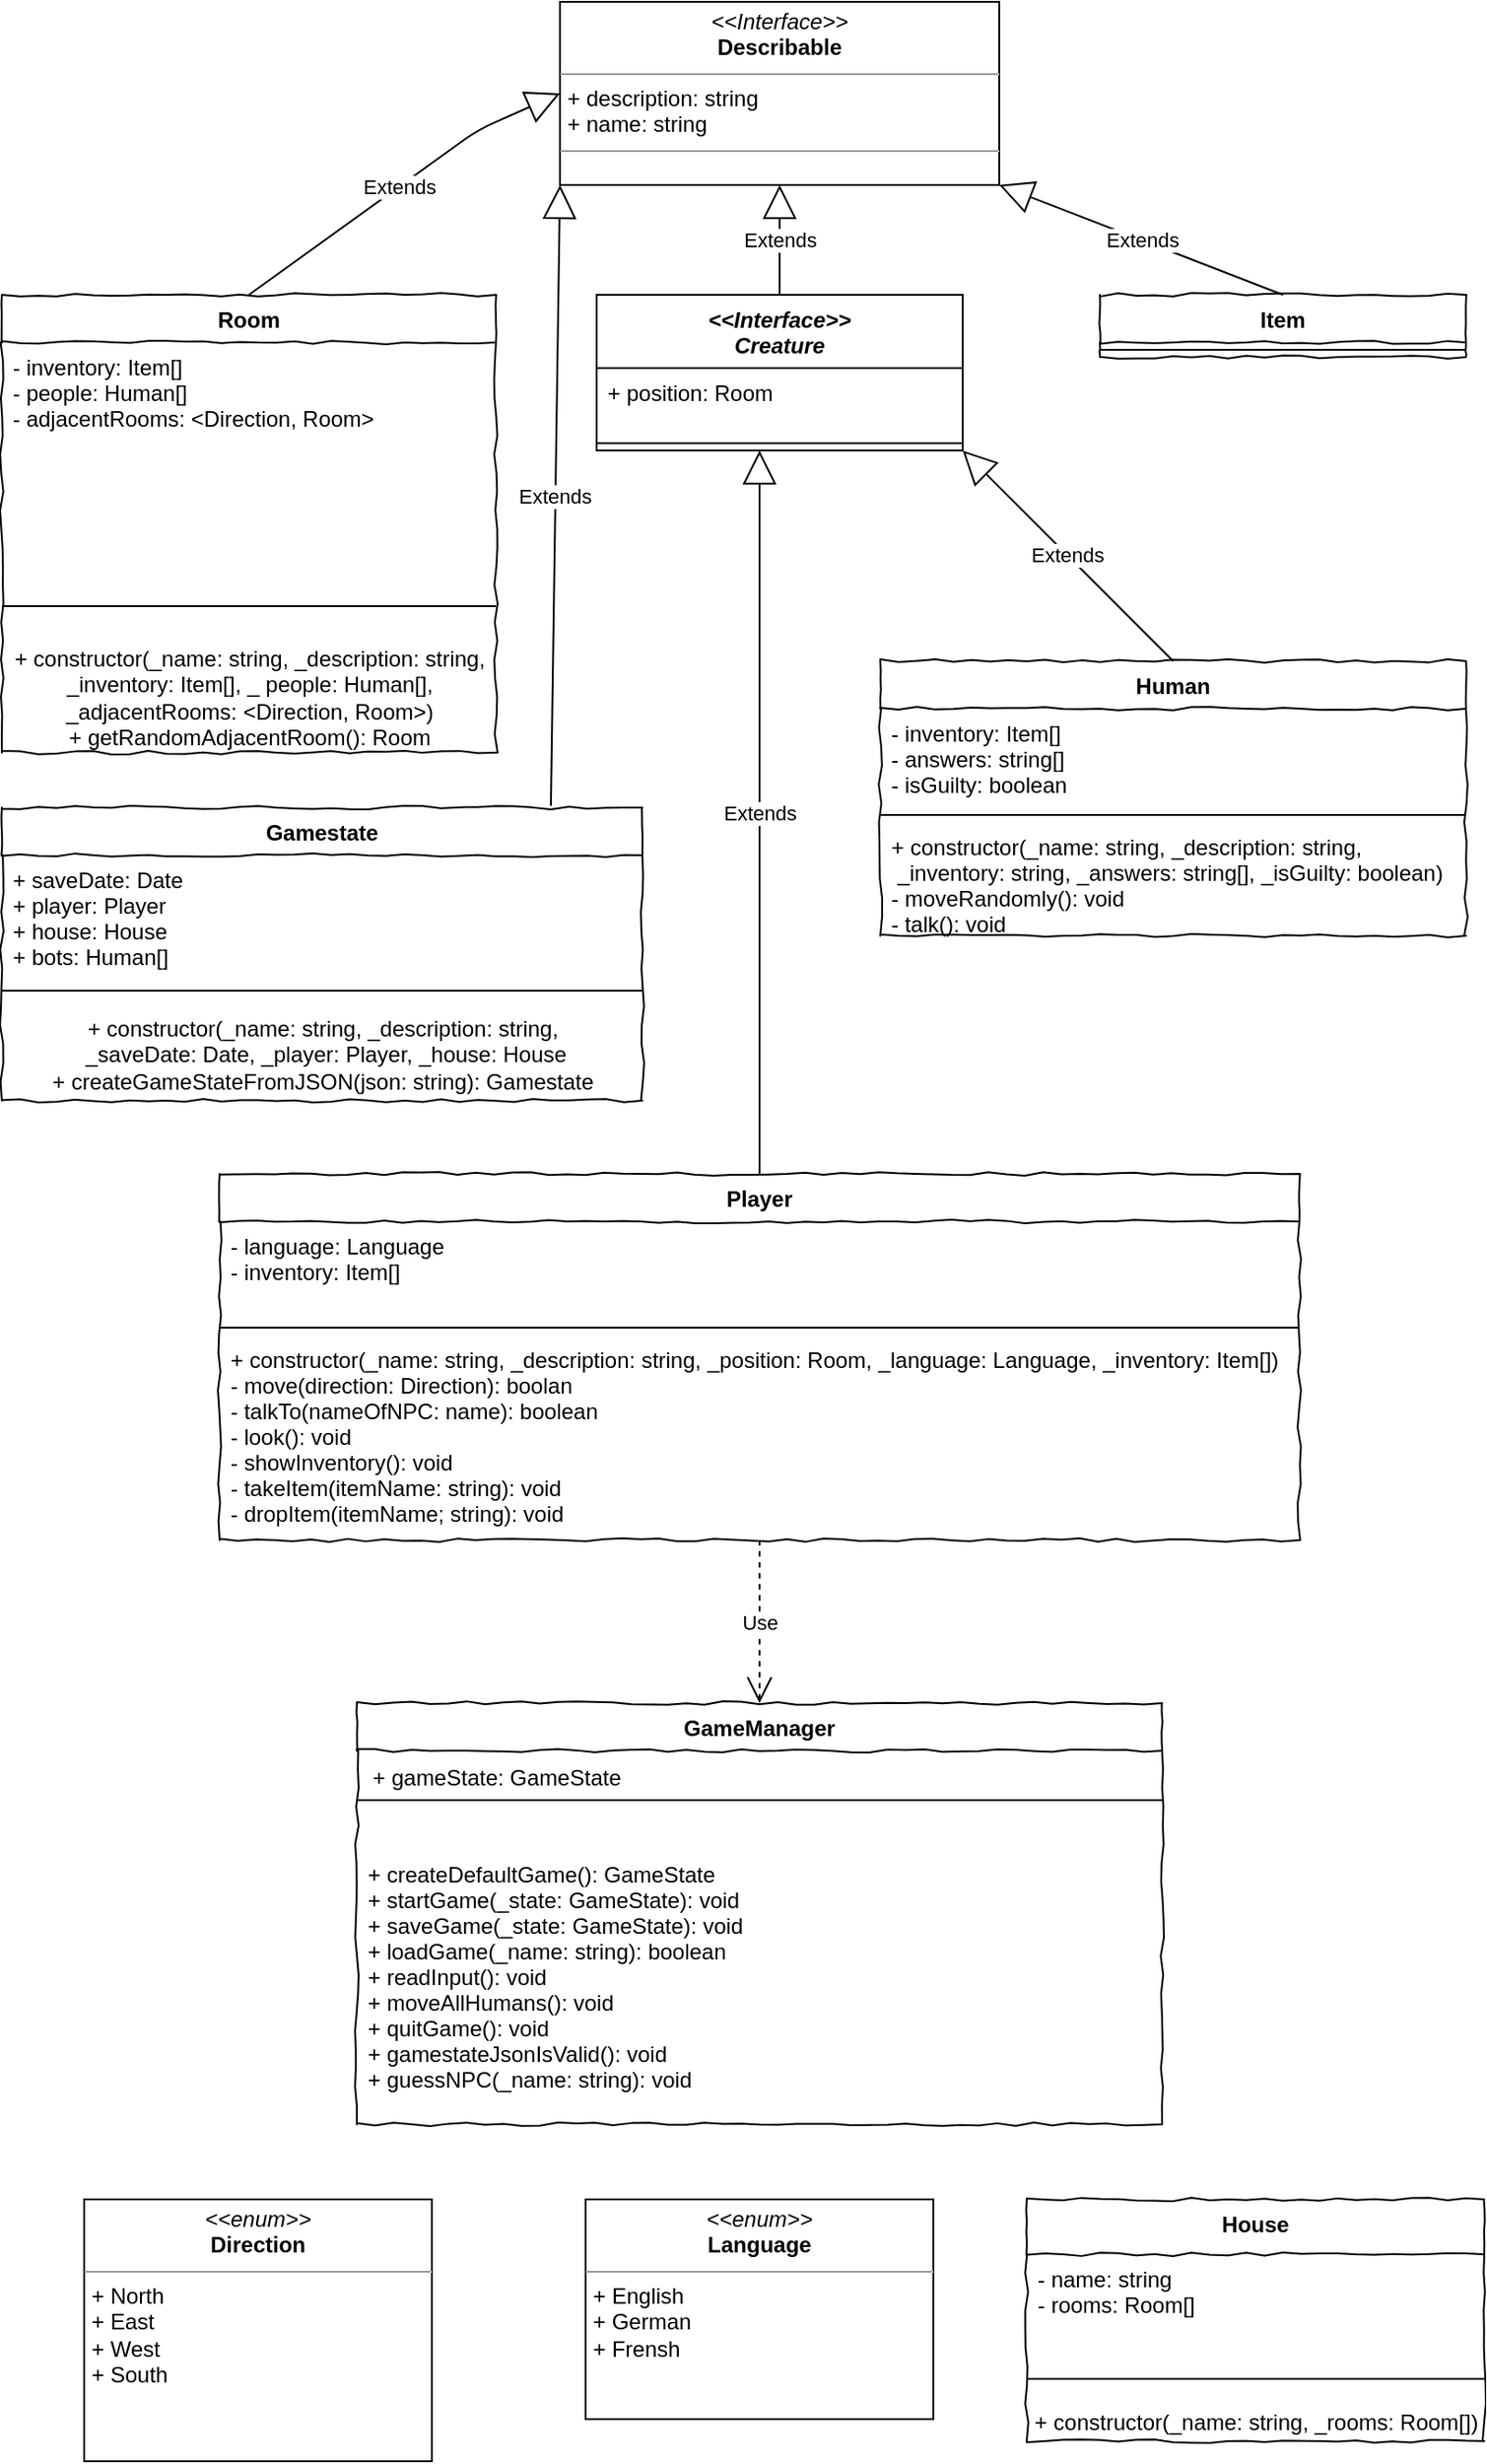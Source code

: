 <mxfile version="13.5.8" type="github" pages="6">
  <diagram id="iJRFxwhWg67OS6Esv2Nt" name="Classes">
    <mxGraphModel dx="1412" dy="744" grid="1" gridSize="10" guides="1" tooltips="1" connect="1" arrows="1" fold="1" page="1" pageScale="1" pageWidth="827" pageHeight="1169" math="0" shadow="0">
      <root>
        <mxCell id="0" />
        <mxCell id="1" parent="0" />
        <mxCell id="gAJQmPYiy0jQlU3v2DTC-9" value="Human" style="swimlane;fontStyle=1;align=center;verticalAlign=top;childLayout=stackLayout;horizontal=1;startSize=26;horizontalStack=0;resizeParent=1;resizeParentMax=0;resizeLast=0;collapsible=1;marginBottom=0;rounded=0;shadow=0;comic=1;strokeWidth=1;" parent="1" vertex="1">
          <mxGeometry x="480" y="400" width="320" height="150" as="geometry">
            <mxRectangle x="20" y="670" width="90" height="26" as="alternateBounds" />
          </mxGeometry>
        </mxCell>
        <mxCell id="gAJQmPYiy0jQlU3v2DTC-10" value="- inventory: Item[]&#xa;- answers: string[]&#xa;- isGuilty: boolean" style="text;strokeColor=none;fillColor=none;align=left;verticalAlign=top;spacingLeft=4;spacingRight=4;overflow=hidden;rotatable=0;points=[[0,0.5],[1,0.5]];portConstraint=eastwest;" parent="gAJQmPYiy0jQlU3v2DTC-9" vertex="1">
          <mxGeometry y="26" width="320" height="54" as="geometry" />
        </mxCell>
        <mxCell id="gAJQmPYiy0jQlU3v2DTC-11" value="" style="line;strokeWidth=1;fillColor=none;align=left;verticalAlign=middle;spacingTop=-1;spacingLeft=3;spacingRight=3;rotatable=0;labelPosition=right;points=[];portConstraint=eastwest;" parent="gAJQmPYiy0jQlU3v2DTC-9" vertex="1">
          <mxGeometry y="80" width="320" height="8" as="geometry" />
        </mxCell>
        <mxCell id="gAJQmPYiy0jQlU3v2DTC-12" value="+ constructor(_name: string, _description: string,&#xa; _inventory: string, _answers: string[], _isGuilty: boolean)&#xa;- moveRandomly(): void&#xa;- talk(): void" style="text;strokeColor=none;fillColor=none;align=left;verticalAlign=top;spacingLeft=4;spacingRight=4;overflow=hidden;rotatable=0;points=[[0,0.5],[1,0.5]];portConstraint=eastwest;" parent="gAJQmPYiy0jQlU3v2DTC-9" vertex="1">
          <mxGeometry y="88" width="320" height="62" as="geometry" />
        </mxCell>
        <mxCell id="gAJQmPYiy0jQlU3v2DTC-13" value="Item" style="swimlane;fontStyle=1;align=center;verticalAlign=top;childLayout=stackLayout;horizontal=1;startSize=26;horizontalStack=0;resizeParent=1;resizeParentMax=0;resizeLast=0;collapsible=1;marginBottom=0;rounded=0;shadow=0;comic=1;strokeWidth=1;" parent="1" vertex="1">
          <mxGeometry x="600" y="200" width="200" height="34" as="geometry">
            <mxRectangle x="20" y="670" width="90" height="26" as="alternateBounds" />
          </mxGeometry>
        </mxCell>
        <mxCell id="gAJQmPYiy0jQlU3v2DTC-15" value="" style="line;strokeWidth=1;fillColor=none;align=left;verticalAlign=middle;spacingTop=-1;spacingLeft=3;spacingRight=3;rotatable=0;labelPosition=right;points=[];portConstraint=eastwest;" parent="gAJQmPYiy0jQlU3v2DTC-13" vertex="1">
          <mxGeometry y="26" width="200" height="8" as="geometry" />
        </mxCell>
        <mxCell id="gAJQmPYiy0jQlU3v2DTC-1" value="Room" style="swimlane;fontStyle=1;align=center;verticalAlign=top;childLayout=stackLayout;horizontal=1;startSize=26;horizontalStack=0;resizeParent=1;resizeParentMax=0;resizeLast=0;collapsible=1;marginBottom=0;rounded=0;shadow=0;comic=1;strokeWidth=1;" parent="1" vertex="1">
          <mxGeometry y="200" width="270" height="250" as="geometry">
            <mxRectangle x="20" y="670" width="90" height="26" as="alternateBounds" />
          </mxGeometry>
        </mxCell>
        <mxCell id="gAJQmPYiy0jQlU3v2DTC-2" value="- inventory: Item[]&#xa;- people: Human[]&#xa;- adjacentRooms: &lt;Direction, Room&gt;" style="text;strokeColor=none;fillColor=none;align=left;verticalAlign=top;spacingLeft=4;spacingRight=4;overflow=hidden;rotatable=0;points=[[0,0.5],[1,0.5]];portConstraint=eastwest;" parent="gAJQmPYiy0jQlU3v2DTC-1" vertex="1">
          <mxGeometry y="26" width="270" height="124" as="geometry" />
        </mxCell>
        <mxCell id="gAJQmPYiy0jQlU3v2DTC-3" value="" style="line;strokeWidth=1;fillColor=none;align=left;verticalAlign=middle;spacingTop=-1;spacingLeft=3;spacingRight=3;rotatable=0;labelPosition=right;points=[];portConstraint=eastwest;" parent="gAJQmPYiy0jQlU3v2DTC-1" vertex="1">
          <mxGeometry y="150" width="270" height="40" as="geometry" />
        </mxCell>
        <mxCell id="BXQgHpf9QNg57dwIZ6Ob-1" value="+ constructor(_name: string, _description: string, &lt;br&gt;_inventory: Item[], _ people: Human[], &lt;br&gt;_adjacentRooms:&amp;nbsp;&lt;span style=&quot;text-align: left&quot;&gt;&amp;lt;Direction, Room&amp;gt;&lt;/span&gt;)&lt;br&gt;+ getRandomAdjacentRoom(): Room" style="text;html=1;align=center;verticalAlign=middle;resizable=0;points=[];autosize=1;" parent="gAJQmPYiy0jQlU3v2DTC-1" vertex="1">
          <mxGeometry y="190" width="270" height="60" as="geometry" />
        </mxCell>
        <mxCell id="gAJQmPYiy0jQlU3v2DTC-25" value="Gamestate" style="swimlane;fontStyle=1;align=center;verticalAlign=top;childLayout=stackLayout;horizontal=1;startSize=26;horizontalStack=0;resizeParent=1;resizeParentMax=0;resizeLast=0;collapsible=1;marginBottom=0;rounded=0;shadow=0;comic=1;strokeWidth=1;" parent="1" vertex="1">
          <mxGeometry y="480" width="350" height="160" as="geometry">
            <mxRectangle x="20" y="670" width="90" height="26" as="alternateBounds" />
          </mxGeometry>
        </mxCell>
        <mxCell id="gAJQmPYiy0jQlU3v2DTC-26" value="+ saveDate: Date&#xa;+ player: Player&#xa;+ house: House&#xa;+ bots: Human[]" style="text;strokeColor=none;fillColor=none;align=left;verticalAlign=top;spacingLeft=4;spacingRight=4;overflow=hidden;rotatable=0;points=[[0,0.5],[1,0.5]];portConstraint=eastwest;" parent="gAJQmPYiy0jQlU3v2DTC-25" vertex="1">
          <mxGeometry y="26" width="350" height="64" as="geometry" />
        </mxCell>
        <mxCell id="gAJQmPYiy0jQlU3v2DTC-27" value="" style="line;strokeWidth=1;fillColor=none;align=left;verticalAlign=middle;spacingTop=-1;spacingLeft=3;spacingRight=3;rotatable=0;labelPosition=right;points=[];portConstraint=eastwest;" parent="gAJQmPYiy0jQlU3v2DTC-25" vertex="1">
          <mxGeometry y="90" width="350" height="20" as="geometry" />
        </mxCell>
        <mxCell id="lBCTvmOor69x6_L90_RW-13" value="+ constructor(_name: string, _description: string,&lt;br&gt;&amp;nbsp;_saveDate: Date, _player: Player, _house: House&lt;br&gt;+ createGameStateFromJSON(json: string): Gamestate" style="text;html=1;align=center;verticalAlign=middle;resizable=0;points=[];autosize=1;" parent="gAJQmPYiy0jQlU3v2DTC-25" vertex="1">
          <mxGeometry y="110" width="350" height="50" as="geometry" />
        </mxCell>
        <mxCell id="lBCTvmOor69x6_L90_RW-5" value="&lt;p style=&quot;margin: 0px ; margin-top: 4px ; text-align: center&quot;&gt;&lt;i&gt;&amp;lt;&amp;lt;enum&amp;gt;&amp;gt;&lt;/i&gt;&lt;br&gt;&lt;b&gt;Direction&lt;/b&gt;&lt;/p&gt;&lt;hr size=&quot;1&quot;&gt;&lt;p style=&quot;margin: 0px ; margin-left: 4px&quot;&gt;+ North&lt;br&gt;+ East&lt;/p&gt;&lt;p style=&quot;margin: 0px ; margin-left: 4px&quot;&gt;+ West&lt;/p&gt;&lt;p style=&quot;margin: 0px ; margin-left: 4px&quot;&gt;+ South&lt;/p&gt;" style="verticalAlign=top;align=left;overflow=fill;fontSize=12;fontFamily=Helvetica;html=1;" parent="1" vertex="1">
          <mxGeometry x="45" y="1240" width="190" height="143" as="geometry" />
        </mxCell>
        <mxCell id="lBCTvmOor69x6_L90_RW-6" value="Extends" style="endArrow=block;endSize=16;endFill=0;html=1;exitX=0.5;exitY=0;exitDx=0;exitDy=0;" parent="1" source="gAJQmPYiy0jQlU3v2DTC-17" edge="1">
          <mxGeometry width="160" relative="1" as="geometry">
            <mxPoint x="410" y="230" as="sourcePoint" />
            <mxPoint x="414" y="285" as="targetPoint" />
          </mxGeometry>
        </mxCell>
        <mxCell id="lBCTvmOor69x6_L90_RW-7" value="Extends" style="endArrow=block;endSize=16;endFill=0;html=1;exitX=0.5;exitY=0;exitDx=0;exitDy=0;entryX=1;entryY=1;entryDx=0;entryDy=0;" parent="1" source="gAJQmPYiy0jQlU3v2DTC-9" target="gAJQmPYiy0jQlU3v2DTC-5" edge="1">
          <mxGeometry width="160" relative="1" as="geometry">
            <mxPoint x="690" y="180" as="sourcePoint" />
            <mxPoint x="525" y="320.01" as="targetPoint" />
          </mxGeometry>
        </mxCell>
        <mxCell id="lBCTvmOor69x6_L90_RW-8" value="&lt;p style=&quot;margin: 0px ; margin-top: 4px ; text-align: center&quot;&gt;&lt;i&gt;&amp;lt;&amp;lt;Interface&amp;gt;&amp;gt;&lt;/i&gt;&lt;br&gt;&lt;b&gt;Describable&lt;/b&gt;&lt;br&gt;&lt;/p&gt;&lt;hr size=&quot;1&quot;&gt;&lt;p style=&quot;margin: 0px ; margin-left: 4px&quot;&gt;+ description: string&lt;br&gt;&lt;/p&gt;&lt;p style=&quot;margin: 0px ; margin-left: 4px&quot;&gt;+ name: string&lt;/p&gt;&lt;hr size=&quot;1&quot;&gt;&lt;p style=&quot;margin: 0px ; margin-left: 4px&quot;&gt;&lt;br&gt;&lt;/p&gt;" style="verticalAlign=top;align=left;overflow=fill;fontSize=12;fontFamily=Helvetica;html=1;" parent="1" vertex="1">
          <mxGeometry x="305" y="40" width="240" height="100" as="geometry" />
        </mxCell>
        <mxCell id="gAJQmPYiy0jQlU3v2DTC-5" value="&lt;&lt;Interface&gt;&gt;&#xa;Creature" style="swimlane;align=center;verticalAlign=top;childLayout=stackLayout;horizontal=1;horizontalStack=0;resizeParent=1;resizeParentMax=0;resizeLast=0;collapsible=1;marginBottom=0;startSize=40;fontStyle=3" parent="1" vertex="1">
          <mxGeometry x="325" y="200" width="200" height="85" as="geometry">
            <mxRectangle x="20" y="670" width="90" height="26" as="alternateBounds" />
          </mxGeometry>
        </mxCell>
        <mxCell id="gAJQmPYiy0jQlU3v2DTC-6" value="+ position: Room" style="text;strokeColor=none;fillColor=none;align=left;verticalAlign=top;spacingLeft=4;spacingRight=4;overflow=hidden;rotatable=0;points=[[0,0.5],[1,0.5]];portConstraint=eastwest;" parent="gAJQmPYiy0jQlU3v2DTC-5" vertex="1">
          <mxGeometry y="40" width="200" height="37" as="geometry" />
        </mxCell>
        <mxCell id="gAJQmPYiy0jQlU3v2DTC-7" value="" style="line;strokeWidth=1;fillColor=none;align=left;verticalAlign=middle;spacingTop=-1;spacingLeft=3;spacingRight=3;rotatable=0;labelPosition=right;points=[];portConstraint=eastwest;" parent="gAJQmPYiy0jQlU3v2DTC-5" vertex="1">
          <mxGeometry y="77" width="200" height="8" as="geometry" />
        </mxCell>
        <mxCell id="lBCTvmOor69x6_L90_RW-9" value="Extends" style="endArrow=block;endSize=16;endFill=0;html=1;exitX=0.5;exitY=0;exitDx=0;exitDy=0;entryX=0.5;entryY=1;entryDx=0;entryDy=0;" parent="1" source="gAJQmPYiy0jQlU3v2DTC-5" target="lBCTvmOor69x6_L90_RW-8" edge="1">
          <mxGeometry width="160" relative="1" as="geometry">
            <mxPoint x="520" y="170" as="sourcePoint" />
            <mxPoint x="680" y="170" as="targetPoint" />
          </mxGeometry>
        </mxCell>
        <mxCell id="lBCTvmOor69x6_L90_RW-10" value="Extends" style="endArrow=block;endSize=16;endFill=0;html=1;exitX=0.5;exitY=0;exitDx=0;exitDy=0;" parent="1" source="gAJQmPYiy0jQlU3v2DTC-1" edge="1">
          <mxGeometry width="160" relative="1" as="geometry">
            <mxPoint x="110" y="110" as="sourcePoint" />
            <mxPoint x="305" y="90" as="targetPoint" />
            <Array as="points">
              <mxPoint x="260" y="110" />
            </Array>
          </mxGeometry>
        </mxCell>
        <mxCell id="lBCTvmOor69x6_L90_RW-11" value="Extends" style="endArrow=block;endSize=16;endFill=0;html=1;exitX=0.5;exitY=0;exitDx=0;exitDy=0;entryX=1;entryY=1;entryDx=0;entryDy=0;" parent="1" source="gAJQmPYiy0jQlU3v2DTC-13" target="lBCTvmOor69x6_L90_RW-8" edge="1">
          <mxGeometry width="160" relative="1" as="geometry">
            <mxPoint x="660" y="50" as="sourcePoint" />
            <mxPoint x="820" y="50" as="targetPoint" />
          </mxGeometry>
        </mxCell>
        <mxCell id="gAJQmPYiy0jQlU3v2DTC-17" value="Player" style="swimlane;fontStyle=1;align=center;verticalAlign=top;childLayout=stackLayout;horizontal=1;startSize=26;horizontalStack=0;resizeParent=1;resizeParentMax=0;resizeLast=0;collapsible=1;marginBottom=0;rounded=0;shadow=0;comic=1;strokeWidth=1;" parent="1" vertex="1">
          <mxGeometry x="119" y="680" width="590" height="200" as="geometry">
            <mxRectangle x="20" y="670" width="90" height="26" as="alternateBounds" />
          </mxGeometry>
        </mxCell>
        <mxCell id="gAJQmPYiy0jQlU3v2DTC-18" value="- language: Language&#xa;- inventory: Item[]" style="text;strokeColor=none;fillColor=none;align=left;verticalAlign=top;spacingLeft=4;spacingRight=4;overflow=hidden;rotatable=0;points=[[0,0.5],[1,0.5]];portConstraint=eastwest;" parent="gAJQmPYiy0jQlU3v2DTC-17" vertex="1">
          <mxGeometry y="26" width="590" height="54" as="geometry" />
        </mxCell>
        <mxCell id="gAJQmPYiy0jQlU3v2DTC-19" value="" style="line;strokeWidth=1;fillColor=none;align=left;verticalAlign=middle;spacingTop=-1;spacingLeft=3;spacingRight=3;rotatable=0;labelPosition=right;points=[];portConstraint=eastwest;" parent="gAJQmPYiy0jQlU3v2DTC-17" vertex="1">
          <mxGeometry y="80" width="590" height="8" as="geometry" />
        </mxCell>
        <mxCell id="gAJQmPYiy0jQlU3v2DTC-20" value="+ constructor(_name: string, _description: string, _position: Room, _language: Language, _inventory: Item[])&#xa;- move(direction: Direction): boolan&#xa;- talkTo(nameOfNPC: name): boolean&#xa;- look(): void&#xa;- showInventory(): void&#xa;- takeItem(itemName: string): void&#xa;- dropItem(itemName; string): void" style="text;strokeColor=none;fillColor=none;align=left;verticalAlign=top;spacingLeft=4;spacingRight=4;overflow=hidden;rotatable=0;points=[[0,0.5],[1,0.5]];portConstraint=eastwest;" parent="gAJQmPYiy0jQlU3v2DTC-17" vertex="1">
          <mxGeometry y="88" width="590" height="112" as="geometry" />
        </mxCell>
        <mxCell id="lBCTvmOor69x6_L90_RW-14" value="&lt;p style=&quot;margin: 0px ; margin-top: 4px ; text-align: center&quot;&gt;&lt;i&gt;&amp;lt;&amp;lt;enum&amp;gt;&amp;gt;&lt;/i&gt;&lt;br&gt;&lt;b&gt;Language&lt;/b&gt;&lt;/p&gt;&lt;hr size=&quot;1&quot;&gt;&lt;p style=&quot;margin: 0px ; margin-left: 4px&quot;&gt;+ English&lt;br&gt;+ German&lt;/p&gt;&lt;p style=&quot;margin: 0px ; margin-left: 4px&quot;&gt;+ Frensh&lt;/p&gt;&lt;p style=&quot;margin: 0px ; margin-left: 4px&quot;&gt;&lt;br&gt;&lt;/p&gt;" style="verticalAlign=top;align=left;overflow=fill;fontSize=12;fontFamily=Helvetica;html=1;" parent="1" vertex="1">
          <mxGeometry x="319" y="1240" width="190" height="120" as="geometry" />
        </mxCell>
        <mxCell id="wLPXxcnB6Vzg82lbAUyR-1" value="Use" style="endArrow=open;endSize=12;dashed=1;html=1;" parent="1" source="gAJQmPYiy0jQlU3v2DTC-20" target="gAJQmPYiy0jQlU3v2DTC-29" edge="1">
          <mxGeometry width="160" relative="1" as="geometry">
            <mxPoint x="400" y="620" as="sourcePoint" />
            <mxPoint x="560" y="620" as="targetPoint" />
          </mxGeometry>
        </mxCell>
        <mxCell id="gAJQmPYiy0jQlU3v2DTC-29" value="GameManager" style="swimlane;fontStyle=1;align=center;verticalAlign=top;childLayout=stackLayout;horizontal=1;startSize=26;horizontalStack=0;resizeParent=1;resizeParentMax=0;resizeLast=0;collapsible=1;marginBottom=0;rounded=0;shadow=0;comic=1;strokeWidth=1;" parent="1" vertex="1">
          <mxGeometry x="194" y="969" width="440" height="230" as="geometry">
            <mxRectangle x="20" y="670" width="90" height="26" as="alternateBounds" />
          </mxGeometry>
        </mxCell>
        <mxCell id="gAJQmPYiy0jQlU3v2DTC-31" value="" style="line;strokeWidth=1;fillColor=none;align=left;verticalAlign=middle;spacingTop=-1;spacingLeft=3;spacingRight=3;rotatable=0;labelPosition=right;points=[];portConstraint=eastwest;" parent="gAJQmPYiy0jQlU3v2DTC-29" vertex="1">
          <mxGeometry y="26" width="440" height="54" as="geometry" />
        </mxCell>
        <mxCell id="gAJQmPYiy0jQlU3v2DTC-32" value="+ createDefaultGame(): GameState&#xa;+ startGame(_state: GameState): void&#xa;+ saveGame(_state: GameState): void&#xa;+ loadGame(_name: string): boolean&#xa;+ readInput(): void&#xa;+ moveAllHumans(): void&#xa;+ quitGame(): void&#xa;+ gamestateJsonIsValid(): void&#xa;+ guessNPC(_name: string): void" style="text;strokeColor=none;fillColor=none;align=left;verticalAlign=top;spacingLeft=4;spacingRight=4;overflow=hidden;rotatable=0;points=[[0,0.5],[1,0.5]];portConstraint=eastwest;" parent="gAJQmPYiy0jQlU3v2DTC-29" vertex="1">
          <mxGeometry y="80" width="440" height="150" as="geometry" />
        </mxCell>
        <mxCell id="aXbaBo-IbfSS3embsjwy-1" value="Extends" style="endArrow=block;endSize=16;endFill=0;html=1;entryX=0;entryY=1;entryDx=0;entryDy=0;" edge="1" parent="1" target="lBCTvmOor69x6_L90_RW-8">
          <mxGeometry width="160" relative="1" as="geometry">
            <mxPoint x="300" y="479" as="sourcePoint" />
            <mxPoint x="450" y="370" as="targetPoint" />
          </mxGeometry>
        </mxCell>
        <mxCell id="gAJQmPYiy0jQlU3v2DTC-21" value="House" style="swimlane;fontStyle=1;align=center;verticalAlign=top;childLayout=stackLayout;horizontal=1;startSize=30;horizontalStack=0;resizeParent=1;resizeParentMax=0;resizeLast=0;collapsible=1;marginBottom=0;rounded=0;shadow=0;comic=1;strokeWidth=1;" parent="1" vertex="1">
          <mxGeometry x="560" y="1240" width="250" height="132" as="geometry">
            <mxRectangle x="20" y="670" width="90" height="26" as="alternateBounds" />
          </mxGeometry>
        </mxCell>
        <mxCell id="gAJQmPYiy0jQlU3v2DTC-22" value="- name: string&#xa;- rooms: Room[]" style="text;strokeColor=none;fillColor=none;align=left;verticalAlign=top;spacingLeft=4;spacingRight=4;overflow=hidden;rotatable=0;points=[[0,0.5],[1,0.5]];portConstraint=eastwest;" parent="gAJQmPYiy0jQlU3v2DTC-21" vertex="1">
          <mxGeometry y="30" width="250" height="54" as="geometry" />
        </mxCell>
        <mxCell id="gAJQmPYiy0jQlU3v2DTC-23" value="" style="line;strokeWidth=1;fillColor=none;align=left;verticalAlign=middle;spacingTop=-1;spacingLeft=3;spacingRight=3;rotatable=0;labelPosition=right;points=[];portConstraint=eastwest;" parent="gAJQmPYiy0jQlU3v2DTC-21" vertex="1">
          <mxGeometry y="84" width="250" height="28" as="geometry" />
        </mxCell>
        <mxCell id="ovD0Vh_jNOLBohFojgfe-1" value="+ constructor(_name: string, _rooms: Room[])" style="text;html=1;align=center;verticalAlign=middle;resizable=0;points=[];autosize=1;" vertex="1" parent="gAJQmPYiy0jQlU3v2DTC-21">
          <mxGeometry y="112" width="250" height="20" as="geometry" />
        </mxCell>
        <mxCell id="AnwmQVYp4hYbYvpzKjiR-1" value="+ gameState: GameState" style="text;html=1;align=center;verticalAlign=middle;resizable=0;points=[];autosize=1;" vertex="1" parent="1">
          <mxGeometry x="195" y="1000" width="150" height="20" as="geometry" />
        </mxCell>
      </root>
    </mxGraphModel>
  </diagram>
  <diagram id="HVpuOK_gywADmabWgQJT" name="Player">
    <mxGraphModel dx="974" dy="512" grid="1" gridSize="10" guides="1" tooltips="1" connect="1" arrows="1" fold="1" page="1" pageScale="1" pageWidth="827" pageHeight="1169" math="0" shadow="0">
      <root>
        <mxCell id="TaMZxj2qEjQ5K4jSNyGN-0" />
        <mxCell id="TaMZxj2qEjQ5K4jSNyGN-1" parent="TaMZxj2qEjQ5K4jSNyGN-0" />
        <mxCell id="L4X7kbT6hUSwn4zU5_wc-0" value="" style="group" vertex="1" connectable="0" parent="TaMZxj2qEjQ5K4jSNyGN-1">
          <mxGeometry y="40" width="800" height="280" as="geometry" />
        </mxCell>
        <mxCell id="TaMZxj2qEjQ5K4jSNyGN-2" value="&lt;div style=&quot;text-align: left&quot;&gt;&lt;span&gt;dropItem(itemName: string)&lt;/span&gt;&lt;/div&gt;" style="rounded=0;whiteSpace=wrap;html=1;shadow=0;glass=0;comic=1;strokeColor=#000000;labelPosition=center;verticalLabelPosition=middle;align=left;verticalAlign=top;absoluteArcSize=1;arcSize=50;" parent="L4X7kbT6hUSwn4zU5_wc-0" vertex="1">
          <mxGeometry width="800" height="280" as="geometry" />
        </mxCell>
        <mxCell id="TaMZxj2qEjQ5K4jSNyGN-5" style="edgeStyle=orthogonalEdgeStyle;rounded=0;orthogonalLoop=1;jettySize=auto;html=1;entryX=0;entryY=0.5;entryDx=0;entryDy=0;" parent="L4X7kbT6hUSwn4zU5_wc-0" source="TaMZxj2qEjQ5K4jSNyGN-3" edge="1">
          <mxGeometry relative="1" as="geometry">
            <mxPoint x="200" y="60" as="targetPoint" />
          </mxGeometry>
        </mxCell>
        <mxCell id="TaMZxj2qEjQ5K4jSNyGN-3" value="&lt;div style=&quot;text-align: left&quot;&gt;name: string&lt;/div&gt;" style="rounded=0;whiteSpace=wrap;html=1;comic=1;" parent="L4X7kbT6hUSwn4zU5_wc-0" vertex="1">
          <mxGeometry x="40" y="40" width="110" height="40" as="geometry" />
        </mxCell>
        <mxCell id="TaMZxj2qEjQ5K4jSNyGN-8" style="edgeStyle=orthogonalEdgeStyle;rounded=0;orthogonalLoop=1;jettySize=auto;html=1;entryX=0;entryY=0.5;entryDx=0;entryDy=0;" parent="L4X7kbT6hUSwn4zU5_wc-0" target="TaMZxj2qEjQ5K4jSNyGN-7" edge="1">
          <mxGeometry relative="1" as="geometry">
            <mxPoint x="310" y="60" as="sourcePoint" />
          </mxGeometry>
        </mxCell>
        <mxCell id="TaMZxj2qEjQ5K4jSNyGN-7" value="check if players inventory contains an item with this name" style="rounded=1;whiteSpace=wrap;html=1;absoluteArcSize=1;arcSize=50;strokeWidth=1;shadow=0;comic=1;" parent="L4X7kbT6hUSwn4zU5_wc-0" vertex="1">
          <mxGeometry x="359" y="40" width="141" height="40" as="geometry" />
        </mxCell>
        <mxCell id="TaMZxj2qEjQ5K4jSNyGN-9" value="" style="rhombus;whiteSpace=wrap;html=1;rounded=0;shadow=0;glass=0;comic=1;strokeColor=#000000;align=left;" parent="L4X7kbT6hUSwn4zU5_wc-0" vertex="1">
          <mxGeometry x="530" y="44" width="32" height="32" as="geometry" />
        </mxCell>
        <mxCell id="TaMZxj2qEjQ5K4jSNyGN-10" style="edgeStyle=orthogonalEdgeStyle;rounded=0;orthogonalLoop=1;jettySize=auto;html=1;entryX=0;entryY=0.5;entryDx=0;entryDy=0;" parent="L4X7kbT6hUSwn4zU5_wc-0" source="TaMZxj2qEjQ5K4jSNyGN-7" target="TaMZxj2qEjQ5K4jSNyGN-9" edge="1">
          <mxGeometry relative="1" as="geometry" />
        </mxCell>
        <mxCell id="TaMZxj2qEjQ5K4jSNyGN-11" value="get the room in which the player is currently located&amp;nbsp;" style="rounded=1;whiteSpace=wrap;html=1;absoluteArcSize=1;arcSize=50;strokeWidth=1;shadow=0;comic=1;" parent="L4X7kbT6hUSwn4zU5_wc-0" vertex="1">
          <mxGeometry x="410" y="120" width="110" height="40" as="geometry" />
        </mxCell>
        <mxCell id="TaMZxj2qEjQ5K4jSNyGN-12" style="edgeStyle=orthogonalEdgeStyle;rounded=0;orthogonalLoop=1;jettySize=auto;html=1;entryX=1;entryY=0.5;entryDx=0;entryDy=0;" parent="L4X7kbT6hUSwn4zU5_wc-0" source="TaMZxj2qEjQ5K4jSNyGN-9" target="TaMZxj2qEjQ5K4jSNyGN-11" edge="1">
          <mxGeometry relative="1" as="geometry">
            <Array as="points">
              <mxPoint x="546" y="140" />
            </Array>
          </mxGeometry>
        </mxCell>
        <mxCell id="TaMZxj2qEjQ5K4jSNyGN-13" value="true" style="edgeLabel;html=1;align=center;verticalAlign=middle;resizable=0;points=[];" parent="TaMZxj2qEjQ5K4jSNyGN-12" vertex="1" connectable="0">
          <mxGeometry x="-0.485" y="-3" relative="1" as="geometry">
            <mxPoint as="offset" />
          </mxGeometry>
        </mxCell>
        <mxCell id="tbzP48D2fWc13laR_kBO-3" style="edgeStyle=orthogonalEdgeStyle;rounded=0;orthogonalLoop=1;jettySize=auto;html=1;entryX=1;entryY=0.5;entryDx=0;entryDy=0;" edge="1" parent="L4X7kbT6hUSwn4zU5_wc-0" source="TaMZxj2qEjQ5K4jSNyGN-15" target="tbzP48D2fWc13laR_kBO-2">
          <mxGeometry relative="1" as="geometry" />
        </mxCell>
        <mxCell id="TaMZxj2qEjQ5K4jSNyGN-15" value="printToConsole(&quot;Item not found&quot;)" style="rounded=1;whiteSpace=wrap;html=1;absoluteArcSize=1;arcSize=50;strokeWidth=1;shadow=0;comic=1;" parent="L4X7kbT6hUSwn4zU5_wc-0" vertex="1">
          <mxGeometry x="540" y="200" width="238" height="40" as="geometry" />
        </mxCell>
        <mxCell id="TaMZxj2qEjQ5K4jSNyGN-14" style="edgeStyle=orthogonalEdgeStyle;rounded=0;orthogonalLoop=1;jettySize=auto;html=1;entryX=0.5;entryY=0;entryDx=0;entryDy=0;" parent="L4X7kbT6hUSwn4zU5_wc-0" source="TaMZxj2qEjQ5K4jSNyGN-9" target="TaMZxj2qEjQ5K4jSNyGN-15" edge="1">
          <mxGeometry relative="1" as="geometry">
            <mxPoint x="660.0" y="120" as="targetPoint" />
            <Array as="points">
              <mxPoint x="659" y="60" />
            </Array>
          </mxGeometry>
        </mxCell>
        <mxCell id="TaMZxj2qEjQ5K4jSNyGN-16" value="" style="group;rotation=90;" parent="L4X7kbT6hUSwn4zU5_wc-0" vertex="1" connectable="0">
          <mxGeometry x="550" y="210" width="20" height="20" as="geometry" />
        </mxCell>
        <mxCell id="TaMZxj2qEjQ5K4jSNyGN-17" value="" style="strokeWidth=2;html=1;shape=mxgraph.flowchart.annotation_2;align=left;rounded=1;comic=1;rotation=90;" parent="TaMZxj2qEjQ5K4jSNyGN-16" vertex="1">
          <mxGeometry x="2" y="5" width="15" height="15" as="geometry" />
        </mxCell>
        <mxCell id="TaMZxj2qEjQ5K4jSNyGN-18" value="" style="endArrow=none;html=1;entryX=0.508;entryY=0.487;entryPerimeter=0;exitX=1;exitY=0.5;exitPerimeter=0;strokeWidth=2;" parent="TaMZxj2qEjQ5K4jSNyGN-16" source="TaMZxj2qEjQ5K4jSNyGN-17" target="TaMZxj2qEjQ5K4jSNyGN-17" edge="1">
          <mxGeometry width="50" height="50" relative="1" as="geometry">
            <mxPoint x="-46.667" as="sourcePoint" />
            <mxPoint x="-13.333" y="50" as="targetPoint" />
          </mxGeometry>
        </mxCell>
        <mxCell id="TaMZxj2qEjQ5K4jSNyGN-19" value="add the named item to the inventory array of the room" style="rounded=1;whiteSpace=wrap;html=1;absoluteArcSize=1;arcSize=50;strokeWidth=1;shadow=0;comic=1;" parent="L4X7kbT6hUSwn4zU5_wc-0" vertex="1">
          <mxGeometry x="250" y="120" width="130" height="40" as="geometry" />
        </mxCell>
        <mxCell id="TaMZxj2qEjQ5K4jSNyGN-22" style="edgeStyle=orthogonalEdgeStyle;rounded=0;orthogonalLoop=1;jettySize=auto;html=1;entryX=1;entryY=0.5;entryDx=0;entryDy=0;" parent="L4X7kbT6hUSwn4zU5_wc-0" source="TaMZxj2qEjQ5K4jSNyGN-11" target="TaMZxj2qEjQ5K4jSNyGN-19" edge="1">
          <mxGeometry relative="1" as="geometry" />
        </mxCell>
        <mxCell id="TaMZxj2qEjQ5K4jSNyGN-20" value="remove the named item from the players inventory" style="rounded=1;whiteSpace=wrap;html=1;absoluteArcSize=1;arcSize=50;strokeWidth=1;shadow=0;comic=1;" parent="L4X7kbT6hUSwn4zU5_wc-0" vertex="1">
          <mxGeometry x="80" y="120" width="110" height="40" as="geometry" />
        </mxCell>
        <mxCell id="TaMZxj2qEjQ5K4jSNyGN-21" style="edgeStyle=orthogonalEdgeStyle;rounded=0;orthogonalLoop=1;jettySize=auto;html=1;entryX=1;entryY=0.5;entryDx=0;entryDy=0;" parent="L4X7kbT6hUSwn4zU5_wc-0" source="TaMZxj2qEjQ5K4jSNyGN-19" target="TaMZxj2qEjQ5K4jSNyGN-20" edge="1">
          <mxGeometry relative="1" as="geometry" />
        </mxCell>
        <mxCell id="tbzP48D2fWc13laR_kBO-4" style="edgeStyle=orthogonalEdgeStyle;rounded=0;orthogonalLoop=1;jettySize=auto;html=1;entryX=0;entryY=0.5;entryDx=0;entryDy=0;" edge="1" parent="L4X7kbT6hUSwn4zU5_wc-0" source="TaMZxj2qEjQ5K4jSNyGN-23" target="tbzP48D2fWc13laR_kBO-2">
          <mxGeometry relative="1" as="geometry" />
        </mxCell>
        <mxCell id="TaMZxj2qEjQ5K4jSNyGN-23" value="printToConsole(&quot;Item droppped&quot;)" style="rounded=1;whiteSpace=wrap;html=1;absoluteArcSize=1;arcSize=50;strokeWidth=1;shadow=0;comic=1;" parent="L4X7kbT6hUSwn4zU5_wc-0" vertex="1">
          <mxGeometry x="80" y="200" width="240" height="40" as="geometry" />
        </mxCell>
        <mxCell id="TaMZxj2qEjQ5K4jSNyGN-24" style="edgeStyle=orthogonalEdgeStyle;rounded=0;orthogonalLoop=1;jettySize=auto;html=1;entryX=0.5;entryY=0;entryDx=0;entryDy=0;" parent="L4X7kbT6hUSwn4zU5_wc-0" source="TaMZxj2qEjQ5K4jSNyGN-20" target="TaMZxj2qEjQ5K4jSNyGN-23" edge="1">
          <mxGeometry relative="1" as="geometry" />
        </mxCell>
        <mxCell id="TaMZxj2qEjQ5K4jSNyGN-25" value="" style="group;rotation=90;" parent="L4X7kbT6hUSwn4zU5_wc-0" vertex="1" connectable="0">
          <mxGeometry x="90" y="210" width="20" height="20" as="geometry" />
        </mxCell>
        <mxCell id="TaMZxj2qEjQ5K4jSNyGN-26" value="" style="strokeWidth=2;html=1;shape=mxgraph.flowchart.annotation_2;align=left;rounded=1;comic=1;rotation=90;" parent="TaMZxj2qEjQ5K4jSNyGN-25" vertex="1">
          <mxGeometry x="2" y="5" width="15" height="15" as="geometry" />
        </mxCell>
        <mxCell id="TaMZxj2qEjQ5K4jSNyGN-27" value="" style="endArrow=none;html=1;entryX=0.508;entryY=0.487;entryPerimeter=0;exitX=1;exitY=0.5;exitPerimeter=0;strokeWidth=2;" parent="TaMZxj2qEjQ5K4jSNyGN-25" source="TaMZxj2qEjQ5K4jSNyGN-26" target="TaMZxj2qEjQ5K4jSNyGN-26" edge="1">
          <mxGeometry width="50" height="50" relative="1" as="geometry">
            <mxPoint x="-46.667" as="sourcePoint" />
            <mxPoint x="-13.333" y="50" as="targetPoint" />
          </mxGeometry>
        </mxCell>
        <mxCell id="TaMZxj2qEjQ5K4jSNyGN-31" value="get inventory array of player" style="rounded=1;whiteSpace=wrap;html=1;absoluteArcSize=1;arcSize=50;strokeWidth=1;shadow=0;comic=1;" parent="L4X7kbT6hUSwn4zU5_wc-0" vertex="1">
          <mxGeometry x="200" y="40" width="110" height="40" as="geometry" />
        </mxCell>
        <mxCell id="tbzP48D2fWc13laR_kBO-1" style="edgeStyle=orthogonalEdgeStyle;rounded=0;orthogonalLoop=1;jettySize=auto;html=1;entryX=0;entryY=0.5;entryDx=0;entryDy=0;" edge="1" parent="L4X7kbT6hUSwn4zU5_wc-0" source="tbzP48D2fWc13laR_kBO-0" target="TaMZxj2qEjQ5K4jSNyGN-3">
          <mxGeometry relative="1" as="geometry" />
        </mxCell>
        <mxCell id="tbzP48D2fWc13laR_kBO-0" value="" style="ellipse;whiteSpace=wrap;html=1;rounded=0;shadow=0;comic=0;labelBackgroundColor=none;strokeColor=#000000;strokeWidth=1;fillColor=#000000;fontFamily=Verdana;fontSize=12;fontColor=#000000;align=center;comic=1" vertex="1" parent="L4X7kbT6hUSwn4zU5_wc-0">
          <mxGeometry x="10" y="50" width="20" height="20" as="geometry" />
        </mxCell>
        <mxCell id="tbzP48D2fWc13laR_kBO-2" value="" style="ellipse;html=1;shape=endState;fillColor=#000000;strokeColor=#000000;comic=1;align=center;" vertex="1" parent="L4X7kbT6hUSwn4zU5_wc-0">
          <mxGeometry x="398" y="240" width="31" height="30" as="geometry" />
        </mxCell>
        <mxCell id="L4X7kbT6hUSwn4zU5_wc-1" value="" style="group" vertex="1" connectable="0" parent="TaMZxj2qEjQ5K4jSNyGN-1">
          <mxGeometry y="400" width="800" height="280" as="geometry" />
        </mxCell>
        <mxCell id="TaMZxj2qEjQ5K4jSNyGN-28" value="&lt;div style=&quot;text-align: left&quot;&gt;&lt;span&gt;takeItem(itemName: string)&lt;/span&gt;&lt;/div&gt;" style="rounded=0;whiteSpace=wrap;html=1;shadow=0;glass=0;comic=1;strokeColor=#000000;labelPosition=center;verticalLabelPosition=middle;align=left;verticalAlign=top;absoluteArcSize=1;arcSize=50;" parent="L4X7kbT6hUSwn4zU5_wc-1" vertex="1">
          <mxGeometry width="800" height="280" as="geometry" />
        </mxCell>
        <mxCell id="TaMZxj2qEjQ5K4jSNyGN-29" value="&lt;div style=&quot;text-align: left&quot;&gt;name: string&lt;/div&gt;" style="rounded=0;whiteSpace=wrap;html=1;comic=1;" parent="L4X7kbT6hUSwn4zU5_wc-1" vertex="1">
          <mxGeometry x="40" y="40" width="110" height="40" as="geometry" />
        </mxCell>
        <mxCell id="TaMZxj2qEjQ5K4jSNyGN-30" value="get the room in which the player is currently located&amp;nbsp;" style="rounded=1;whiteSpace=wrap;html=1;absoluteArcSize=1;arcSize=50;strokeWidth=1;shadow=0;comic=1;" parent="L4X7kbT6hUSwn4zU5_wc-1" vertex="1">
          <mxGeometry x="200" y="40" width="110" height="40" as="geometry" />
        </mxCell>
        <mxCell id="TaMZxj2qEjQ5K4jSNyGN-34" style="edgeStyle=orthogonalEdgeStyle;rounded=0;orthogonalLoop=1;jettySize=auto;html=1;" parent="L4X7kbT6hUSwn4zU5_wc-1" source="TaMZxj2qEjQ5K4jSNyGN-29" target="TaMZxj2qEjQ5K4jSNyGN-30" edge="1">
          <mxGeometry relative="1" as="geometry" />
        </mxCell>
        <mxCell id="TaMZxj2qEjQ5K4jSNyGN-32" value="get the inventory array of the room" style="rounded=1;whiteSpace=wrap;html=1;absoluteArcSize=1;arcSize=50;strokeWidth=1;shadow=0;comic=1;" parent="L4X7kbT6hUSwn4zU5_wc-1" vertex="1">
          <mxGeometry x="359" y="40" width="110" height="40" as="geometry" />
        </mxCell>
        <mxCell id="TaMZxj2qEjQ5K4jSNyGN-35" style="edgeStyle=orthogonalEdgeStyle;rounded=0;orthogonalLoop=1;jettySize=auto;html=1;entryX=0;entryY=0.5;entryDx=0;entryDy=0;" parent="L4X7kbT6hUSwn4zU5_wc-1" source="TaMZxj2qEjQ5K4jSNyGN-30" target="TaMZxj2qEjQ5K4jSNyGN-32" edge="1">
          <mxGeometry relative="1" as="geometry" />
        </mxCell>
        <mxCell id="TaMZxj2qEjQ5K4jSNyGN-33" value="check if rooms inventory contains an item with this name" style="rounded=1;whiteSpace=wrap;html=1;absoluteArcSize=1;arcSize=50;strokeWidth=1;shadow=0;comic=1;" parent="L4X7kbT6hUSwn4zU5_wc-1" vertex="1">
          <mxGeometry x="520" y="40" width="160" height="40" as="geometry" />
        </mxCell>
        <mxCell id="TaMZxj2qEjQ5K4jSNyGN-36" style="edgeStyle=orthogonalEdgeStyle;rounded=0;orthogonalLoop=1;jettySize=auto;html=1;entryX=0;entryY=0.5;entryDx=0;entryDy=0;" parent="L4X7kbT6hUSwn4zU5_wc-1" source="TaMZxj2qEjQ5K4jSNyGN-32" target="TaMZxj2qEjQ5K4jSNyGN-33" edge="1">
          <mxGeometry relative="1" as="geometry" />
        </mxCell>
        <mxCell id="TaMZxj2qEjQ5K4jSNyGN-37" value="" style="rhombus;whiteSpace=wrap;html=1;rounded=0;shadow=0;glass=0;comic=1;strokeColor=#000000;align=left;" parent="L4X7kbT6hUSwn4zU5_wc-1" vertex="1">
          <mxGeometry x="720" y="44" width="32" height="32" as="geometry" />
        </mxCell>
        <mxCell id="TaMZxj2qEjQ5K4jSNyGN-38" style="edgeStyle=orthogonalEdgeStyle;rounded=0;orthogonalLoop=1;jettySize=auto;html=1;entryX=0;entryY=0.5;entryDx=0;entryDy=0;" parent="L4X7kbT6hUSwn4zU5_wc-1" source="TaMZxj2qEjQ5K4jSNyGN-33" target="TaMZxj2qEjQ5K4jSNyGN-37" edge="1">
          <mxGeometry relative="1" as="geometry" />
        </mxCell>
        <mxCell id="TaMZxj2qEjQ5K4jSNyGN-40" value="add the named item to the inventory array of the player" style="rounded=1;whiteSpace=wrap;html=1;absoluteArcSize=1;arcSize=50;strokeWidth=1;shadow=0;comic=1;" parent="L4X7kbT6hUSwn4zU5_wc-1" vertex="1">
          <mxGeometry x="520" y="120" width="120" height="40" as="geometry" />
        </mxCell>
        <mxCell id="TaMZxj2qEjQ5K4jSNyGN-43" style="edgeStyle=orthogonalEdgeStyle;rounded=0;orthogonalLoop=1;jettySize=auto;html=1;entryX=1;entryY=0.5;entryDx=0;entryDy=0;" parent="L4X7kbT6hUSwn4zU5_wc-1" source="TaMZxj2qEjQ5K4jSNyGN-37" target="TaMZxj2qEjQ5K4jSNyGN-40" edge="1">
          <mxGeometry relative="1" as="geometry">
            <Array as="points">
              <mxPoint x="736" y="140" />
            </Array>
          </mxGeometry>
        </mxCell>
        <mxCell id="TaMZxj2qEjQ5K4jSNyGN-44" value="true" style="edgeLabel;html=1;align=center;verticalAlign=middle;resizable=0;points=[];" parent="TaMZxj2qEjQ5K4jSNyGN-43" vertex="1" connectable="0">
          <mxGeometry x="0.223" y="-2" relative="1" as="geometry">
            <mxPoint as="offset" />
          </mxGeometry>
        </mxCell>
        <mxCell id="TaMZxj2qEjQ5K4jSNyGN-41" value="remove the named item from the rooms inventory" style="rounded=1;whiteSpace=wrap;html=1;absoluteArcSize=1;arcSize=50;strokeWidth=1;shadow=0;comic=1;" parent="L4X7kbT6hUSwn4zU5_wc-1" vertex="1">
          <mxGeometry x="360" y="120" width="120" height="40" as="geometry" />
        </mxCell>
        <mxCell id="TaMZxj2qEjQ5K4jSNyGN-42" style="edgeStyle=orthogonalEdgeStyle;rounded=0;orthogonalLoop=1;jettySize=auto;html=1;entryX=1;entryY=0.5;entryDx=0;entryDy=0;" parent="L4X7kbT6hUSwn4zU5_wc-1" source="TaMZxj2qEjQ5K4jSNyGN-40" target="TaMZxj2qEjQ5K4jSNyGN-41" edge="1">
          <mxGeometry relative="1" as="geometry" />
        </mxCell>
        <mxCell id="TaMZxj2qEjQ5K4jSNyGN-45" value="printToConsole(&quot;Item not found&quot;)" style="rounded=1;whiteSpace=wrap;html=1;absoluteArcSize=1;arcSize=50;strokeWidth=1;shadow=0;comic=1;" parent="L4X7kbT6hUSwn4zU5_wc-1" vertex="1">
          <mxGeometry x="520" y="200" width="238" height="40" as="geometry" />
        </mxCell>
        <mxCell id="TaMZxj2qEjQ5K4jSNyGN-49" style="edgeStyle=orthogonalEdgeStyle;rounded=0;orthogonalLoop=1;jettySize=auto;html=1;entryX=1;entryY=0.5;entryDx=0;entryDy=0;" parent="L4X7kbT6hUSwn4zU5_wc-1" source="TaMZxj2qEjQ5K4jSNyGN-37" target="TaMZxj2qEjQ5K4jSNyGN-45" edge="1">
          <mxGeometry relative="1" as="geometry">
            <Array as="points">
              <mxPoint x="778" y="60" />
              <mxPoint x="778" y="220" />
            </Array>
          </mxGeometry>
        </mxCell>
        <mxCell id="TaMZxj2qEjQ5K4jSNyGN-50" value="false" style="edgeLabel;html=1;align=center;verticalAlign=middle;resizable=0;points=[];" parent="TaMZxj2qEjQ5K4jSNyGN-49" vertex="1" connectable="0">
          <mxGeometry x="-0.108" y="3" relative="1" as="geometry">
            <mxPoint as="offset" />
          </mxGeometry>
        </mxCell>
        <mxCell id="TaMZxj2qEjQ5K4jSNyGN-46" value="" style="group;rotation=90;" parent="L4X7kbT6hUSwn4zU5_wc-1" vertex="1" connectable="0">
          <mxGeometry x="530" y="210" width="20" height="20" as="geometry" />
        </mxCell>
        <mxCell id="TaMZxj2qEjQ5K4jSNyGN-47" value="" style="strokeWidth=2;html=1;shape=mxgraph.flowchart.annotation_2;align=left;rounded=1;comic=1;rotation=90;" parent="TaMZxj2qEjQ5K4jSNyGN-46" vertex="1">
          <mxGeometry x="2" y="5" width="15" height="15" as="geometry" />
        </mxCell>
        <mxCell id="TaMZxj2qEjQ5K4jSNyGN-48" value="" style="endArrow=none;html=1;entryX=0.508;entryY=0.487;entryPerimeter=0;exitX=1;exitY=0.5;exitPerimeter=0;strokeWidth=2;" parent="TaMZxj2qEjQ5K4jSNyGN-46" source="TaMZxj2qEjQ5K4jSNyGN-47" target="TaMZxj2qEjQ5K4jSNyGN-47" edge="1">
          <mxGeometry width="50" height="50" relative="1" as="geometry">
            <mxPoint x="-46.667" as="sourcePoint" />
            <mxPoint x="-13.333" y="50" as="targetPoint" />
          </mxGeometry>
        </mxCell>
        <mxCell id="tbzP48D2fWc13laR_kBO-10" style="edgeStyle=orthogonalEdgeStyle;rounded=0;orthogonalLoop=1;jettySize=auto;html=1;entryX=0.5;entryY=0;entryDx=0;entryDy=0;" edge="1" parent="L4X7kbT6hUSwn4zU5_wc-1" source="TaMZxj2qEjQ5K4jSNyGN-51" target="tbzP48D2fWc13laR_kBO-8">
          <mxGeometry relative="1" as="geometry" />
        </mxCell>
        <mxCell id="TaMZxj2qEjQ5K4jSNyGN-51" value="printToConsole(&quot;Item added to inventory&quot;)" style="rounded=1;whiteSpace=wrap;html=1;absoluteArcSize=1;arcSize=50;strokeWidth=1;shadow=0;comic=1;" parent="L4X7kbT6hUSwn4zU5_wc-1" vertex="1">
          <mxGeometry x="40" y="120" width="280" height="40" as="geometry" />
        </mxCell>
        <mxCell id="TaMZxj2qEjQ5K4jSNyGN-53" style="edgeStyle=orthogonalEdgeStyle;rounded=0;orthogonalLoop=1;jettySize=auto;html=1;entryX=1;entryY=0.5;entryDx=0;entryDy=0;" parent="L4X7kbT6hUSwn4zU5_wc-1" source="TaMZxj2qEjQ5K4jSNyGN-41" target="TaMZxj2qEjQ5K4jSNyGN-51" edge="1">
          <mxGeometry relative="1" as="geometry" />
        </mxCell>
        <mxCell id="TaMZxj2qEjQ5K4jSNyGN-52" value="" style="strokeWidth=2;html=1;shape=mxgraph.flowchart.annotation_2;align=left;rounded=1;comic=1;rotation=90;" parent="L4X7kbT6hUSwn4zU5_wc-1" vertex="1">
          <mxGeometry x="52" y="135" width="15" height="15" as="geometry" />
        </mxCell>
        <mxCell id="tbzP48D2fWc13laR_kBO-7" style="edgeStyle=orthogonalEdgeStyle;rounded=0;orthogonalLoop=1;jettySize=auto;html=1;entryX=0;entryY=0.5;entryDx=0;entryDy=0;" edge="1" parent="L4X7kbT6hUSwn4zU5_wc-1" source="tbzP48D2fWc13laR_kBO-5" target="TaMZxj2qEjQ5K4jSNyGN-29">
          <mxGeometry relative="1" as="geometry" />
        </mxCell>
        <mxCell id="tbzP48D2fWc13laR_kBO-5" value="" style="ellipse;whiteSpace=wrap;html=1;rounded=0;shadow=0;comic=0;labelBackgroundColor=none;strokeColor=#000000;strokeWidth=1;fillColor=#000000;fontFamily=Verdana;fontSize=12;fontColor=#000000;align=center;comic=1" vertex="1" parent="L4X7kbT6hUSwn4zU5_wc-1">
          <mxGeometry y="50" width="20" height="20" as="geometry" />
        </mxCell>
        <mxCell id="tbzP48D2fWc13laR_kBO-8" value="" style="ellipse;html=1;shape=endState;fillColor=#000000;strokeColor=#000000;comic=1;align=center;" vertex="1" parent="L4X7kbT6hUSwn4zU5_wc-1">
          <mxGeometry x="230" y="205" width="31" height="30" as="geometry" />
        </mxCell>
        <mxCell id="tbzP48D2fWc13laR_kBO-9" style="edgeStyle=orthogonalEdgeStyle;rounded=0;orthogonalLoop=1;jettySize=auto;html=1;entryX=1;entryY=0.5;entryDx=0;entryDy=0;" edge="1" parent="L4X7kbT6hUSwn4zU5_wc-1" source="TaMZxj2qEjQ5K4jSNyGN-47" target="tbzP48D2fWc13laR_kBO-8">
          <mxGeometry relative="1" as="geometry" />
        </mxCell>
        <mxCell id="L4X7kbT6hUSwn4zU5_wc-2" value="" style="group" vertex="1" connectable="0" parent="TaMZxj2qEjQ5K4jSNyGN-1">
          <mxGeometry y="720" width="800" height="360" as="geometry" />
        </mxCell>
        <mxCell id="UqRU_QJrK0y4fj71LufE-0" value="&lt;div style=&quot;text-align: left&quot;&gt;&lt;span&gt;move(direction: direction)&lt;/span&gt;&lt;/div&gt;" style="rounded=0;whiteSpace=wrap;html=1;shadow=0;glass=0;comic=1;strokeColor=#000000;labelPosition=center;verticalLabelPosition=middle;align=left;verticalAlign=top;absoluteArcSize=1;arcSize=50;" parent="L4X7kbT6hUSwn4zU5_wc-2" vertex="1">
          <mxGeometry width="800" height="360" as="geometry" />
        </mxCell>
        <mxCell id="UqRU_QJrK0y4fj71LufE-1" value="&lt;div style=&quot;text-align: left&quot;&gt;direction: Direction&lt;/div&gt;" style="rounded=0;whiteSpace=wrap;html=1;comic=1;" parent="L4X7kbT6hUSwn4zU5_wc-2" vertex="1">
          <mxGeometry x="40" y="80" width="110" height="40" as="geometry" />
        </mxCell>
        <mxCell id="UqRU_QJrK0y4fj71LufE-2" value="get the room in which the player is currently located&amp;nbsp;" style="rounded=1;whiteSpace=wrap;html=1;absoluteArcSize=1;arcSize=50;strokeWidth=1;shadow=0;comic=1;" parent="L4X7kbT6hUSwn4zU5_wc-2" vertex="1">
          <mxGeometry x="200" y="80" width="110" height="40" as="geometry" />
        </mxCell>
        <mxCell id="UqRU_QJrK0y4fj71LufE-3" style="edgeStyle=orthogonalEdgeStyle;rounded=0;orthogonalLoop=1;jettySize=auto;html=1;entryX=0;entryY=0.5;entryDx=0;entryDy=0;" parent="L4X7kbT6hUSwn4zU5_wc-2" source="UqRU_QJrK0y4fj71LufE-1" target="UqRU_QJrK0y4fj71LufE-2" edge="1">
          <mxGeometry relative="1" as="geometry" />
        </mxCell>
        <mxCell id="UqRU_QJrK0y4fj71LufE-4" value="Check whether another room is defined in the direction indicated" style="rounded=1;whiteSpace=wrap;html=1;absoluteArcSize=1;arcSize=50;strokeWidth=1;shadow=0;comic=1;" parent="L4X7kbT6hUSwn4zU5_wc-2" vertex="1">
          <mxGeometry x="360" y="80" width="200" height="40" as="geometry" />
        </mxCell>
        <mxCell id="UqRU_QJrK0y4fj71LufE-5" style="edgeStyle=orthogonalEdgeStyle;rounded=0;orthogonalLoop=1;jettySize=auto;html=1;entryX=0;entryY=0.5;entryDx=0;entryDy=0;" parent="L4X7kbT6hUSwn4zU5_wc-2" source="UqRU_QJrK0y4fj71LufE-2" target="UqRU_QJrK0y4fj71LufE-4" edge="1">
          <mxGeometry relative="1" as="geometry" />
        </mxCell>
        <mxCell id="UqRU_QJrK0y4fj71LufE-6" value="" style="rhombus;whiteSpace=wrap;html=1;rounded=0;shadow=0;glass=0;comic=1;strokeColor=#000000;align=left;" parent="L4X7kbT6hUSwn4zU5_wc-2" vertex="1">
          <mxGeometry x="600" y="84" width="32" height="32" as="geometry" />
        </mxCell>
        <mxCell id="UqRU_QJrK0y4fj71LufE-7" style="edgeStyle=orthogonalEdgeStyle;rounded=0;orthogonalLoop=1;jettySize=auto;html=1;entryX=0;entryY=0.5;entryDx=0;entryDy=0;" parent="L4X7kbT6hUSwn4zU5_wc-2" source="UqRU_QJrK0y4fj71LufE-4" target="UqRU_QJrK0y4fj71LufE-6" edge="1">
          <mxGeometry relative="1" as="geometry" />
        </mxCell>
        <mxCell id="UqRU_QJrK0y4fj71LufE-8" value="set player position to new room" style="rounded=1;whiteSpace=wrap;html=1;absoluteArcSize=1;arcSize=50;strokeWidth=1;shadow=0;comic=1;" parent="L4X7kbT6hUSwn4zU5_wc-2" vertex="1">
          <mxGeometry x="450" y="160" width="110" height="40" as="geometry" />
        </mxCell>
        <mxCell id="86KFa-wxEccAaguIr10z-0" style="edgeStyle=orthogonalEdgeStyle;rounded=0;orthogonalLoop=1;jettySize=auto;html=1;entryX=1;entryY=0.5;entryDx=0;entryDy=0;" parent="L4X7kbT6hUSwn4zU5_wc-2" source="UqRU_QJrK0y4fj71LufE-6" target="UqRU_QJrK0y4fj71LufE-8" edge="1">
          <mxGeometry relative="1" as="geometry">
            <Array as="points">
              <mxPoint x="616" y="180" />
            </Array>
          </mxGeometry>
        </mxCell>
        <mxCell id="86KFa-wxEccAaguIr10z-1" value="true" style="edgeLabel;html=1;align=center;verticalAlign=middle;resizable=0;points=[];" parent="86KFa-wxEccAaguIr10z-0" vertex="1" connectable="0">
          <mxGeometry x="-0.656" y="-1" relative="1" as="geometry">
            <mxPoint as="offset" />
          </mxGeometry>
        </mxCell>
        <mxCell id="tbzP48D2fWc13laR_kBO-15" style="edgeStyle=orthogonalEdgeStyle;rounded=0;orthogonalLoop=1;jettySize=auto;html=1;entryX=0;entryY=0.5;entryDx=0;entryDy=0;" edge="1" parent="L4X7kbT6hUSwn4zU5_wc-2" source="86KFa-wxEccAaguIr10z-2" target="tbzP48D2fWc13laR_kBO-13">
          <mxGeometry relative="1" as="geometry" />
        </mxCell>
        <mxCell id="86KFa-wxEccAaguIr10z-2" value="printToConsole(newRoom.getDescription())" style="rounded=1;whiteSpace=wrap;html=1;absoluteArcSize=1;arcSize=50;strokeWidth=1;shadow=0;comic=1;" parent="L4X7kbT6hUSwn4zU5_wc-2" vertex="1">
          <mxGeometry x="40" y="300" width="320" height="40" as="geometry" />
        </mxCell>
        <mxCell id="UnRSCYtE-_VnBFrV8YZK-1" value="" style="strokeWidth=2;html=1;shape=mxgraph.flowchart.annotation_2;align=left;rounded=1;comic=1;rotation=90;" parent="L4X7kbT6hUSwn4zU5_wc-2" vertex="1">
          <mxGeometry x="60" y="312.5" width="15" height="15" as="geometry" />
        </mxCell>
        <mxCell id="UnRSCYtE-_VnBFrV8YZK-2" value="" style="endArrow=none;html=1;entryX=0.508;entryY=0.487;entryPerimeter=0;exitX=1;exitY=0.5;exitPerimeter=0;strokeWidth=2;" parent="L4X7kbT6hUSwn4zU5_wc-2" source="UnRSCYtE-_VnBFrV8YZK-1" target="UnRSCYtE-_VnBFrV8YZK-1" edge="1">
          <mxGeometry width="50" height="50" relative="1" as="geometry">
            <mxPoint x="45.333" y="170" as="sourcePoint" />
            <mxPoint x="78.667" y="220" as="targetPoint" />
          </mxGeometry>
        </mxCell>
        <mxCell id="UnRSCYtE-_VnBFrV8YZK-4" style="edgeStyle=orthogonalEdgeStyle;rounded=0;orthogonalLoop=1;jettySize=auto;html=1;entryX=0.5;entryY=0;entryDx=0;entryDy=0;" parent="L4X7kbT6hUSwn4zU5_wc-2" source="UnRSCYtE-_VnBFrV8YZK-3" target="86KFa-wxEccAaguIr10z-2" edge="1">
          <mxGeometry relative="1" as="geometry" />
        </mxCell>
        <mxCell id="tbzP48D2fWc13laR_kBO-14" style="edgeStyle=orthogonalEdgeStyle;rounded=0;orthogonalLoop=1;jettySize=auto;html=1;entryX=0.5;entryY=0;entryDx=0;entryDy=0;" edge="1" parent="L4X7kbT6hUSwn4zU5_wc-2" source="UnRSCYtE-_VnBFrV8YZK-9" target="tbzP48D2fWc13laR_kBO-13">
          <mxGeometry relative="1" as="geometry" />
        </mxCell>
        <mxCell id="UnRSCYtE-_VnBFrV8YZK-9" value="printToConsole(&quot;There is no room in this direction&quot;)" style="rounded=1;whiteSpace=wrap;html=1;absoluteArcSize=1;arcSize=50;strokeWidth=1;shadow=0;comic=1;" parent="L4X7kbT6hUSwn4zU5_wc-2" vertex="1">
          <mxGeometry x="420" y="240" width="360" height="40" as="geometry" />
        </mxCell>
        <mxCell id="UnRSCYtE-_VnBFrV8YZK-10" style="edgeStyle=orthogonalEdgeStyle;rounded=0;orthogonalLoop=1;jettySize=auto;html=1;entryX=0.75;entryY=0;entryDx=0;entryDy=0;" parent="L4X7kbT6hUSwn4zU5_wc-2" source="UqRU_QJrK0y4fj71LufE-6" target="UnRSCYtE-_VnBFrV8YZK-9" edge="1">
          <mxGeometry relative="1" as="geometry">
            <Array as="points">
              <mxPoint x="690" y="100" />
            </Array>
          </mxGeometry>
        </mxCell>
        <mxCell id="UnRSCYtE-_VnBFrV8YZK-12" value="" style="strokeWidth=2;html=1;shape=mxgraph.flowchart.annotation_2;align=left;rounded=1;comic=1;rotation=90;" parent="L4X7kbT6hUSwn4zU5_wc-2" vertex="1">
          <mxGeometry x="440" y="255" width="15" height="15" as="geometry" />
        </mxCell>
        <mxCell id="UnRSCYtE-_VnBFrV8YZK-13" value="" style="endArrow=none;html=1;entryX=0.508;entryY=0.487;entryPerimeter=0;exitX=1;exitY=0.5;exitPerimeter=0;strokeWidth=2;" parent="L4X7kbT6hUSwn4zU5_wc-2" source="UnRSCYtE-_VnBFrV8YZK-12" target="UnRSCYtE-_VnBFrV8YZK-12" edge="1">
          <mxGeometry width="50" height="50" relative="1" as="geometry">
            <mxPoint x="408.333" y="250" as="sourcePoint" />
            <mxPoint x="441.667" y="300" as="targetPoint" />
          </mxGeometry>
        </mxCell>
        <mxCell id="UnRSCYtE-_VnBFrV8YZK-3" value="printToConsole(&quot;You moved it into the&quot; + newRoom.getName())" style="rounded=1;whiteSpace=wrap;html=1;absoluteArcSize=1;arcSize=50;strokeWidth=1;shadow=0;comic=1;" parent="L4X7kbT6hUSwn4zU5_wc-2" vertex="1">
          <mxGeometry x="40" y="240" width="320" height="40" as="geometry" />
        </mxCell>
        <mxCell id="JOLmpu6bXE6xZeRFK9eq-5" value="" style="group;rotation=90;" parent="L4X7kbT6hUSwn4zU5_wc-2" vertex="1" connectable="0">
          <mxGeometry x="60" y="250" width="20" height="20" as="geometry" />
        </mxCell>
        <mxCell id="JOLmpu6bXE6xZeRFK9eq-6" value="" style="strokeWidth=2;html=1;shape=mxgraph.flowchart.annotation_2;align=left;rounded=1;comic=1;rotation=90;" parent="JOLmpu6bXE6xZeRFK9eq-5" vertex="1">
          <mxGeometry x="2" y="5" width="15" height="15" as="geometry" />
        </mxCell>
        <mxCell id="JOLmpu6bXE6xZeRFK9eq-7" value="" style="endArrow=none;html=1;entryX=0.508;entryY=0.487;entryPerimeter=0;exitX=1;exitY=0.5;exitPerimeter=0;strokeWidth=2;" parent="JOLmpu6bXE6xZeRFK9eq-5" source="JOLmpu6bXE6xZeRFK9eq-6" target="JOLmpu6bXE6xZeRFK9eq-6" edge="1">
          <mxGeometry width="50" height="50" relative="1" as="geometry">
            <mxPoint x="-46.667" as="sourcePoint" />
            <mxPoint x="-13.333" y="50" as="targetPoint" />
          </mxGeometry>
        </mxCell>
        <mxCell id="m0VcBsrXB9A3MXhvPyJ0-0" style="edgeStyle=orthogonalEdgeStyle;rounded=0;orthogonalLoop=1;jettySize=auto;html=1;entryX=0.5;entryY=0;entryDx=0;entryDy=0;" parent="L4X7kbT6hUSwn4zU5_wc-2" source="UqRU_QJrK0y4fj71LufE-8" target="UnRSCYtE-_VnBFrV8YZK-3" edge="1">
          <mxGeometry relative="1" as="geometry">
            <mxPoint x="357.5" y="180" as="targetPoint" />
          </mxGeometry>
        </mxCell>
        <mxCell id="tbzP48D2fWc13laR_kBO-12" style="edgeStyle=orthogonalEdgeStyle;rounded=0;orthogonalLoop=1;jettySize=auto;html=1;" edge="1" parent="L4X7kbT6hUSwn4zU5_wc-2" source="tbzP48D2fWc13laR_kBO-11" target="UqRU_QJrK0y4fj71LufE-1">
          <mxGeometry relative="1" as="geometry" />
        </mxCell>
        <mxCell id="tbzP48D2fWc13laR_kBO-11" value="" style="ellipse;whiteSpace=wrap;html=1;rounded=0;shadow=0;comic=0;labelBackgroundColor=none;strokeColor=#000000;strokeWidth=1;fillColor=#000000;fontFamily=Verdana;fontSize=12;fontColor=#000000;align=center;comic=1" vertex="1" parent="L4X7kbT6hUSwn4zU5_wc-2">
          <mxGeometry y="90" width="20" height="20" as="geometry" />
        </mxCell>
        <mxCell id="tbzP48D2fWc13laR_kBO-13" value="" style="ellipse;html=1;shape=endState;fillColor=#000000;strokeColor=#000000;comic=1;align=center;" vertex="1" parent="L4X7kbT6hUSwn4zU5_wc-2">
          <mxGeometry x="584.5" y="305" width="31" height="30" as="geometry" />
        </mxCell>
        <mxCell id="L4X7kbT6hUSwn4zU5_wc-3" value="" style="group" vertex="1" connectable="0" parent="TaMZxj2qEjQ5K4jSNyGN-1">
          <mxGeometry y="1200" width="800" height="320" as="geometry" />
        </mxCell>
        <mxCell id="Mwaj7vhgWfLODv2Y8tdl-0" value="&lt;div style=&quot;text-align: left&quot;&gt;&lt;span&gt;talkToNPC(nameOfNPC: string): void&lt;/span&gt;&lt;/div&gt;" style="rounded=0;whiteSpace=wrap;html=1;shadow=0;glass=0;comic=1;strokeColor=#000000;labelPosition=center;verticalLabelPosition=middle;align=left;verticalAlign=top;absoluteArcSize=1;arcSize=50;" parent="L4X7kbT6hUSwn4zU5_wc-3" vertex="1">
          <mxGeometry width="800" height="320" as="geometry" />
        </mxCell>
        <mxCell id="ptUONIE21gVk3bqk88ga-1" value="&lt;div style=&quot;text-align: left&quot;&gt;nameOfNPC: string&lt;/div&gt;" style="rounded=0;whiteSpace=wrap;html=1;comic=1;" parent="L4X7kbT6hUSwn4zU5_wc-3" vertex="1">
          <mxGeometry x="40" y="80" width="110" height="40" as="geometry" />
        </mxCell>
        <mxCell id="ptUONIE21gVk3bqk88ga-2" value="get the room in which the player is currently located&amp;nbsp;" style="rounded=1;whiteSpace=wrap;html=1;absoluteArcSize=1;arcSize=50;strokeWidth=1;shadow=0;comic=1;" parent="L4X7kbT6hUSwn4zU5_wc-3" vertex="1">
          <mxGeometry x="200" y="80" width="120" height="40" as="geometry" />
        </mxCell>
        <mxCell id="ptUONIE21gVk3bqk88ga-3" style="edgeStyle=orthogonalEdgeStyle;rounded=0;orthogonalLoop=1;jettySize=auto;html=1;entryX=0;entryY=0.5;entryDx=0;entryDy=0;" parent="L4X7kbT6hUSwn4zU5_wc-3" source="ptUONIE21gVk3bqk88ga-1" target="ptUONIE21gVk3bqk88ga-2" edge="1">
          <mxGeometry relative="1" as="geometry" />
        </mxCell>
        <mxCell id="ptUONIE21gVk3bqk88ga-4" value="check if people Array of room contains a human with this name" style="rounded=1;whiteSpace=wrap;html=1;absoluteArcSize=1;arcSize=50;strokeWidth=1;shadow=0;comic=1;" parent="L4X7kbT6hUSwn4zU5_wc-3" vertex="1">
          <mxGeometry x="359" y="80" width="201" height="40" as="geometry" />
        </mxCell>
        <mxCell id="ptUONIE21gVk3bqk88ga-5" style="edgeStyle=orthogonalEdgeStyle;rounded=0;orthogonalLoop=1;jettySize=auto;html=1;entryX=0;entryY=0.5;entryDx=0;entryDy=0;" parent="L4X7kbT6hUSwn4zU5_wc-3" source="ptUONIE21gVk3bqk88ga-2" target="ptUONIE21gVk3bqk88ga-4" edge="1">
          <mxGeometry relative="1" as="geometry" />
        </mxCell>
        <mxCell id="N5xibojbwLxItfsoiFTt-0" value="" style="rhombus;whiteSpace=wrap;html=1;rounded=0;shadow=0;glass=0;comic=1;strokeColor=#000000;align=left;" parent="L4X7kbT6hUSwn4zU5_wc-3" vertex="1">
          <mxGeometry x="608" y="84" width="32" height="32" as="geometry" />
        </mxCell>
        <mxCell id="N5xibojbwLxItfsoiFTt-1" style="edgeStyle=orthogonalEdgeStyle;rounded=0;orthogonalLoop=1;jettySize=auto;html=1;entryX=0;entryY=0.5;entryDx=0;entryDy=0;" parent="L4X7kbT6hUSwn4zU5_wc-3" source="ptUONIE21gVk3bqk88ga-4" target="N5xibojbwLxItfsoiFTt-0" edge="1">
          <mxGeometry relative="1" as="geometry" />
        </mxCell>
        <mxCell id="tbzP48D2fWc13laR_kBO-19" style="edgeStyle=orthogonalEdgeStyle;rounded=0;orthogonalLoop=1;jettySize=auto;html=1;entryX=0.5;entryY=0;entryDx=0;entryDy=0;" edge="1" parent="L4X7kbT6hUSwn4zU5_wc-3" source="N5xibojbwLxItfsoiFTt-3" target="tbzP48D2fWc13laR_kBO-18">
          <mxGeometry relative="1" as="geometry" />
        </mxCell>
        <mxCell id="N5xibojbwLxItfsoiFTt-3" value="call talk() method of said human" style="rounded=1;whiteSpace=wrap;html=1;absoluteArcSize=1;arcSize=50;strokeWidth=1;shadow=0;comic=1;" parent="L4X7kbT6hUSwn4zU5_wc-3" vertex="1">
          <mxGeometry x="240" y="160" width="320" height="40" as="geometry" />
        </mxCell>
        <mxCell id="N5xibojbwLxItfsoiFTt-2" style="edgeStyle=orthogonalEdgeStyle;rounded=0;orthogonalLoop=1;jettySize=auto;html=1;" parent="L4X7kbT6hUSwn4zU5_wc-3" source="N5xibojbwLxItfsoiFTt-0" target="N5xibojbwLxItfsoiFTt-3" edge="1">
          <mxGeometry relative="1" as="geometry">
            <mxPoint x="624" y="200" as="targetPoint" />
            <Array as="points">
              <mxPoint x="624" y="180" />
            </Array>
          </mxGeometry>
        </mxCell>
        <mxCell id="67xUvgUHKA830rxddt3J-0" value="true" style="edgeLabel;html=1;align=center;verticalAlign=middle;resizable=0;points=[];" parent="N5xibojbwLxItfsoiFTt-2" vertex="1" connectable="0">
          <mxGeometry x="-0.69" y="-1" relative="1" as="geometry">
            <mxPoint as="offset" />
          </mxGeometry>
        </mxCell>
        <mxCell id="tbzP48D2fWc13laR_kBO-20" style="edgeStyle=orthogonalEdgeStyle;rounded=0;orthogonalLoop=1;jettySize=auto;html=1;entryX=1;entryY=0.5;entryDx=0;entryDy=0;" edge="1" parent="L4X7kbT6hUSwn4zU5_wc-3" source="67xUvgUHKA830rxddt3J-1" target="tbzP48D2fWc13laR_kBO-18">
          <mxGeometry relative="1" as="geometry" />
        </mxCell>
        <mxCell id="67xUvgUHKA830rxddt3J-1" value="printToConsole(&quot;Ther is no human&amp;nbsp; with this name in this room&quot;)" style="rounded=1;whiteSpace=wrap;html=1;absoluteArcSize=1;arcSize=50;strokeWidth=1;shadow=0;comic=1;" parent="L4X7kbT6hUSwn4zU5_wc-3" vertex="1">
          <mxGeometry x="300" y="240" width="480" height="40" as="geometry" />
        </mxCell>
        <mxCell id="67xUvgUHKA830rxddt3J-2" style="edgeStyle=orthogonalEdgeStyle;rounded=0;orthogonalLoop=1;jettySize=auto;html=1;entryX=0.817;entryY=-0.062;entryDx=0;entryDy=0;entryPerimeter=0;" parent="L4X7kbT6hUSwn4zU5_wc-3" source="N5xibojbwLxItfsoiFTt-0" target="67xUvgUHKA830rxddt3J-1" edge="1">
          <mxGeometry relative="1" as="geometry">
            <Array as="points">
              <mxPoint x="692" y="100" />
            </Array>
          </mxGeometry>
        </mxCell>
        <mxCell id="67xUvgUHKA830rxddt3J-3" value="" style="group;rotation=90;" parent="L4X7kbT6hUSwn4zU5_wc-3" vertex="1" connectable="0">
          <mxGeometry x="250" y="170" width="20" height="20" as="geometry" />
        </mxCell>
        <mxCell id="67xUvgUHKA830rxddt3J-4" value="" style="strokeWidth=2;html=1;shape=mxgraph.flowchart.annotation_2;align=left;rounded=1;comic=1;rotation=90;" parent="67xUvgUHKA830rxddt3J-3" vertex="1">
          <mxGeometry x="2" y="5" width="15" height="15" as="geometry" />
        </mxCell>
        <mxCell id="67xUvgUHKA830rxddt3J-5" value="" style="endArrow=none;html=1;entryX=0.508;entryY=0.487;entryPerimeter=0;exitX=1;exitY=0.5;exitPerimeter=0;strokeWidth=2;" parent="67xUvgUHKA830rxddt3J-3" source="67xUvgUHKA830rxddt3J-4" target="67xUvgUHKA830rxddt3J-4" edge="1">
          <mxGeometry width="50" height="50" relative="1" as="geometry">
            <mxPoint x="-46.667" as="sourcePoint" />
            <mxPoint x="-13.333" y="50" as="targetPoint" />
          </mxGeometry>
        </mxCell>
        <mxCell id="67xUvgUHKA830rxddt3J-6" value="" style="group;rotation=90;" parent="L4X7kbT6hUSwn4zU5_wc-3" vertex="1" connectable="0">
          <mxGeometry x="340" y="250" width="20" height="20" as="geometry" />
        </mxCell>
        <mxCell id="67xUvgUHKA830rxddt3J-7" value="" style="strokeWidth=2;html=1;shape=mxgraph.flowchart.annotation_2;align=left;rounded=1;comic=1;rotation=90;" parent="67xUvgUHKA830rxddt3J-6" vertex="1">
          <mxGeometry x="2" y="5" width="15" height="15" as="geometry" />
        </mxCell>
        <mxCell id="67xUvgUHKA830rxddt3J-8" value="" style="endArrow=none;html=1;entryX=0.508;entryY=0.487;entryPerimeter=0;exitX=1;exitY=0.5;exitPerimeter=0;strokeWidth=2;" parent="67xUvgUHKA830rxddt3J-6" source="67xUvgUHKA830rxddt3J-7" target="67xUvgUHKA830rxddt3J-7" edge="1">
          <mxGeometry width="50" height="50" relative="1" as="geometry">
            <mxPoint x="-46.667" as="sourcePoint" />
            <mxPoint x="-13.333" y="50" as="targetPoint" />
          </mxGeometry>
        </mxCell>
        <mxCell id="tbzP48D2fWc13laR_kBO-17" style="edgeStyle=orthogonalEdgeStyle;rounded=0;orthogonalLoop=1;jettySize=auto;html=1;entryX=0;entryY=0.5;entryDx=0;entryDy=0;" edge="1" parent="L4X7kbT6hUSwn4zU5_wc-3" source="tbzP48D2fWc13laR_kBO-16" target="ptUONIE21gVk3bqk88ga-1">
          <mxGeometry relative="1" as="geometry" />
        </mxCell>
        <mxCell id="tbzP48D2fWc13laR_kBO-16" value="" style="ellipse;whiteSpace=wrap;html=1;rounded=0;shadow=0;comic=0;labelBackgroundColor=none;strokeColor=#000000;strokeWidth=1;fillColor=#000000;fontFamily=Verdana;fontSize=12;fontColor=#000000;align=center;comic=1" vertex="1" parent="L4X7kbT6hUSwn4zU5_wc-3">
          <mxGeometry y="90" width="20" height="20" as="geometry" />
        </mxCell>
        <mxCell id="tbzP48D2fWc13laR_kBO-18" value="" style="ellipse;html=1;shape=endState;fillColor=#000000;strokeColor=#000000;comic=1;align=center;" vertex="1" parent="L4X7kbT6hUSwn4zU5_wc-3">
          <mxGeometry x="100" y="245" width="31" height="30" as="geometry" />
        </mxCell>
        <mxCell id="L4X7kbT6hUSwn4zU5_wc-4" value="" style="group" vertex="1" connectable="0" parent="TaMZxj2qEjQ5K4jSNyGN-1">
          <mxGeometry y="1560" width="800" height="160" as="geometry" />
        </mxCell>
        <mxCell id="3IuGlH9zZTC6DwUxtKiT-0" value="&lt;div style=&quot;text-align: left&quot;&gt;&lt;span&gt;look(): void&lt;/span&gt;&lt;/div&gt;" style="rounded=0;whiteSpace=wrap;html=1;shadow=0;glass=0;comic=1;strokeColor=#000000;labelPosition=center;verticalLabelPosition=middle;align=left;verticalAlign=top;absoluteArcSize=1;arcSize=50;" parent="L4X7kbT6hUSwn4zU5_wc-4" vertex="1">
          <mxGeometry width="800" height="160" as="geometry" />
        </mxCell>
        <mxCell id="3IuGlH9zZTC6DwUxtKiT-1" value="get the room in which the player is currently located&amp;nbsp;" style="rounded=1;whiteSpace=wrap;html=1;absoluteArcSize=1;arcSize=50;strokeWidth=1;shadow=0;comic=1;" parent="L4X7kbT6hUSwn4zU5_wc-4" vertex="1">
          <mxGeometry x="40" y="80" width="200" height="40" as="geometry" />
        </mxCell>
        <mxCell id="tbzP48D2fWc13laR_kBO-24" style="edgeStyle=orthogonalEdgeStyle;rounded=0;orthogonalLoop=1;jettySize=auto;html=1;entryX=0;entryY=0.5;entryDx=0;entryDy=0;" edge="1" parent="L4X7kbT6hUSwn4zU5_wc-4" source="3IuGlH9zZTC6DwUxtKiT-2" target="tbzP48D2fWc13laR_kBO-23">
          <mxGeometry relative="1" as="geometry" />
        </mxCell>
        <mxCell id="3IuGlH9zZTC6DwUxtKiT-2" value="printToConsole(room.getDescription())" style="rounded=1;whiteSpace=wrap;html=1;absoluteArcSize=1;arcSize=50;strokeWidth=1;shadow=0;comic=1;" parent="L4X7kbT6hUSwn4zU5_wc-4" vertex="1">
          <mxGeometry x="320" y="80" width="280" height="40" as="geometry" />
        </mxCell>
        <mxCell id="3IuGlH9zZTC6DwUxtKiT-3" style="edgeStyle=orthogonalEdgeStyle;rounded=0;orthogonalLoop=1;jettySize=auto;html=1;entryX=0;entryY=0.5;entryDx=0;entryDy=0;" parent="L4X7kbT6hUSwn4zU5_wc-4" source="3IuGlH9zZTC6DwUxtKiT-1" target="3IuGlH9zZTC6DwUxtKiT-2" edge="1">
          <mxGeometry relative="1" as="geometry" />
        </mxCell>
        <mxCell id="3IuGlH9zZTC6DwUxtKiT-4" value="" style="group;rotation=90;" parent="L4X7kbT6hUSwn4zU5_wc-4" vertex="1" connectable="0">
          <mxGeometry x="330" y="90" width="20" height="20" as="geometry" />
        </mxCell>
        <mxCell id="3IuGlH9zZTC6DwUxtKiT-5" value="" style="strokeWidth=2;html=1;shape=mxgraph.flowchart.annotation_2;align=left;rounded=1;comic=1;rotation=90;" parent="3IuGlH9zZTC6DwUxtKiT-4" vertex="1">
          <mxGeometry x="2" y="5" width="15" height="15" as="geometry" />
        </mxCell>
        <mxCell id="3IuGlH9zZTC6DwUxtKiT-6" value="" style="endArrow=none;html=1;entryX=0.508;entryY=0.487;entryPerimeter=0;exitX=1;exitY=0.5;exitPerimeter=0;strokeWidth=2;" parent="3IuGlH9zZTC6DwUxtKiT-4" source="3IuGlH9zZTC6DwUxtKiT-5" target="3IuGlH9zZTC6DwUxtKiT-5" edge="1">
          <mxGeometry width="50" height="50" relative="1" as="geometry">
            <mxPoint x="-46.667" as="sourcePoint" />
            <mxPoint x="-13.333" y="50" as="targetPoint" />
          </mxGeometry>
        </mxCell>
        <mxCell id="tbzP48D2fWc13laR_kBO-22" style="edgeStyle=orthogonalEdgeStyle;rounded=0;orthogonalLoop=1;jettySize=auto;html=1;entryX=0;entryY=0.5;entryDx=0;entryDy=0;" edge="1" parent="L4X7kbT6hUSwn4zU5_wc-4" source="tbzP48D2fWc13laR_kBO-21" target="3IuGlH9zZTC6DwUxtKiT-1">
          <mxGeometry relative="1" as="geometry" />
        </mxCell>
        <mxCell id="tbzP48D2fWc13laR_kBO-21" value="" style="ellipse;whiteSpace=wrap;html=1;rounded=0;shadow=0;comic=0;labelBackgroundColor=none;strokeColor=#000000;strokeWidth=1;fillColor=#000000;fontFamily=Verdana;fontSize=12;fontColor=#000000;align=center;comic=1" vertex="1" parent="L4X7kbT6hUSwn4zU5_wc-4">
          <mxGeometry y="90" width="20" height="20" as="geometry" />
        </mxCell>
        <mxCell id="tbzP48D2fWc13laR_kBO-23" value="" style="ellipse;html=1;shape=endState;fillColor=#000000;strokeColor=#000000;comic=1;align=center;" vertex="1" parent="L4X7kbT6hUSwn4zU5_wc-4">
          <mxGeometry x="643" y="85" width="31" height="30" as="geometry" />
        </mxCell>
        <mxCell id="L4X7kbT6hUSwn4zU5_wc-5" value="" style="group" vertex="1" connectable="0" parent="TaMZxj2qEjQ5K4jSNyGN-1">
          <mxGeometry y="1800" width="800" height="280" as="geometry" />
        </mxCell>
        <mxCell id="4QfxmYCFCr9q-mbeMIOw-0" value="&lt;div style=&quot;text-align: left&quot;&gt;&lt;span&gt;showInventory(): void&lt;/span&gt;&lt;/div&gt;" style="rounded=0;whiteSpace=wrap;html=1;shadow=0;glass=0;comic=1;strokeColor=#000000;labelPosition=center;verticalLabelPosition=middle;align=left;verticalAlign=top;absoluteArcSize=1;arcSize=50;" parent="L4X7kbT6hUSwn4zU5_wc-5" vertex="1">
          <mxGeometry width="800" height="280" as="geometry" />
        </mxCell>
        <mxCell id="4QfxmYCFCr9q-mbeMIOw-2" value="&lt;div style=&quot;text-align: left&quot;&gt;inventory: Item[]&lt;/div&gt;" style="rounded=0;whiteSpace=wrap;html=1;comic=1;" parent="L4X7kbT6hUSwn4zU5_wc-5" vertex="1">
          <mxGeometry x="40" y="80" width="110" height="40" as="geometry" />
        </mxCell>
        <mxCell id="4QfxmYCFCr9q-mbeMIOw-5" value="&lt;div style=&quot;text-align: left&quot;&gt;i: number = 0&lt;/div&gt;" style="rounded=0;whiteSpace=wrap;html=1;comic=1;" parent="L4X7kbT6hUSwn4zU5_wc-5" vertex="1">
          <mxGeometry x="200" y="80" width="110" height="40" as="geometry" />
        </mxCell>
        <mxCell id="4QfxmYCFCr9q-mbeMIOw-6" value="" style="edgeStyle=orthogonalEdgeStyle;rounded=0;orthogonalLoop=1;jettySize=auto;html=1;" parent="L4X7kbT6hUSwn4zU5_wc-5" source="4QfxmYCFCr9q-mbeMIOw-2" target="4QfxmYCFCr9q-mbeMIOw-5" edge="1">
          <mxGeometry relative="1" as="geometry" />
        </mxCell>
        <mxCell id="4QfxmYCFCr9q-mbeMIOw-7" value="append inventory[0].getName() to output" style="rounded=1;whiteSpace=wrap;html=1;absoluteArcSize=1;arcSize=50;strokeWidth=1;shadow=0;comic=1;" parent="L4X7kbT6hUSwn4zU5_wc-5" vertex="1">
          <mxGeometry x="480" y="80" width="240" height="40" as="geometry" />
        </mxCell>
        <mxCell id="4QfxmYCFCr9q-mbeMIOw-9" value="increase i by one" style="rounded=1;whiteSpace=wrap;html=1;absoluteArcSize=1;arcSize=50;strokeWidth=1;shadow=0;comic=1;" parent="L4X7kbT6hUSwn4zU5_wc-5" vertex="1">
          <mxGeometry x="545" y="190" width="110" height="40" as="geometry" />
        </mxCell>
        <mxCell id="4QfxmYCFCr9q-mbeMIOw-10" style="edgeStyle=orthogonalEdgeStyle;rounded=0;orthogonalLoop=1;jettySize=auto;html=1;" parent="L4X7kbT6hUSwn4zU5_wc-5" source="4QfxmYCFCr9q-mbeMIOw-7" target="4QfxmYCFCr9q-mbeMIOw-9" edge="1">
          <mxGeometry relative="1" as="geometry" />
        </mxCell>
        <mxCell id="4QfxmYCFCr9q-mbeMIOw-13" style="edgeStyle=orthogonalEdgeStyle;rounded=0;orthogonalLoop=1;jettySize=auto;html=1;entryX=0.125;entryY=1.075;entryDx=0;entryDy=0;entryPerimeter=0;exitX=0.5;exitY=0;exitDx=0;exitDy=0;" parent="L4X7kbT6hUSwn4zU5_wc-5" source="4QfxmYCFCr9q-mbeMIOw-11" target="4QfxmYCFCr9q-mbeMIOw-7" edge="1">
          <mxGeometry relative="1" as="geometry">
            <Array as="points">
              <mxPoint x="471" y="150" />
              <mxPoint x="510" y="150" />
            </Array>
          </mxGeometry>
        </mxCell>
        <mxCell id="4QfxmYCFCr9q-mbeMIOw-14" value="if i &amp;lt; inventory.length()" style="edgeLabel;html=1;align=center;verticalAlign=middle;resizable=0;points=[];" parent="4QfxmYCFCr9q-mbeMIOw-13" vertex="1" connectable="0">
          <mxGeometry x="-0.391" y="-2" relative="1" as="geometry">
            <mxPoint x="-4" y="9.71" as="offset" />
          </mxGeometry>
        </mxCell>
        <mxCell id="4QfxmYCFCr9q-mbeMIOw-11" value="" style="rhombus;whiteSpace=wrap;html=1;rounded=0;shadow=0;glass=0;comic=1;strokeColor=#000000;align=left;" parent="L4X7kbT6hUSwn4zU5_wc-5" vertex="1">
          <mxGeometry x="455" y="194" width="32" height="32" as="geometry" />
        </mxCell>
        <mxCell id="4QfxmYCFCr9q-mbeMIOw-12" style="edgeStyle=orthogonalEdgeStyle;rounded=0;orthogonalLoop=1;jettySize=auto;html=1;entryX=0.938;entryY=0.501;entryDx=0;entryDy=0;exitX=0;exitY=0.5;exitDx=0;exitDy=0;entryPerimeter=0;" parent="L4X7kbT6hUSwn4zU5_wc-5" source="4QfxmYCFCr9q-mbeMIOw-9" target="4QfxmYCFCr9q-mbeMIOw-11" edge="1">
          <mxGeometry relative="1" as="geometry">
            <Array as="points">
              <mxPoint x="500" y="210" />
              <mxPoint x="500" y="210" />
            </Array>
          </mxGeometry>
        </mxCell>
        <mxCell id="4QfxmYCFCr9q-mbeMIOw-17" style="edgeStyle=orthogonalEdgeStyle;rounded=0;orthogonalLoop=1;jettySize=auto;html=1;entryX=0;entryY=0.5;entryDx=0;entryDy=0;" parent="L4X7kbT6hUSwn4zU5_wc-5" source="4QfxmYCFCr9q-mbeMIOw-15" target="4QfxmYCFCr9q-mbeMIOw-7" edge="1">
          <mxGeometry relative="1" as="geometry" />
        </mxCell>
        <mxCell id="4QfxmYCFCr9q-mbeMIOw-15" value="&lt;div style=&quot;text-align: left&quot;&gt;output: string = &quot;Inventory: &quot;&lt;/div&gt;" style="rounded=0;whiteSpace=wrap;html=1;comic=1;" parent="L4X7kbT6hUSwn4zU5_wc-5" vertex="1">
          <mxGeometry x="330" y="80" width="110" height="40" as="geometry" />
        </mxCell>
        <mxCell id="4QfxmYCFCr9q-mbeMIOw-16" value="" style="edgeStyle=orthogonalEdgeStyle;rounded=0;orthogonalLoop=1;jettySize=auto;html=1;" parent="L4X7kbT6hUSwn4zU5_wc-5" source="4QfxmYCFCr9q-mbeMIOw-5" target="4QfxmYCFCr9q-mbeMIOw-15" edge="1">
          <mxGeometry relative="1" as="geometry" />
        </mxCell>
        <mxCell id="4QfxmYCFCr9q-mbeMIOw-23" value="" style="group" parent="L4X7kbT6hUSwn4zU5_wc-5" vertex="1" connectable="0">
          <mxGeometry x="234" y="190" width="180" height="40" as="geometry" />
        </mxCell>
        <mxCell id="4QfxmYCFCr9q-mbeMIOw-18" value="printToConsole(output)" style="rounded=1;whiteSpace=wrap;html=1;absoluteArcSize=1;arcSize=50;strokeWidth=1;shadow=0;comic=1;" parent="4QfxmYCFCr9q-mbeMIOw-23" vertex="1">
          <mxGeometry width="180" height="40" as="geometry" />
        </mxCell>
        <mxCell id="4QfxmYCFCr9q-mbeMIOw-20" value="" style="group;rotation=90;" parent="4QfxmYCFCr9q-mbeMIOw-23" vertex="1" connectable="0">
          <mxGeometry x="2" y="10" width="20" height="20" as="geometry" />
        </mxCell>
        <mxCell id="4QfxmYCFCr9q-mbeMIOw-21" value="" style="strokeWidth=2;html=1;shape=mxgraph.flowchart.annotation_2;align=left;rounded=1;comic=1;rotation=90;" parent="4QfxmYCFCr9q-mbeMIOw-20" vertex="1">
          <mxGeometry x="2" y="5" width="15" height="15" as="geometry" />
        </mxCell>
        <mxCell id="4QfxmYCFCr9q-mbeMIOw-22" value="" style="endArrow=none;html=1;entryX=0.508;entryY=0.487;entryPerimeter=0;exitX=1;exitY=0.5;exitPerimeter=0;strokeWidth=2;" parent="4QfxmYCFCr9q-mbeMIOw-20" source="4QfxmYCFCr9q-mbeMIOw-21" target="4QfxmYCFCr9q-mbeMIOw-21" edge="1">
          <mxGeometry width="50" height="50" relative="1" as="geometry">
            <mxPoint x="-46.667" as="sourcePoint" />
            <mxPoint x="-13.333" y="50" as="targetPoint" />
          </mxGeometry>
        </mxCell>
        <mxCell id="4QfxmYCFCr9q-mbeMIOw-24" style="edgeStyle=orthogonalEdgeStyle;rounded=0;orthogonalLoop=1;jettySize=auto;html=1;entryX=1;entryY=0.5;entryDx=0;entryDy=0;" parent="L4X7kbT6hUSwn4zU5_wc-5" source="4QfxmYCFCr9q-mbeMIOw-11" target="4QfxmYCFCr9q-mbeMIOw-18" edge="1">
          <mxGeometry relative="1" as="geometry" />
        </mxCell>
        <mxCell id="tbzP48D2fWc13laR_kBO-26" style="edgeStyle=orthogonalEdgeStyle;rounded=0;orthogonalLoop=1;jettySize=auto;html=1;entryX=0;entryY=0.5;entryDx=0;entryDy=0;" edge="1" parent="L4X7kbT6hUSwn4zU5_wc-5" source="tbzP48D2fWc13laR_kBO-25" target="4QfxmYCFCr9q-mbeMIOw-2">
          <mxGeometry relative="1" as="geometry" />
        </mxCell>
        <mxCell id="tbzP48D2fWc13laR_kBO-25" value="" style="ellipse;whiteSpace=wrap;html=1;rounded=0;shadow=0;comic=0;labelBackgroundColor=none;strokeColor=#000000;strokeWidth=1;fillColor=#000000;fontFamily=Verdana;fontSize=12;fontColor=#000000;align=center;comic=1" vertex="1" parent="L4X7kbT6hUSwn4zU5_wc-5">
          <mxGeometry y="90" width="20" height="20" as="geometry" />
        </mxCell>
        <mxCell id="tbzP48D2fWc13laR_kBO-27" value="" style="ellipse;html=1;shape=endState;fillColor=#000000;strokeColor=#000000;comic=1;align=center;" vertex="1" parent="L4X7kbT6hUSwn4zU5_wc-5">
          <mxGeometry x="119" y="195" width="31" height="30" as="geometry" />
        </mxCell>
        <mxCell id="tbzP48D2fWc13laR_kBO-28" style="edgeStyle=orthogonalEdgeStyle;rounded=0;orthogonalLoop=1;jettySize=auto;html=1;entryX=1;entryY=0.5;entryDx=0;entryDy=0;" edge="1" parent="L4X7kbT6hUSwn4zU5_wc-5" source="4QfxmYCFCr9q-mbeMIOw-18" target="tbzP48D2fWc13laR_kBO-27">
          <mxGeometry relative="1" as="geometry" />
        </mxCell>
      </root>
    </mxGraphModel>
  </diagram>
  <diagram id="Hn4egv7F4RNkDtn5RvIE" name="Human">
    <mxGraphModel dx="974" dy="513" grid="1" gridSize="10" guides="1" tooltips="1" connect="1" arrows="1" fold="1" page="1" pageScale="1" pageWidth="827" pageHeight="1169" math="0" shadow="0">
      <root>
        <mxCell id="bFV6BqyEcmcG9-ua6dfH-0" />
        <mxCell id="bFV6BqyEcmcG9-ua6dfH-1" parent="bFV6BqyEcmcG9-ua6dfH-0" />
        <mxCell id="Lb10rFDy1fIGzWUhzBpi-0" value="&lt;div style=&quot;text-align: left&quot;&gt;&lt;span&gt;moveRandomly(): void&lt;/span&gt;&lt;/div&gt;" style="rounded=0;whiteSpace=wrap;html=1;shadow=0;glass=0;comic=1;strokeColor=#000000;labelPosition=center;verticalLabelPosition=middle;align=left;verticalAlign=top;absoluteArcSize=1;arcSize=50;" parent="bFV6BqyEcmcG9-ua6dfH-1" vertex="1">
          <mxGeometry y="40" width="800" height="320" as="geometry" />
        </mxCell>
        <mxCell id="6qP-7NUiTamv36GpqIdN-1" style="edgeStyle=orthogonalEdgeStyle;rounded=0;orthogonalLoop=1;jettySize=auto;html=1;entryX=0;entryY=0.5;entryDx=0;entryDy=0;" parent="bFV6BqyEcmcG9-ua6dfH-1" source="hAD6h2wospdfXYk_zfLX-0" target="6qP-7NUiTamv36GpqIdN-0" edge="1">
          <mxGeometry relative="1" as="geometry" />
        </mxCell>
        <mxCell id="hAD6h2wospdfXYk_zfLX-0" value="&lt;div style=&quot;text-align: left&quot;&gt;position: Room&lt;/div&gt;" style="rounded=0;whiteSpace=wrap;html=1;comic=1;" parent="bFV6BqyEcmcG9-ua6dfH-1" vertex="1">
          <mxGeometry x="40" y="120" width="110" height="40" as="geometry" />
        </mxCell>
        <mxCell id="6qP-7NUiTamv36GpqIdN-3" style="edgeStyle=orthogonalEdgeStyle;rounded=0;orthogonalLoop=1;jettySize=auto;html=1;" parent="bFV6BqyEcmcG9-ua6dfH-1" source="6qP-7NUiTamv36GpqIdN-0" target="6qP-7NUiTamv36GpqIdN-2" edge="1">
          <mxGeometry relative="1" as="geometry" />
        </mxCell>
        <mxCell id="6qP-7NUiTamv36GpqIdN-0" value="generate random Number randomNum between 0 and 3" style="rounded=1;whiteSpace=wrap;html=1;absoluteArcSize=1;arcSize=50;strokeWidth=1;shadow=0;comic=1;" parent="bFV6BqyEcmcG9-ua6dfH-1" vertex="1">
          <mxGeometry x="200" y="120" width="160" height="40" as="geometry" />
        </mxCell>
        <mxCell id="Wmvh7vM8qTqJNCgbSO0o-1" style="edgeStyle=orthogonalEdgeStyle;rounded=0;orthogonalLoop=1;jettySize=auto;html=1;entryX=1;entryY=0.5;entryDx=0;entryDy=0;" parent="bFV6BqyEcmcG9-ua6dfH-1" source="6qP-7NUiTamv36GpqIdN-2" target="Wmvh7vM8qTqJNCgbSO0o-4" edge="1">
          <mxGeometry relative="1" as="geometry">
            <mxPoint x="490" y="220" as="targetPoint" />
            <Array as="points">
              <mxPoint x="546" y="220" />
            </Array>
          </mxGeometry>
        </mxCell>
        <mxCell id="Wmvh7vM8qTqJNCgbSO0o-3" value="if randomNum == 0" style="edgeLabel;html=1;align=center;verticalAlign=middle;resizable=0;points=[];" parent="Wmvh7vM8qTqJNCgbSO0o-1" vertex="1" connectable="0">
          <mxGeometry x="-0.663" y="-3" relative="1" as="geometry">
            <mxPoint as="offset" />
          </mxGeometry>
        </mxCell>
        <mxCell id="6qP-7NUiTamv36GpqIdN-2" value="" style="rhombus;whiteSpace=wrap;html=1;rounded=0;shadow=0;glass=0;comic=1;strokeColor=#000000;align=left;" parent="bFV6BqyEcmcG9-ua6dfH-1" vertex="1">
          <mxGeometry x="530" y="124" width="32" height="32" as="geometry" />
        </mxCell>
        <mxCell id="gEKLViaLLx179_KnoO-w-1" style="edgeStyle=orthogonalEdgeStyle;rounded=0;orthogonalLoop=1;jettySize=auto;html=1;entryX=1;entryY=0.5;entryDx=0;entryDy=0;" parent="bFV6BqyEcmcG9-ua6dfH-1" source="Wmvh7vM8qTqJNCgbSO0o-4" target="gEKLViaLLx179_KnoO-w-0" edge="1">
          <mxGeometry relative="1" as="geometry" />
        </mxCell>
        <mxCell id="Wmvh7vM8qTqJNCgbSO0o-4" value="&lt;div style=&quot;text-align: left&quot;&gt;&lt;span style=&quot;text-align: center&quot;&gt;adjacentRoom: Room = position.getRandomAdjacentRoom&lt;/span&gt;&lt;/div&gt;" style="rounded=0;whiteSpace=wrap;html=1;comic=1;" parent="bFV6BqyEcmcG9-ua6dfH-1" vertex="1">
          <mxGeometry x="250" y="200" width="240" height="40" as="geometry" />
        </mxCell>
        <mxCell id="OMGQlBaeDqQNRomBaZyn-1" value="" style="edgeStyle=orthogonalEdgeStyle;rounded=0;orthogonalLoop=1;jettySize=auto;html=1;" parent="bFV6BqyEcmcG9-ua6dfH-1" source="gEKLViaLLx179_KnoO-w-0" edge="1">
          <mxGeometry relative="1" as="geometry">
            <mxPoint x="155" y="280" as="targetPoint" />
          </mxGeometry>
        </mxCell>
        <mxCell id="gEKLViaLLx179_KnoO-w-0" value="add this Human to adjacentRoom s people array" style="rounded=1;whiteSpace=wrap;html=1;absoluteArcSize=1;arcSize=50;strokeWidth=1;shadow=0;comic=1;" parent="bFV6BqyEcmcG9-ua6dfH-1" vertex="1">
          <mxGeometry x="80" y="200" width="150" height="40" as="geometry" />
        </mxCell>
        <mxCell id="OMGQlBaeDqQNRomBaZyn-4" style="edgeStyle=orthogonalEdgeStyle;rounded=0;orthogonalLoop=1;jettySize=auto;html=1;entryX=0;entryY=0.5;entryDx=0;entryDy=0;" parent="bFV6BqyEcmcG9-ua6dfH-1" source="OMGQlBaeDqQNRomBaZyn-2" target="OMGQlBaeDqQNRomBaZyn-3" edge="1">
          <mxGeometry relative="1" as="geometry" />
        </mxCell>
        <mxCell id="OMGQlBaeDqQNRomBaZyn-2" value="remove this Human from position" style="rounded=1;whiteSpace=wrap;html=1;absoluteArcSize=1;arcSize=50;strokeWidth=1;shadow=0;comic=1;" parent="bFV6BqyEcmcG9-ua6dfH-1" vertex="1">
          <mxGeometry x="80" y="280" width="160" height="40" as="geometry" />
        </mxCell>
        <mxCell id="xjvLjOUT9zAcGrdsCxW6-3" style="edgeStyle=orthogonalEdgeStyle;rounded=0;orthogonalLoop=1;jettySize=auto;html=1;entryX=0;entryY=0.5;entryDx=0;entryDy=0;" edge="1" parent="bFV6BqyEcmcG9-ua6dfH-1" source="OMGQlBaeDqQNRomBaZyn-3" target="xjvLjOUT9zAcGrdsCxW6-2">
          <mxGeometry relative="1" as="geometry" />
        </mxCell>
        <mxCell id="OMGQlBaeDqQNRomBaZyn-3" value="set position to adjacentRoom" style="rounded=1;whiteSpace=wrap;html=1;absoluteArcSize=1;arcSize=50;strokeWidth=1;shadow=0;comic=1;" parent="bFV6BqyEcmcG9-ua6dfH-1" vertex="1">
          <mxGeometry x="280" y="280" width="110" height="40" as="geometry" />
        </mxCell>
        <mxCell id="cpF7MzyicXnxCj6kbU5W-0" value="" style="group;rotation=90;" parent="bFV6BqyEcmcG9-ua6dfH-1" vertex="1" connectable="0">
          <mxGeometry x="450" y="210" width="20" height="20" as="geometry" />
        </mxCell>
        <mxCell id="cpF7MzyicXnxCj6kbU5W-1" value="" style="strokeWidth=2;html=1;shape=mxgraph.flowchart.annotation_2;align=left;rounded=1;comic=1;rotation=90;" parent="cpF7MzyicXnxCj6kbU5W-0" vertex="1">
          <mxGeometry x="2" y="5" width="15" height="15" as="geometry" />
        </mxCell>
        <mxCell id="cpF7MzyicXnxCj6kbU5W-2" value="" style="endArrow=none;html=1;entryX=0.508;entryY=0.487;entryPerimeter=0;exitX=1;exitY=0.5;exitPerimeter=0;strokeWidth=2;" parent="cpF7MzyicXnxCj6kbU5W-0" source="cpF7MzyicXnxCj6kbU5W-1" target="cpF7MzyicXnxCj6kbU5W-1" edge="1">
          <mxGeometry width="50" height="50" relative="1" as="geometry">
            <mxPoint x="-46.667" as="sourcePoint" />
            <mxPoint x="-13.333" y="50" as="targetPoint" />
          </mxGeometry>
        </mxCell>
        <mxCell id="FF8R4da7zL4rzhEQefnW-0" value="&lt;div style=&quot;text-align: left&quot;&gt;&lt;span&gt;talk(): void&lt;/span&gt;&lt;/div&gt;" style="rounded=0;whiteSpace=wrap;html=1;shadow=0;glass=0;comic=1;strokeColor=#000000;labelPosition=center;verticalLabelPosition=middle;align=left;verticalAlign=top;absoluteArcSize=1;arcSize=50;" vertex="1" parent="bFV6BqyEcmcG9-ua6dfH-1">
          <mxGeometry y="440" width="800" height="240" as="geometry" />
        </mxCell>
        <mxCell id="FF8R4da7zL4rzhEQefnW-4" style="edgeStyle=orthogonalEdgeStyle;rounded=0;orthogonalLoop=1;jettySize=auto;html=1;entryX=0;entryY=0.5;entryDx=0;entryDy=0;" edge="1" parent="bFV6BqyEcmcG9-ua6dfH-1" source="FF8R4da7zL4rzhEQefnW-2" target="FF8R4da7zL4rzhEQefnW-3">
          <mxGeometry relative="1" as="geometry" />
        </mxCell>
        <mxCell id="FF8R4da7zL4rzhEQefnW-2" value="&lt;div style=&quot;text-align: left&quot;&gt;answers: string[]&lt;/div&gt;" style="rounded=0;whiteSpace=wrap;html=1;comic=1;" vertex="1" parent="bFV6BqyEcmcG9-ua6dfH-1">
          <mxGeometry x="40" y="520" width="110" height="40" as="geometry" />
        </mxCell>
        <mxCell id="vVPYn4i1rv2srAQvhzTg-1" style="edgeStyle=orthogonalEdgeStyle;rounded=0;orthogonalLoop=1;jettySize=auto;html=1;entryX=0;entryY=0.5;entryDx=0;entryDy=0;" edge="1" parent="bFV6BqyEcmcG9-ua6dfH-1" source="FF8R4da7zL4rzhEQefnW-3" target="vVPYn4i1rv2srAQvhzTg-0">
          <mxGeometry relative="1" as="geometry" />
        </mxCell>
        <mxCell id="FF8R4da7zL4rzhEQefnW-3" value="get random string from answers" style="rounded=1;whiteSpace=wrap;html=1;absoluteArcSize=1;arcSize=50;strokeWidth=1;shadow=0;comic=1;" vertex="1" parent="bFV6BqyEcmcG9-ua6dfH-1">
          <mxGeometry x="240" y="520" width="110" height="40" as="geometry" />
        </mxCell>
        <mxCell id="vVPYn4i1rv2srAQvhzTg-2" style="edgeStyle=orthogonalEdgeStyle;rounded=0;orthogonalLoop=1;jettySize=auto;html=1;" edge="1" parent="bFV6BqyEcmcG9-ua6dfH-1" source="vVPYn4i1rv2srAQvhzTg-0" target="FF8R4da7zL4rzhEQefnW-5">
          <mxGeometry relative="1" as="geometry">
            <Array as="points">
              <mxPoint x="502" y="620" />
            </Array>
          </mxGeometry>
        </mxCell>
        <mxCell id="vVPYn4i1rv2srAQvhzTg-0" value="&lt;div style=&quot;text-align: left&quot;&gt;randomAnswer: string&lt;/div&gt;" style="rounded=0;whiteSpace=wrap;html=1;comic=1;" vertex="1" parent="bFV6BqyEcmcG9-ua6dfH-1">
          <mxGeometry x="442" y="520" width="120" height="40" as="geometry" />
        </mxCell>
        <mxCell id="xjvLjOUT9zAcGrdsCxW6-1" style="edgeStyle=orthogonalEdgeStyle;rounded=0;orthogonalLoop=1;jettySize=auto;html=1;entryX=0;entryY=0.5;entryDx=0;entryDy=0;" edge="1" parent="bFV6BqyEcmcG9-ua6dfH-1" source="xjvLjOUT9zAcGrdsCxW6-0" target="hAD6h2wospdfXYk_zfLX-0">
          <mxGeometry relative="1" as="geometry" />
        </mxCell>
        <mxCell id="xjvLjOUT9zAcGrdsCxW6-0" value="" style="ellipse;whiteSpace=wrap;html=1;rounded=0;shadow=0;comic=0;labelBackgroundColor=none;strokeColor=#000000;strokeWidth=1;fillColor=#000000;fontFamily=Verdana;fontSize=12;fontColor=#000000;align=center;comic=1" vertex="1" parent="bFV6BqyEcmcG9-ua6dfH-1">
          <mxGeometry y="130" width="20" height="20" as="geometry" />
        </mxCell>
        <mxCell id="xjvLjOUT9zAcGrdsCxW6-2" value="" style="ellipse;html=1;shape=endState;fillColor=#000000;strokeColor=#000000;comic=1;align=center;" vertex="1" parent="bFV6BqyEcmcG9-ua6dfH-1">
          <mxGeometry x="436" y="285" width="31" height="30" as="geometry" />
        </mxCell>
        <mxCell id="xjvLjOUT9zAcGrdsCxW6-4" value="" style="group" vertex="1" connectable="0" parent="bFV6BqyEcmcG9-ua6dfH-1">
          <mxGeometry x="170" y="600" width="310" height="40" as="geometry" />
        </mxCell>
        <mxCell id="FF8R4da7zL4rzhEQefnW-5" value="printToConsole(name + &quot;: &quot; + randomAnswer)" style="rounded=1;whiteSpace=wrap;html=1;absoluteArcSize=1;arcSize=50;strokeWidth=1;shadow=0;comic=1;" vertex="1" parent="xjvLjOUT9zAcGrdsCxW6-4">
          <mxGeometry width="310" height="40" as="geometry" />
        </mxCell>
        <mxCell id="OymlwHG7M8s9j8zcUJKO-0" value="" style="group;rotation=90;align=center;" vertex="1" connectable="0" parent="xjvLjOUT9zAcGrdsCxW6-4">
          <mxGeometry x="10" y="10" width="20" height="20" as="geometry" />
        </mxCell>
        <mxCell id="OymlwHG7M8s9j8zcUJKO-1" value="" style="strokeWidth=2;html=1;shape=mxgraph.flowchart.annotation_2;align=left;rounded=1;comic=1;rotation=90;" vertex="1" parent="OymlwHG7M8s9j8zcUJKO-0">
          <mxGeometry x="2" y="5" width="15" height="15" as="geometry" />
        </mxCell>
        <mxCell id="OymlwHG7M8s9j8zcUJKO-2" value="" style="endArrow=none;html=1;entryX=0.508;entryY=0.487;entryPerimeter=0;exitX=1;exitY=0.5;exitPerimeter=0;strokeWidth=2;" edge="1" parent="OymlwHG7M8s9j8zcUJKO-0" source="OymlwHG7M8s9j8zcUJKO-1" target="OymlwHG7M8s9j8zcUJKO-1">
          <mxGeometry width="50" height="50" relative="1" as="geometry">
            <mxPoint x="-46.667" as="sourcePoint" />
            <mxPoint x="-13.333" y="50" as="targetPoint" />
          </mxGeometry>
        </mxCell>
        <mxCell id="xjvLjOUT9zAcGrdsCxW6-6" style="edgeStyle=orthogonalEdgeStyle;rounded=0;orthogonalLoop=1;jettySize=auto;html=1;entryX=0;entryY=0.5;entryDx=0;entryDy=0;" edge="1" parent="bFV6BqyEcmcG9-ua6dfH-1" source="xjvLjOUT9zAcGrdsCxW6-5" target="FF8R4da7zL4rzhEQefnW-2">
          <mxGeometry relative="1" as="geometry" />
        </mxCell>
        <mxCell id="xjvLjOUT9zAcGrdsCxW6-5" value="" style="ellipse;whiteSpace=wrap;html=1;rounded=0;shadow=0;comic=0;labelBackgroundColor=none;strokeColor=#000000;strokeWidth=1;fillColor=#000000;fontFamily=Verdana;fontSize=12;fontColor=#000000;align=center;comic=1" vertex="1" parent="bFV6BqyEcmcG9-ua6dfH-1">
          <mxGeometry y="530" width="20" height="20" as="geometry" />
        </mxCell>
        <mxCell id="xjvLjOUT9zAcGrdsCxW6-7" value="" style="ellipse;html=1;shape=endState;fillColor=#000000;strokeColor=#000000;comic=1;align=center;" vertex="1" parent="bFV6BqyEcmcG9-ua6dfH-1">
          <mxGeometry x="79" y="605" width="31" height="30" as="geometry" />
        </mxCell>
        <mxCell id="xjvLjOUT9zAcGrdsCxW6-8" style="edgeStyle=orthogonalEdgeStyle;rounded=0;orthogonalLoop=1;jettySize=auto;html=1;entryX=1;entryY=0.5;entryDx=0;entryDy=0;" edge="1" parent="bFV6BqyEcmcG9-ua6dfH-1" source="FF8R4da7zL4rzhEQefnW-5" target="xjvLjOUT9zAcGrdsCxW6-7">
          <mxGeometry relative="1" as="geometry" />
        </mxCell>
      </root>
    </mxGraphModel>
  </diagram>
  <diagram id="dj7cq8Mryzsjp-Ev-jCX" name="Room">
    <mxGraphModel dx="974" dy="513" grid="1" gridSize="10" guides="1" tooltips="1" connect="1" arrows="1" fold="1" page="1" pageScale="1" pageWidth="827" pageHeight="1169" math="0" shadow="0">
      <root>
        <mxCell id="1DdcMne45LJ6GlhwB9pF-0" />
        <mxCell id="1DdcMne45LJ6GlhwB9pF-1" parent="1DdcMne45LJ6GlhwB9pF-0" />
        <mxCell id="_XC_QL1_ZU557SkaFjB6-0" value="&lt;div style=&quot;text-align: left&quot;&gt;&lt;span style=&quot;text-align: center&quot;&gt;getRandomAdjacentRoom(): Room&lt;/span&gt;&lt;br&gt;&lt;/div&gt;" style="rounded=0;whiteSpace=wrap;html=1;shadow=0;glass=0;comic=1;strokeColor=#000000;labelPosition=center;verticalLabelPosition=middle;align=left;verticalAlign=top;absoluteArcSize=1;arcSize=50;" parent="1DdcMne45LJ6GlhwB9pF-1" vertex="1">
          <mxGeometry y="40" width="800" height="160" as="geometry" />
        </mxCell>
        <mxCell id="OcqNf2cVkXSlyIHm_Woq-1" style="edgeStyle=orthogonalEdgeStyle;rounded=0;orthogonalLoop=1;jettySize=auto;html=1;entryX=0;entryY=0.5;entryDx=0;entryDy=0;" edge="1" parent="1DdcMne45LJ6GlhwB9pF-1" source="_XC_QL1_ZU557SkaFjB6-1" target="OcqNf2cVkXSlyIHm_Woq-0">
          <mxGeometry relative="1" as="geometry" />
        </mxCell>
        <mxCell id="_XC_QL1_ZU557SkaFjB6-1" value="&lt;div style=&quot;text-align: left&quot;&gt;&lt;span&gt;adjacentRooms: &amp;lt;Direction, Room&amp;gt;&lt;/span&gt;&lt;br&gt;&lt;/div&gt;" style="rounded=0;whiteSpace=wrap;html=1;comic=1;" parent="1DdcMne45LJ6GlhwB9pF-1" vertex="1">
          <mxGeometry x="40" y="120" width="200" height="40" as="geometry" />
        </mxCell>
        <mxCell id="OcqNf2cVkXSlyIHm_Woq-3" style="edgeStyle=orthogonalEdgeStyle;rounded=0;orthogonalLoop=1;jettySize=auto;html=1;entryX=0;entryY=0.5;entryDx=0;entryDy=0;" edge="1" parent="1DdcMne45LJ6GlhwB9pF-1" source="OcqNf2cVkXSlyIHm_Woq-0" target="OcqNf2cVkXSlyIHm_Woq-2">
          <mxGeometry relative="1" as="geometry" />
        </mxCell>
        <mxCell id="OcqNf2cVkXSlyIHm_Woq-0" value="generate randomIndex of adjacentRooms" style="rounded=1;whiteSpace=wrap;html=1;absoluteArcSize=1;arcSize=50;strokeWidth=1;shadow=0;comic=1;align=center;" vertex="1" parent="1DdcMne45LJ6GlhwB9pF-1">
          <mxGeometry x="280" y="120" width="110" height="40" as="geometry" />
        </mxCell>
        <mxCell id="OcqNf2cVkXSlyIHm_Woq-2" value="return adjacentRooms.get(randomIndex)" style="rounded=1;whiteSpace=wrap;html=1;absoluteArcSize=1;arcSize=50;strokeWidth=1;shadow=0;comic=1;align=center;" vertex="1" parent="1DdcMne45LJ6GlhwB9pF-1">
          <mxGeometry x="587" y="120" width="240" height="40" as="geometry" />
        </mxCell>
        <mxCell id="1XNyJIrYFs8ifFdP1LRB-1" style="edgeStyle=orthogonalEdgeStyle;rounded=0;orthogonalLoop=1;jettySize=auto;html=1;" edge="1" parent="1DdcMne45LJ6GlhwB9pF-1" source="1XNyJIrYFs8ifFdP1LRB-0" target="_XC_QL1_ZU557SkaFjB6-1">
          <mxGeometry relative="1" as="geometry" />
        </mxCell>
        <mxCell id="1XNyJIrYFs8ifFdP1LRB-0" value="" style="ellipse;whiteSpace=wrap;html=1;rounded=0;shadow=0;comic=0;labelBackgroundColor=none;strokeColor=#000000;strokeWidth=1;fillColor=#000000;fontFamily=Verdana;fontSize=12;fontColor=#000000;align=center;comic=1" vertex="1" parent="1DdcMne45LJ6GlhwB9pF-1">
          <mxGeometry y="130" width="20" height="20" as="geometry" />
        </mxCell>
      </root>
    </mxGraphModel>
  </diagram>
  <diagram id="9ids1DGbISpYlCZfvJkG" name="GameManager">
    <mxGraphModel dx="1412" dy="-425" grid="1" gridSize="10" guides="1" tooltips="1" connect="1" arrows="1" fold="1" page="1" pageScale="1" pageWidth="827" pageHeight="1169" math="0" shadow="0">
      <root>
        <mxCell id="f5v6Imx_qu1TxQYUW6W8-0" />
        <mxCell id="f5v6Imx_qu1TxQYUW6W8-1" parent="f5v6Imx_qu1TxQYUW6W8-0" />
        <mxCell id="L2apKdu90qtTLRbOb-8R-0" value="" style="group" vertex="1" connectable="0" parent="f5v6Imx_qu1TxQYUW6W8-1">
          <mxGeometry y="4780" width="810" height="1280" as="geometry" />
        </mxCell>
        <mxCell id="FuiKKGvYdPrsxxxtHxJj-0" value="&lt;div style=&quot;text-align: left&quot;&gt;&lt;span&gt;createDefaultGame(_name: string): GameState&lt;/span&gt;&lt;/div&gt;" style="rounded=0;whiteSpace=wrap;html=1;shadow=0;glass=0;comic=1;strokeColor=#000000;labelPosition=center;verticalLabelPosition=middle;align=left;verticalAlign=top;absoluteArcSize=1;arcSize=50;" vertex="1" parent="L2apKdu90qtTLRbOb-8R-0">
          <mxGeometry width="810" height="1280" as="geometry" />
        </mxCell>
        <mxCell id="JhIA2-68FVdYSwsGQ6zH-0" value="&lt;div style=&quot;text-align: left&quot;&gt;defaultPlayerItem: Item = new Item(&quot;defaultIPlayertem&quot;, &quot;defaultDescription&quot;)&lt;/div&gt;" style="rounded=0;whiteSpace=wrap;html=1;comic=1;align=center;" vertex="1" parent="L2apKdu90qtTLRbOb-8R-0">
          <mxGeometry x="40" y="80" width="360" height="40" as="geometry" />
        </mxCell>
        <mxCell id="pSVlJu4jMeYMrQowTgiS-0" value="&lt;div style=&quot;text-align: left&quot;&gt;playerInventory: Item[] = []&lt;/div&gt;" style="rounded=0;whiteSpace=wrap;html=1;comic=1;align=center;" vertex="1" parent="L2apKdu90qtTLRbOb-8R-0">
          <mxGeometry x="440" y="80" width="110" height="40" as="geometry" />
        </mxCell>
        <mxCell id="pSVlJu4jMeYMrQowTgiS-2" style="edgeStyle=orthogonalEdgeStyle;rounded=0;orthogonalLoop=1;jettySize=auto;html=1;entryX=0;entryY=0.5;entryDx=0;entryDy=0;" edge="1" parent="L2apKdu90qtTLRbOb-8R-0" source="JhIA2-68FVdYSwsGQ6zH-0" target="pSVlJu4jMeYMrQowTgiS-0">
          <mxGeometry relative="1" as="geometry" />
        </mxCell>
        <mxCell id="pSVlJu4jMeYMrQowTgiS-1" value="add defaultPlayerItem to playerInventory" style="rounded=1;whiteSpace=wrap;html=1;absoluteArcSize=1;arcSize=50;strokeWidth=1;shadow=0;comic=1;align=center;" vertex="1" parent="L2apKdu90qtTLRbOb-8R-0">
          <mxGeometry x="600" y="80" width="110" height="40" as="geometry" />
        </mxCell>
        <mxCell id="pSVlJu4jMeYMrQowTgiS-3" style="edgeStyle=orthogonalEdgeStyle;rounded=0;orthogonalLoop=1;jettySize=auto;html=1;" edge="1" parent="L2apKdu90qtTLRbOb-8R-0" source="pSVlJu4jMeYMrQowTgiS-0" target="pSVlJu4jMeYMrQowTgiS-1">
          <mxGeometry relative="1" as="geometry" />
        </mxCell>
        <mxCell id="pSVlJu4jMeYMrQowTgiS-4" value="&lt;div style=&quot;text-align: left&quot;&gt;defaultPlayer: Player = new Player(&quot;defaultPlayer&quot;, &quot;defaultDescrition&quot;, defaultRoom, Language.English, inventory)&lt;/div&gt;" style="rounded=0;whiteSpace=wrap;html=1;comic=1;align=center;" vertex="1" parent="L2apKdu90qtTLRbOb-8R-0">
          <mxGeometry x="40" y="960" width="760" height="40" as="geometry" />
        </mxCell>
        <mxCell id="Zir-SMIqvTVjPFhdSgHa-0" value="&lt;div style=&quot;text-align: left&quot;&gt;defaultRoom: Room = new Room(&quot;defaultRoom&quot;, &quot;defaultRoomDescription&quot;, defaultRoomInventory, defaultRoomPeople, adjacentRooms)&lt;/div&gt;" style="rounded=0;whiteSpace=wrap;html=1;comic=1;align=center;" vertex="1" parent="L2apKdu90qtTLRbOb-8R-0">
          <mxGeometry x="40" y="640" width="760" height="40" as="geometry" />
        </mxCell>
        <mxCell id="mQXLZ9Uyq5xH8_M4sXxO-2" value="&lt;div style=&quot;text-align: left&quot;&gt;defaultRoomItem: Item = new Item(&quot;defaultIRoomtem&quot;, &quot;defaultDescription&quot;)&lt;/div&gt;" style="rounded=0;whiteSpace=wrap;html=1;comic=1;align=center;" vertex="1" parent="L2apKdu90qtTLRbOb-8R-0">
          <mxGeometry x="40" y="160" width="360" height="40" as="geometry" />
        </mxCell>
        <mxCell id="mQXLZ9Uyq5xH8_M4sXxO-6" style="edgeStyle=orthogonalEdgeStyle;rounded=0;orthogonalLoop=1;jettySize=auto;html=1;" edge="1" parent="L2apKdu90qtTLRbOb-8R-0" source="pSVlJu4jMeYMrQowTgiS-1" target="mQXLZ9Uyq5xH8_M4sXxO-2">
          <mxGeometry relative="1" as="geometry">
            <Array as="points">
              <mxPoint x="655" y="140" />
              <mxPoint x="220" y="140" />
            </Array>
          </mxGeometry>
        </mxCell>
        <mxCell id="mQXLZ9Uyq5xH8_M4sXxO-4" value="&lt;div style=&quot;text-align: left&quot;&gt;roomInventory: Item[] = []&lt;/div&gt;" style="rounded=0;whiteSpace=wrap;html=1;comic=1;align=center;" vertex="1" parent="L2apKdu90qtTLRbOb-8R-0">
          <mxGeometry x="440" y="160" width="110" height="40" as="geometry" />
        </mxCell>
        <mxCell id="mQXLZ9Uyq5xH8_M4sXxO-1" style="edgeStyle=orthogonalEdgeStyle;rounded=0;orthogonalLoop=1;jettySize=auto;html=1;entryX=0;entryY=0.5;entryDx=0;entryDy=0;" edge="1" parent="L2apKdu90qtTLRbOb-8R-0" source="mQXLZ9Uyq5xH8_M4sXxO-2" target="mQXLZ9Uyq5xH8_M4sXxO-4">
          <mxGeometry relative="1" as="geometry" />
        </mxCell>
        <mxCell id="mQXLZ9Uyq5xH8_M4sXxO-5" value="add defaultRoomItem to roomInventory" style="rounded=1;whiteSpace=wrap;html=1;absoluteArcSize=1;arcSize=50;strokeWidth=1;shadow=0;comic=1;align=center;" vertex="1" parent="L2apKdu90qtTLRbOb-8R-0">
          <mxGeometry x="600" y="160" width="110" height="40" as="geometry" />
        </mxCell>
        <mxCell id="mQXLZ9Uyq5xH8_M4sXxO-3" style="edgeStyle=orthogonalEdgeStyle;rounded=0;orthogonalLoop=1;jettySize=auto;html=1;" edge="1" parent="L2apKdu90qtTLRbOb-8R-0" source="mQXLZ9Uyq5xH8_M4sXxO-4" target="mQXLZ9Uyq5xH8_M4sXxO-5">
          <mxGeometry relative="1" as="geometry" />
        </mxCell>
        <mxCell id="mQXLZ9Uyq5xH8_M4sXxO-8" value="&lt;div style=&quot;text-align: left&quot;&gt;defaultNpcItem: Item = new Item(&quot;defaultINpctem&quot;, &quot;defaultDescription&quot;)&lt;/div&gt;" style="rounded=0;whiteSpace=wrap;html=1;comic=1;align=center;" vertex="1" parent="L2apKdu90qtTLRbOb-8R-0">
          <mxGeometry x="40" y="240" width="360" height="40" as="geometry" />
        </mxCell>
        <mxCell id="quVFpP-ZdXhyHAk-W8Ib-0" style="edgeStyle=orthogonalEdgeStyle;rounded=0;orthogonalLoop=1;jettySize=auto;html=1;entryX=0.5;entryY=0;entryDx=0;entryDy=0;" edge="1" parent="L2apKdu90qtTLRbOb-8R-0" source="mQXLZ9Uyq5xH8_M4sXxO-5" target="mQXLZ9Uyq5xH8_M4sXxO-8">
          <mxGeometry relative="1" as="geometry">
            <Array as="points">
              <mxPoint x="655" y="220" />
              <mxPoint x="220" y="220" />
            </Array>
          </mxGeometry>
        </mxCell>
        <mxCell id="mQXLZ9Uyq5xH8_M4sXxO-10" value="&lt;div style=&quot;text-align: left&quot;&gt;npcInventory: Item[] = []&lt;/div&gt;" style="rounded=0;whiteSpace=wrap;html=1;comic=1;align=center;" vertex="1" parent="L2apKdu90qtTLRbOb-8R-0">
          <mxGeometry x="440" y="240" width="110" height="40" as="geometry" />
        </mxCell>
        <mxCell id="mQXLZ9Uyq5xH8_M4sXxO-7" style="edgeStyle=orthogonalEdgeStyle;rounded=0;orthogonalLoop=1;jettySize=auto;html=1;entryX=0;entryY=0.5;entryDx=0;entryDy=0;" edge="1" parent="L2apKdu90qtTLRbOb-8R-0" source="mQXLZ9Uyq5xH8_M4sXxO-8" target="mQXLZ9Uyq5xH8_M4sXxO-10">
          <mxGeometry relative="1" as="geometry" />
        </mxCell>
        <mxCell id="mQXLZ9Uyq5xH8_M4sXxO-11" value="add defaultNpcItem to npcInventory" style="rounded=1;whiteSpace=wrap;html=1;absoluteArcSize=1;arcSize=50;strokeWidth=1;shadow=0;comic=1;align=center;" vertex="1" parent="L2apKdu90qtTLRbOb-8R-0">
          <mxGeometry x="600" y="240" width="110" height="40" as="geometry" />
        </mxCell>
        <mxCell id="mQXLZ9Uyq5xH8_M4sXxO-9" style="edgeStyle=orthogonalEdgeStyle;rounded=0;orthogonalLoop=1;jettySize=auto;html=1;" edge="1" parent="L2apKdu90qtTLRbOb-8R-0" source="mQXLZ9Uyq5xH8_M4sXxO-10" target="mQXLZ9Uyq5xH8_M4sXxO-11">
          <mxGeometry relative="1" as="geometry" />
        </mxCell>
        <mxCell id="r4oaJMT5xc-lUjUB6Gij-1" value="&lt;div style=&quot;text-align: left&quot;&gt;defaultNpcAnswer: string = &quot;defaultNpcAnswer&quot;)&lt;/div&gt;" style="rounded=0;whiteSpace=wrap;html=1;comic=1;align=center;" vertex="1" parent="L2apKdu90qtTLRbOb-8R-0">
          <mxGeometry x="40" y="320" width="360" height="40" as="geometry" />
        </mxCell>
        <mxCell id="r4oaJMT5xc-lUjUB6Gij-5" style="edgeStyle=orthogonalEdgeStyle;rounded=0;orthogonalLoop=1;jettySize=auto;html=1;entryX=0.5;entryY=0;entryDx=0;entryDy=0;" edge="1" parent="L2apKdu90qtTLRbOb-8R-0" source="mQXLZ9Uyq5xH8_M4sXxO-11" target="r4oaJMT5xc-lUjUB6Gij-1">
          <mxGeometry relative="1" as="geometry">
            <Array as="points">
              <mxPoint x="655" y="300" />
              <mxPoint x="220" y="300" />
            </Array>
          </mxGeometry>
        </mxCell>
        <mxCell id="r4oaJMT5xc-lUjUB6Gij-3" value="&lt;div style=&quot;text-align: left&quot;&gt;npcAnswers: string[] = []&lt;/div&gt;" style="rounded=0;whiteSpace=wrap;html=1;comic=1;align=center;" vertex="1" parent="L2apKdu90qtTLRbOb-8R-0">
          <mxGeometry x="440" y="320" width="110" height="40" as="geometry" />
        </mxCell>
        <mxCell id="r4oaJMT5xc-lUjUB6Gij-0" style="edgeStyle=orthogonalEdgeStyle;rounded=0;orthogonalLoop=1;jettySize=auto;html=1;entryX=0;entryY=0.5;entryDx=0;entryDy=0;" edge="1" parent="L2apKdu90qtTLRbOb-8R-0" source="r4oaJMT5xc-lUjUB6Gij-1" target="r4oaJMT5xc-lUjUB6Gij-3">
          <mxGeometry relative="1" as="geometry" />
        </mxCell>
        <mxCell id="r4oaJMT5xc-lUjUB6Gij-4" value="add defaultNpcAnswer to npcAnswers" style="rounded=1;whiteSpace=wrap;html=1;absoluteArcSize=1;arcSize=50;strokeWidth=1;shadow=0;comic=1;align=center;" vertex="1" parent="L2apKdu90qtTLRbOb-8R-0">
          <mxGeometry x="600" y="320" width="110" height="40" as="geometry" />
        </mxCell>
        <mxCell id="r4oaJMT5xc-lUjUB6Gij-2" style="edgeStyle=orthogonalEdgeStyle;rounded=0;orthogonalLoop=1;jettySize=auto;html=1;" edge="1" parent="L2apKdu90qtTLRbOb-8R-0" source="r4oaJMT5xc-lUjUB6Gij-3" target="r4oaJMT5xc-lUjUB6Gij-4">
          <mxGeometry relative="1" as="geometry" />
        </mxCell>
        <mxCell id="r4oaJMT5xc-lUjUB6Gij-6" value="&lt;div style=&quot;text-align: left&quot;&gt;defaultNpc: Human = new Human(&quot;defaultHuman&quot;, &quot;defaultDescription&quot;, npcInventory, npcAnswers, false)&lt;/div&gt;" style="rounded=0;whiteSpace=wrap;html=1;comic=1;align=center;" vertex="1" parent="L2apKdu90qtTLRbOb-8R-0">
          <mxGeometry x="40" y="400" width="640" height="40" as="geometry" />
        </mxCell>
        <mxCell id="GloBwN1en5Hx7VznXLBq-1" style="edgeStyle=orthogonalEdgeStyle;rounded=0;orthogonalLoop=1;jettySize=auto;html=1;entryX=0.5;entryY=0;entryDx=0;entryDy=0;" edge="1" parent="L2apKdu90qtTLRbOb-8R-0" source="r4oaJMT5xc-lUjUB6Gij-4" target="r4oaJMT5xc-lUjUB6Gij-6">
          <mxGeometry relative="1" as="geometry">
            <Array as="points">
              <mxPoint x="655" y="380" />
              <mxPoint x="360" y="380" />
            </Array>
          </mxGeometry>
        </mxCell>
        <mxCell id="GloBwN1en5Hx7VznXLBq-2" value="&lt;div style=&quot;text-align: left&quot;&gt;defaultRoomPeople: Human[] = []&lt;/div&gt;" style="rounded=0;whiteSpace=wrap;html=1;comic=1;align=center;" vertex="1" parent="L2apKdu90qtTLRbOb-8R-0">
          <mxGeometry x="40" y="480" width="200" height="40" as="geometry" />
        </mxCell>
        <mxCell id="GloBwN1en5Hx7VznXLBq-4" style="edgeStyle=orthogonalEdgeStyle;rounded=0;orthogonalLoop=1;jettySize=auto;html=1;entryX=0.5;entryY=0;entryDx=0;entryDy=0;" edge="1" parent="L2apKdu90qtTLRbOb-8R-0" source="r4oaJMT5xc-lUjUB6Gij-6" target="GloBwN1en5Hx7VznXLBq-2">
          <mxGeometry relative="1" as="geometry" />
        </mxCell>
        <mxCell id="GloBwN1en5Hx7VznXLBq-3" value="add defaultNpc to defaultRommPeople" style="rounded=1;whiteSpace=wrap;html=1;absoluteArcSize=1;arcSize=50;strokeWidth=1;shadow=0;comic=1;align=center;" vertex="1" parent="L2apKdu90qtTLRbOb-8R-0">
          <mxGeometry x="280" y="480" width="110" height="40" as="geometry" />
        </mxCell>
        <mxCell id="GloBwN1en5Hx7VznXLBq-5" style="edgeStyle=orthogonalEdgeStyle;rounded=0;orthogonalLoop=1;jettySize=auto;html=1;entryX=0;entryY=0.5;entryDx=0;entryDy=0;" edge="1" parent="L2apKdu90qtTLRbOb-8R-0" source="GloBwN1en5Hx7VznXLBq-2" target="GloBwN1en5Hx7VznXLBq-3">
          <mxGeometry relative="1" as="geometry" />
        </mxCell>
        <mxCell id="1ORbYXEwqRE_C-HjVeCh-2" style="edgeStyle=orthogonalEdgeStyle;rounded=0;orthogonalLoop=1;jettySize=auto;html=1;entryX=0.5;entryY=0;entryDx=0;entryDy=0;" edge="1" parent="L2apKdu90qtTLRbOb-8R-0" source="1ORbYXEwqRE_C-HjVeCh-0" target="Zir-SMIqvTVjPFhdSgHa-0">
          <mxGeometry relative="1" as="geometry">
            <mxPoint x="320" y="580" as="targetPoint" />
          </mxGeometry>
        </mxCell>
        <mxCell id="1ORbYXEwqRE_C-HjVeCh-0" value="&lt;div style=&quot;text-align: left&quot;&gt;adjacentRooms: &amp;lt;Direction, Room&amp;gt;&lt;/div&gt;" style="rounded=0;whiteSpace=wrap;html=1;comic=1;align=center;" vertex="1" parent="L2apKdu90qtTLRbOb-8R-0">
          <mxGeometry x="40" y="560" width="240" height="40" as="geometry" />
        </mxCell>
        <mxCell id="1ORbYXEwqRE_C-HjVeCh-3" style="edgeStyle=orthogonalEdgeStyle;rounded=0;orthogonalLoop=1;jettySize=auto;html=1;entryX=0.5;entryY=0;entryDx=0;entryDy=0;" edge="1" parent="L2apKdu90qtTLRbOb-8R-0" source="GloBwN1en5Hx7VznXLBq-3" target="1ORbYXEwqRE_C-HjVeCh-0">
          <mxGeometry relative="1" as="geometry" />
        </mxCell>
        <mxCell id="1ORbYXEwqRE_C-HjVeCh-5" value="&lt;span style=&quot;text-align: left&quot;&gt;secondAdjacentRooms add (Direction.WEST, defaultRoom)&lt;/span&gt;" style="rounded=1;whiteSpace=wrap;html=1;absoluteArcSize=1;arcSize=50;strokeWidth=1;shadow=0;comic=1;align=center;" vertex="1" parent="L2apKdu90qtTLRbOb-8R-0">
          <mxGeometry x="320" y="720" width="160" height="40" as="geometry" />
        </mxCell>
        <mxCell id="1ORbYXEwqRE_C-HjVeCh-6" value="&lt;div style=&quot;text-align: left&quot;&gt;secondDefaultRoom: Room = new Room(&quot;secondDefaultRoom&quot;, &quot;defaultRoomDescription&quot;, defaultRoomInventory, defaultRoomPeople, secondAdjacentRooms)&lt;/div&gt;" style="rounded=0;whiteSpace=wrap;html=1;comic=1;align=center;" vertex="1" parent="L2apKdu90qtTLRbOb-8R-0">
          <mxGeometry x="40" y="800" width="760" height="40" as="geometry" />
        </mxCell>
        <mxCell id="1ORbYXEwqRE_C-HjVeCh-10" style="edgeStyle=orthogonalEdgeStyle;rounded=0;orthogonalLoop=1;jettySize=auto;html=1;entryX=0.5;entryY=0;entryDx=0;entryDy=0;" edge="1" parent="L2apKdu90qtTLRbOb-8R-0" source="1ORbYXEwqRE_C-HjVeCh-5" target="1ORbYXEwqRE_C-HjVeCh-6">
          <mxGeometry relative="1" as="geometry" />
        </mxCell>
        <mxCell id="1ORbYXEwqRE_C-HjVeCh-8" style="edgeStyle=orthogonalEdgeStyle;rounded=0;orthogonalLoop=1;jettySize=auto;html=1;" edge="1" parent="L2apKdu90qtTLRbOb-8R-0" source="1ORbYXEwqRE_C-HjVeCh-7" target="1ORbYXEwqRE_C-HjVeCh-5">
          <mxGeometry relative="1" as="geometry" />
        </mxCell>
        <mxCell id="1ORbYXEwqRE_C-HjVeCh-7" value="&lt;div style=&quot;text-align: left&quot;&gt;secondAdjacentRooms: &amp;lt;Direction, Room&amp;gt;&lt;/div&gt;" style="rounded=0;whiteSpace=wrap;html=1;comic=1;align=center;" vertex="1" parent="L2apKdu90qtTLRbOb-8R-0">
          <mxGeometry x="40" y="720" width="240" height="40" as="geometry" />
        </mxCell>
        <mxCell id="1ORbYXEwqRE_C-HjVeCh-9" style="edgeStyle=orthogonalEdgeStyle;rounded=0;orthogonalLoop=1;jettySize=auto;html=1;entryX=0.5;entryY=0;entryDx=0;entryDy=0;" edge="1" parent="L2apKdu90qtTLRbOb-8R-0" source="Zir-SMIqvTVjPFhdSgHa-0" target="1ORbYXEwqRE_C-HjVeCh-7">
          <mxGeometry relative="1" as="geometry" />
        </mxCell>
        <mxCell id="1ORbYXEwqRE_C-HjVeCh-12" value="&lt;span style=&quot;text-align: left&quot;&gt;adjacentRooms add (Direction.EAST, secondDefaultRoom)&lt;/span&gt;" style="rounded=1;whiteSpace=wrap;html=1;absoluteArcSize=1;arcSize=50;strokeWidth=1;shadow=0;comic=1;align=center;" vertex="1" parent="L2apKdu90qtTLRbOb-8R-0">
          <mxGeometry x="40" y="880" width="160" height="40" as="geometry" />
        </mxCell>
        <mxCell id="1ORbYXEwqRE_C-HjVeCh-13" style="edgeStyle=orthogonalEdgeStyle;rounded=0;orthogonalLoop=1;jettySize=auto;html=1;entryX=0.5;entryY=0;entryDx=0;entryDy=0;" edge="1" parent="L2apKdu90qtTLRbOb-8R-0" source="1ORbYXEwqRE_C-HjVeCh-6" target="1ORbYXEwqRE_C-HjVeCh-12">
          <mxGeometry relative="1" as="geometry" />
        </mxCell>
        <mxCell id="1ORbYXEwqRE_C-HjVeCh-16" style="edgeStyle=orthogonalEdgeStyle;rounded=0;orthogonalLoop=1;jettySize=auto;html=1;entryX=0.5;entryY=0;entryDx=0;entryDy=0;" edge="1" parent="L2apKdu90qtTLRbOb-8R-0" source="1ORbYXEwqRE_C-HjVeCh-14" target="pSVlJu4jMeYMrQowTgiS-4">
          <mxGeometry relative="1" as="geometry" />
        </mxCell>
        <mxCell id="1ORbYXEwqRE_C-HjVeCh-14" value="update adjacentRooms of defaultRoom" style="rounded=1;whiteSpace=wrap;html=1;absoluteArcSize=1;arcSize=50;strokeWidth=1;shadow=0;comic=1;align=center;" vertex="1" parent="L2apKdu90qtTLRbOb-8R-0">
          <mxGeometry x="240" y="880" width="110" height="40" as="geometry" />
        </mxCell>
        <mxCell id="1ORbYXEwqRE_C-HjVeCh-15" style="edgeStyle=orthogonalEdgeStyle;rounded=0;orthogonalLoop=1;jettySize=auto;html=1;entryX=0;entryY=0.5;entryDx=0;entryDy=0;" edge="1" parent="L2apKdu90qtTLRbOb-8R-0" source="1ORbYXEwqRE_C-HjVeCh-12" target="1ORbYXEwqRE_C-HjVeCh-14">
          <mxGeometry relative="1" as="geometry" />
        </mxCell>
        <mxCell id="Vpd_D_srUuFDxKfaIZPa-0" value="&lt;div style=&quot;text-align: left&quot;&gt;roomsOfHouse: Room[] = [defaultRoom, secondDefaultRoom]&lt;/div&gt;" style="rounded=0;whiteSpace=wrap;html=1;comic=1;align=center;" vertex="1" parent="L2apKdu90qtTLRbOb-8R-0">
          <mxGeometry x="40" y="1040" width="200" height="40" as="geometry" />
        </mxCell>
        <mxCell id="Vpd_D_srUuFDxKfaIZPa-3" style="edgeStyle=orthogonalEdgeStyle;rounded=0;orthogonalLoop=1;jettySize=auto;html=1;entryX=0.5;entryY=0;entryDx=0;entryDy=0;" edge="1" parent="L2apKdu90qtTLRbOb-8R-0" source="pSVlJu4jMeYMrQowTgiS-4" target="Vpd_D_srUuFDxKfaIZPa-0">
          <mxGeometry relative="1" as="geometry" />
        </mxCell>
        <mxCell id="Vpd_D_srUuFDxKfaIZPa-1" value="&lt;div style=&quot;text-align: left&quot;&gt;defaultHouse: House = new House(&quot;defaultHouse&quot;, roomsOfHouse)&lt;/div&gt;" style="rounded=0;whiteSpace=wrap;html=1;comic=1;align=center;" vertex="1" parent="L2apKdu90qtTLRbOb-8R-0">
          <mxGeometry x="280" y="1040" width="200" height="40" as="geometry" />
        </mxCell>
        <mxCell id="Vpd_D_srUuFDxKfaIZPa-2" style="edgeStyle=orthogonalEdgeStyle;rounded=0;orthogonalLoop=1;jettySize=auto;html=1;entryX=0;entryY=0.5;entryDx=0;entryDy=0;" edge="1" parent="L2apKdu90qtTLRbOb-8R-0" source="Vpd_D_srUuFDxKfaIZPa-0" target="Vpd_D_srUuFDxKfaIZPa-1">
          <mxGeometry relative="1" as="geometry" />
        </mxCell>
        <mxCell id="Vpd_D_srUuFDxKfaIZPa-4" value="&lt;div style=&quot;text-align: left&quot;&gt;defaultGameState: GameState = new GameStat(&quot;defaultGameState&quot;, &quot;defaultDescription&quot;, currentDate, defaultPlayer, defaultHouse)&lt;/div&gt;" style="rounded=0;whiteSpace=wrap;html=1;comic=1;align=center;" vertex="1" parent="L2apKdu90qtTLRbOb-8R-0">
          <mxGeometry x="40" y="1120" width="760" height="40" as="geometry" />
        </mxCell>
        <mxCell id="04DmZxeRwFeQFR5_nltj-2" style="edgeStyle=orthogonalEdgeStyle;rounded=0;orthogonalLoop=1;jettySize=auto;html=1;" edge="1" parent="L2apKdu90qtTLRbOb-8R-0" source="04DmZxeRwFeQFR5_nltj-0" target="Vpd_D_srUuFDxKfaIZPa-4">
          <mxGeometry relative="1" as="geometry" />
        </mxCell>
        <mxCell id="04DmZxeRwFeQFR5_nltj-0" value="&lt;div style=&quot;text-align: left&quot;&gt;currentDate: Date = new Date()&lt;/div&gt;" style="rounded=0;whiteSpace=wrap;html=1;comic=1;align=center;" vertex="1" parent="L2apKdu90qtTLRbOb-8R-0">
          <mxGeometry x="520" y="1040" width="200" height="40" as="geometry" />
        </mxCell>
        <mxCell id="04DmZxeRwFeQFR5_nltj-1" style="edgeStyle=orthogonalEdgeStyle;rounded=0;orthogonalLoop=1;jettySize=auto;html=1;entryX=0;entryY=0.5;entryDx=0;entryDy=0;" edge="1" parent="L2apKdu90qtTLRbOb-8R-0" source="Vpd_D_srUuFDxKfaIZPa-1" target="04DmZxeRwFeQFR5_nltj-0">
          <mxGeometry relative="1" as="geometry" />
        </mxCell>
        <mxCell id="qgRmGsQZXd2Ujgq6yULa-33" style="edgeStyle=orthogonalEdgeStyle;rounded=0;orthogonalLoop=1;jettySize=auto;html=1;entryX=0;entryY=0.5;entryDx=0;entryDy=0;" edge="1" parent="L2apKdu90qtTLRbOb-8R-0" source="04DmZxeRwFeQFR5_nltj-3" target="qgRmGsQZXd2Ujgq6yULa-32">
          <mxGeometry relative="1" as="geometry" />
        </mxCell>
        <mxCell id="04DmZxeRwFeQFR5_nltj-3" value="return defaultGameState" style="rounded=1;whiteSpace=wrap;html=1;absoluteArcSize=1;arcSize=50;strokeWidth=1;shadow=0;comic=1;align=center;" vertex="1" parent="L2apKdu90qtTLRbOb-8R-0">
          <mxGeometry x="40" y="1200" width="200" height="40" as="geometry" />
        </mxCell>
        <mxCell id="04DmZxeRwFeQFR5_nltj-4" style="edgeStyle=orthogonalEdgeStyle;rounded=0;orthogonalLoop=1;jettySize=auto;html=1;" edge="1" parent="L2apKdu90qtTLRbOb-8R-0" source="Vpd_D_srUuFDxKfaIZPa-4" target="04DmZxeRwFeQFR5_nltj-3">
          <mxGeometry relative="1" as="geometry" />
        </mxCell>
        <mxCell id="qgRmGsQZXd2Ujgq6yULa-31" style="edgeStyle=orthogonalEdgeStyle;rounded=0;orthogonalLoop=1;jettySize=auto;html=1;entryX=0;entryY=0.5;entryDx=0;entryDy=0;" edge="1" parent="L2apKdu90qtTLRbOb-8R-0" source="qgRmGsQZXd2Ujgq6yULa-30" target="JhIA2-68FVdYSwsGQ6zH-0">
          <mxGeometry relative="1" as="geometry" />
        </mxCell>
        <mxCell id="qgRmGsQZXd2Ujgq6yULa-30" value="" style="ellipse;whiteSpace=wrap;html=1;rounded=0;shadow=0;comic=0;labelBackgroundColor=none;strokeColor=#000000;strokeWidth=1;fillColor=#000000;fontFamily=Verdana;fontSize=12;fontColor=#000000;align=center;comic=1" vertex="1" parent="L2apKdu90qtTLRbOb-8R-0">
          <mxGeometry y="90" width="20" height="20" as="geometry" />
        </mxCell>
        <mxCell id="qgRmGsQZXd2Ujgq6yULa-32" value="" style="ellipse;html=1;shape=endState;fillColor=#000000;strokeColor=#000000;comic=1;align=center;" vertex="1" parent="L2apKdu90qtTLRbOb-8R-0">
          <mxGeometry x="327" y="1205" width="31" height="30" as="geometry" />
        </mxCell>
        <mxCell id="2ywbxNsdGHL21RJzsYRI-0" value="&lt;div style=&quot;text-align: left&quot;&gt;&lt;span&gt;startGame(_state: GameState): void&lt;/span&gt;&lt;/div&gt;" style="rounded=0;whiteSpace=wrap;html=1;shadow=0;glass=0;comic=1;strokeColor=#000000;labelPosition=center;verticalLabelPosition=middle;align=left;verticalAlign=top;absoluteArcSize=1;arcSize=50;" vertex="1" parent="f5v6Imx_qu1TxQYUW6W8-1">
          <mxGeometry y="1169" width="800" height="151" as="geometry" />
        </mxCell>
        <mxCell id="QPn_iK62AgpncbvwojWk-0" style="edgeStyle=orthogonalEdgeStyle;rounded=0;orthogonalLoop=1;jettySize=auto;html=1;entryX=0;entryY=0.5;entryDx=0;entryDy=0;" edge="1" parent="f5v6Imx_qu1TxQYUW6W8-1" source="2ywbxNsdGHL21RJzsYRI-2" target="2ywbxNsdGHL21RJzsYRI-4">
          <mxGeometry relative="1" as="geometry" />
        </mxCell>
        <mxCell id="2ywbxNsdGHL21RJzsYRI-2" value="&lt;div style=&quot;text-align: left&quot;&gt;_state: GameState&lt;/div&gt;" style="rounded=0;whiteSpace=wrap;html=1;comic=1;align=center;" vertex="1" parent="f5v6Imx_qu1TxQYUW6W8-1">
          <mxGeometry x="40" y="1240" width="110" height="40" as="geometry" />
        </mxCell>
        <mxCell id="27KE-KBV0Bc2SSS5p5lq-3" style="edgeStyle=orthogonalEdgeStyle;rounded=0;orthogonalLoop=1;jettySize=auto;html=1;entryX=0;entryY=0.5;entryDx=0;entryDy=0;" edge="1" parent="f5v6Imx_qu1TxQYUW6W8-1" source="2ywbxNsdGHL21RJzsYRI-4" target="QPn_iK62AgpncbvwojWk-1">
          <mxGeometry relative="1" as="geometry" />
        </mxCell>
        <mxCell id="2ywbxNsdGHL21RJzsYRI-4" value="&lt;div style=&quot;text-align: left&quot;&gt;intro: string = _state.description&lt;/div&gt;" style="rounded=0;whiteSpace=wrap;html=1;comic=1;align=center;" vertex="1" parent="f5v6Imx_qu1TxQYUW6W8-1">
          <mxGeometry x="200" y="1240" width="160" height="40" as="geometry" />
        </mxCell>
        <mxCell id="qgRmGsQZXd2Ujgq6yULa-5" style="edgeStyle=orthogonalEdgeStyle;rounded=0;orthogonalLoop=1;jettySize=auto;html=1;" edge="1" parent="f5v6Imx_qu1TxQYUW6W8-1" source="QPn_iK62AgpncbvwojWk-1" target="qgRmGsQZXd2Ujgq6yULa-4">
          <mxGeometry relative="1" as="geometry" />
        </mxCell>
        <mxCell id="QPn_iK62AgpncbvwojWk-1" value="printToConsole(intro)" style="rounded=1;whiteSpace=wrap;html=1;absoluteArcSize=1;arcSize=50;strokeWidth=1;shadow=0;comic=1;align=center;" vertex="1" parent="f5v6Imx_qu1TxQYUW6W8-1">
          <mxGeometry x="400" y="1240" width="200" height="40" as="geometry" />
        </mxCell>
        <mxCell id="27KE-KBV0Bc2SSS5p5lq-0" value="" style="group;rotation=90;align=center;" vertex="1" connectable="0" parent="f5v6Imx_qu1TxQYUW6W8-1">
          <mxGeometry x="414" y="1250" width="20" height="20" as="geometry" />
        </mxCell>
        <mxCell id="27KE-KBV0Bc2SSS5p5lq-1" value="" style="strokeWidth=2;html=1;shape=mxgraph.flowchart.annotation_2;align=left;rounded=1;comic=1;rotation=90;" vertex="1" parent="27KE-KBV0Bc2SSS5p5lq-0">
          <mxGeometry x="2" y="5" width="15" height="15" as="geometry" />
        </mxCell>
        <mxCell id="27KE-KBV0Bc2SSS5p5lq-2" value="" style="endArrow=none;html=1;entryX=0.508;entryY=0.487;entryPerimeter=0;exitX=1;exitY=0.5;exitPerimeter=0;strokeWidth=2;" edge="1" parent="27KE-KBV0Bc2SSS5p5lq-0" source="27KE-KBV0Bc2SSS5p5lq-1" target="27KE-KBV0Bc2SSS5p5lq-1">
          <mxGeometry width="50" height="50" relative="1" as="geometry">
            <mxPoint x="-46.667" as="sourcePoint" />
            <mxPoint x="-13.333" y="50" as="targetPoint" />
          </mxGeometry>
        </mxCell>
        <mxCell id="LYwJ4r3gT1uxxt_UN8iJ-0" value="&lt;div style=&quot;text-align: left&quot;&gt;&lt;span&gt;saveGame(_state: GameState): void&lt;/span&gt;&lt;/div&gt;" style="rounded=0;whiteSpace=wrap;html=1;shadow=0;glass=0;comic=1;strokeColor=#000000;labelPosition=center;verticalLabelPosition=middle;align=left;verticalAlign=top;absoluteArcSize=1;arcSize=50;" vertex="1" parent="f5v6Imx_qu1TxQYUW6W8-1">
          <mxGeometry y="1360" width="800" height="160" as="geometry" />
        </mxCell>
        <mxCell id="v2h5f0nAN8iq245pXeWh-2" style="edgeStyle=orthogonalEdgeStyle;rounded=0;orthogonalLoop=1;jettySize=auto;html=1;entryX=0;entryY=0.5;entryDx=0;entryDy=0;" edge="1" parent="f5v6Imx_qu1TxQYUW6W8-1" source="v2h5f0nAN8iq245pXeWh-0" target="v2h5f0nAN8iq245pXeWh-1">
          <mxGeometry relative="1" as="geometry" />
        </mxCell>
        <mxCell id="v2h5f0nAN8iq245pXeWh-0" value="&lt;div style=&quot;text-align: left&quot;&gt;_state: GameState&lt;/div&gt;" style="rounded=0;whiteSpace=wrap;html=1;comic=1;align=center;" vertex="1" parent="f5v6Imx_qu1TxQYUW6W8-1">
          <mxGeometry x="40" y="1440" width="110" height="40" as="geometry" />
        </mxCell>
        <mxCell id="v2h5f0nAN8iq245pXeWh-4" value="" style="edgeStyle=orthogonalEdgeStyle;rounded=0;orthogonalLoop=1;jettySize=auto;html=1;" edge="1" parent="f5v6Imx_qu1TxQYUW6W8-1" source="v2h5f0nAN8iq245pXeWh-1" target="v2h5f0nAN8iq245pXeWh-3">
          <mxGeometry relative="1" as="geometry" />
        </mxCell>
        <mxCell id="v2h5f0nAN8iq245pXeWh-1" value="create JSON from Object" style="rounded=1;whiteSpace=wrap;html=1;absoluteArcSize=1;arcSize=50;strokeWidth=1;shadow=0;comic=1;align=center;" vertex="1" parent="f5v6Imx_qu1TxQYUW6W8-1">
          <mxGeometry x="200" y="1440" width="110" height="40" as="geometry" />
        </mxCell>
        <mxCell id="GZzKhRe3PLgNGKz-_ezM-2" value="" style="edgeStyle=orthogonalEdgeStyle;rounded=0;orthogonalLoop=1;jettySize=auto;html=1;" edge="1" parent="f5v6Imx_qu1TxQYUW6W8-1" source="v2h5f0nAN8iq245pXeWh-3" target="GZzKhRe3PLgNGKz-_ezM-1">
          <mxGeometry relative="1" as="geometry" />
        </mxCell>
        <mxCell id="v2h5f0nAN8iq245pXeWh-3" value="create json file" style="rounded=1;whiteSpace=wrap;html=1;absoluteArcSize=1;arcSize=50;strokeWidth=1;shadow=0;comic=1;align=center;" vertex="1" parent="f5v6Imx_qu1TxQYUW6W8-1">
          <mxGeometry x="360" y="1440" width="110" height="40" as="geometry" />
        </mxCell>
        <mxCell id="GZzKhRe3PLgNGKz-_ezM-0" value="&lt;div style=&quot;text-align: left&quot;&gt;&lt;span&gt;loadGame(_name: string)&lt;/span&gt;&lt;/div&gt;" style="rounded=0;whiteSpace=wrap;html=1;shadow=0;glass=0;comic=1;strokeColor=#000000;labelPosition=center;verticalLabelPosition=middle;align=left;verticalAlign=top;absoluteArcSize=1;arcSize=50;" vertex="1" parent="f5v6Imx_qu1TxQYUW6W8-1">
          <mxGeometry y="1560" width="800" height="240" as="geometry" />
        </mxCell>
        <mxCell id="qgRmGsQZXd2Ujgq6yULa-9" style="edgeStyle=orthogonalEdgeStyle;rounded=0;orthogonalLoop=1;jettySize=auto;html=1;entryX=0;entryY=0.5;entryDx=0;entryDy=0;" edge="1" parent="f5v6Imx_qu1TxQYUW6W8-1" source="GZzKhRe3PLgNGKz-_ezM-1" target="qgRmGsQZXd2Ujgq6yULa-8">
          <mxGeometry relative="1" as="geometry" />
        </mxCell>
        <mxCell id="GZzKhRe3PLgNGKz-_ezM-1" value="save json file to disk" style="rounded=1;whiteSpace=wrap;html=1;absoluteArcSize=1;arcSize=50;strokeWidth=1;shadow=0;comic=1;align=center;" vertex="1" parent="f5v6Imx_qu1TxQYUW6W8-1">
          <mxGeometry x="510" y="1440" width="110" height="40" as="geometry" />
        </mxCell>
        <mxCell id="GZzKhRe3PLgNGKz-_ezM-6" style="edgeStyle=orthogonalEdgeStyle;rounded=0;orthogonalLoop=1;jettySize=auto;html=1;entryX=0;entryY=0.5;entryDx=0;entryDy=0;" edge="1" parent="f5v6Imx_qu1TxQYUW6W8-1" source="GZzKhRe3PLgNGKz-_ezM-4" target="GZzKhRe3PLgNGKz-_ezM-5">
          <mxGeometry relative="1" as="geometry" />
        </mxCell>
        <mxCell id="GZzKhRe3PLgNGKz-_ezM-4" value="&lt;div style=&quot;text-align: left&quot;&gt;name: string&lt;/div&gt;" style="rounded=0;whiteSpace=wrap;html=1;comic=1;align=center;" vertex="1" parent="f5v6Imx_qu1TxQYUW6W8-1">
          <mxGeometry x="40" y="1640" width="110" height="40" as="geometry" />
        </mxCell>
        <mxCell id="GZzKhRe3PLgNGKz-_ezM-8" style="edgeStyle=orthogonalEdgeStyle;rounded=0;orthogonalLoop=1;jettySize=auto;html=1;entryX=0;entryY=0.5;entryDx=0;entryDy=0;" edge="1" parent="f5v6Imx_qu1TxQYUW6W8-1" source="GZzKhRe3PLgNGKz-_ezM-5" target="GZzKhRe3PLgNGKz-_ezM-7">
          <mxGeometry relative="1" as="geometry" />
        </mxCell>
        <mxCell id="GZzKhRe3PLgNGKz-_ezM-5" value="search disk for json file with name" style="rounded=1;whiteSpace=wrap;html=1;absoluteArcSize=1;arcSize=50;strokeWidth=1;shadow=0;comic=1;align=center;" vertex="1" parent="f5v6Imx_qu1TxQYUW6W8-1">
          <mxGeometry x="200" y="1640" width="110" height="40" as="geometry" />
        </mxCell>
        <mxCell id="GZzKhRe3PLgNGKz-_ezM-19" style="edgeStyle=orthogonalEdgeStyle;rounded=0;orthogonalLoop=1;jettySize=auto;html=1;entryX=0.5;entryY=0;entryDx=0;entryDy=0;" edge="1" parent="f5v6Imx_qu1TxQYUW6W8-1" source="GZzKhRe3PLgNGKz-_ezM-7" target="GZzKhRe3PLgNGKz-_ezM-9">
          <mxGeometry relative="1" as="geometry">
            <Array as="points">
              <mxPoint x="376" y="1700" />
              <mxPoint x="95" y="1700" />
            </Array>
          </mxGeometry>
        </mxCell>
        <mxCell id="GZzKhRe3PLgNGKz-_ezM-20" value="file found" style="edgeLabel;html=1;align=center;verticalAlign=middle;resizable=0;points=[];" vertex="1" connectable="0" parent="GZzKhRe3PLgNGKz-_ezM-19">
          <mxGeometry x="-0.26" y="1" relative="1" as="geometry">
            <mxPoint as="offset" />
          </mxGeometry>
        </mxCell>
        <mxCell id="GZzKhRe3PLgNGKz-_ezM-22" style="edgeStyle=orthogonalEdgeStyle;rounded=0;orthogonalLoop=1;jettySize=auto;html=1;entryX=0;entryY=0.5;entryDx=0;entryDy=0;" edge="1" parent="f5v6Imx_qu1TxQYUW6W8-1" source="GZzKhRe3PLgNGKz-_ezM-7" target="GZzKhRe3PLgNGKz-_ezM-21">
          <mxGeometry relative="1" as="geometry" />
        </mxCell>
        <mxCell id="GZzKhRe3PLgNGKz-_ezM-7" value="" style="rhombus;whiteSpace=wrap;html=1;rounded=0;shadow=0;glass=0;comic=1;strokeColor=#000000;align=left;" vertex="1" parent="f5v6Imx_qu1TxQYUW6W8-1">
          <mxGeometry x="360" y="1644" width="32" height="32" as="geometry" />
        </mxCell>
        <mxCell id="GZzKhRe3PLgNGKz-_ezM-11" value="" style="edgeStyle=orthogonalEdgeStyle;rounded=0;orthogonalLoop=1;jettySize=auto;html=1;" edge="1" parent="f5v6Imx_qu1TxQYUW6W8-1" source="GZzKhRe3PLgNGKz-_ezM-9" target="GZzKhRe3PLgNGKz-_ezM-10">
          <mxGeometry relative="1" as="geometry" />
        </mxCell>
        <mxCell id="GZzKhRe3PLgNGKz-_ezM-9" value="parse JSON file" style="rounded=1;whiteSpace=wrap;html=1;absoluteArcSize=1;arcSize=50;strokeWidth=1;shadow=0;comic=1;align=center;" vertex="1" parent="f5v6Imx_qu1TxQYUW6W8-1">
          <mxGeometry x="40" y="1720" width="110" height="40" as="geometry" />
        </mxCell>
        <mxCell id="GZzKhRe3PLgNGKz-_ezM-14" style="edgeStyle=orthogonalEdgeStyle;rounded=0;orthogonalLoop=1;jettySize=auto;html=1;entryX=0;entryY=0.5;entryDx=0;entryDy=0;" edge="1" parent="f5v6Imx_qu1TxQYUW6W8-1" source="GZzKhRe3PLgNGKz-_ezM-10" target="GZzKhRe3PLgNGKz-_ezM-13">
          <mxGeometry relative="1" as="geometry" />
        </mxCell>
        <mxCell id="GZzKhRe3PLgNGKz-_ezM-10" value="create GameState Object from parsed json" style="rounded=1;whiteSpace=wrap;html=1;absoluteArcSize=1;arcSize=50;strokeWidth=1;shadow=0;comic=1;align=center;" vertex="1" parent="f5v6Imx_qu1TxQYUW6W8-1">
          <mxGeometry x="200" y="1720" width="110" height="40" as="geometry" />
        </mxCell>
        <mxCell id="qgRmGsQZXd2Ujgq6yULa-13" style="edgeStyle=orthogonalEdgeStyle;rounded=0;orthogonalLoop=1;jettySize=auto;html=1;" edge="1" parent="f5v6Imx_qu1TxQYUW6W8-1" source="GZzKhRe3PLgNGKz-_ezM-12" target="qgRmGsQZXd2Ujgq6yULa-12">
          <mxGeometry relative="1" as="geometry" />
        </mxCell>
        <mxCell id="GZzKhRe3PLgNGKz-_ezM-12" value="startGame(state)" style="rounded=1;whiteSpace=wrap;html=1;absoluteArcSize=1;arcSize=50;strokeWidth=1;shadow=0;comic=1;align=center;" vertex="1" parent="f5v6Imx_qu1TxQYUW6W8-1">
          <mxGeometry x="520" y="1720" width="160" height="40" as="geometry" />
        </mxCell>
        <mxCell id="GZzKhRe3PLgNGKz-_ezM-15" style="edgeStyle=orthogonalEdgeStyle;rounded=0;orthogonalLoop=1;jettySize=auto;html=1;entryX=0;entryY=0.5;entryDx=0;entryDy=0;" edge="1" parent="f5v6Imx_qu1TxQYUW6W8-1" source="GZzKhRe3PLgNGKz-_ezM-13" target="GZzKhRe3PLgNGKz-_ezM-12">
          <mxGeometry relative="1" as="geometry" />
        </mxCell>
        <mxCell id="GZzKhRe3PLgNGKz-_ezM-13" value="&lt;div style=&quot;text-align: left&quot;&gt;state: GameState&lt;/div&gt;" style="rounded=0;whiteSpace=wrap;html=1;comic=1;align=center;" vertex="1" parent="f5v6Imx_qu1TxQYUW6W8-1">
          <mxGeometry x="360" y="1720" width="110" height="40" as="geometry" />
        </mxCell>
        <mxCell id="GZzKhRe3PLgNGKz-_ezM-16" value="" style="group;rotation=90;align=center;" vertex="1" connectable="0" parent="f5v6Imx_qu1TxQYUW6W8-1">
          <mxGeometry x="530" y="1734" width="20" height="20" as="geometry" />
        </mxCell>
        <mxCell id="GZzKhRe3PLgNGKz-_ezM-17" value="" style="strokeWidth=2;html=1;shape=mxgraph.flowchart.annotation_2;align=left;rounded=1;comic=1;rotation=90;" vertex="1" parent="GZzKhRe3PLgNGKz-_ezM-16">
          <mxGeometry x="2" y="5" width="15" height="15" as="geometry" />
        </mxCell>
        <mxCell id="GZzKhRe3PLgNGKz-_ezM-18" value="" style="endArrow=none;html=1;entryX=0.508;entryY=0.487;entryPerimeter=0;exitX=1;exitY=0.5;exitPerimeter=0;strokeWidth=2;" edge="1" parent="GZzKhRe3PLgNGKz-_ezM-16" source="GZzKhRe3PLgNGKz-_ezM-17" target="GZzKhRe3PLgNGKz-_ezM-17">
          <mxGeometry width="50" height="50" relative="1" as="geometry">
            <mxPoint x="-46.667" as="sourcePoint" />
            <mxPoint x="-13.333" y="50" as="targetPoint" />
          </mxGeometry>
        </mxCell>
        <mxCell id="qgRmGsQZXd2Ujgq6yULa-14" style="edgeStyle=orthogonalEdgeStyle;rounded=0;orthogonalLoop=1;jettySize=auto;html=1;entryX=0.5;entryY=0;entryDx=0;entryDy=0;" edge="1" parent="f5v6Imx_qu1TxQYUW6W8-1" source="GZzKhRe3PLgNGKz-_ezM-21" target="qgRmGsQZXd2Ujgq6yULa-12">
          <mxGeometry relative="1" as="geometry" />
        </mxCell>
        <mxCell id="GZzKhRe3PLgNGKz-_ezM-21" value="printToConsole(&quot;No game with this name found&quot;)" style="rounded=1;whiteSpace=wrap;html=1;absoluteArcSize=1;arcSize=50;strokeWidth=1;shadow=0;comic=1;align=center;" vertex="1" parent="f5v6Imx_qu1TxQYUW6W8-1">
          <mxGeometry x="440" y="1640" width="320" height="40" as="geometry" />
        </mxCell>
        <mxCell id="GZzKhRe3PLgNGKz-_ezM-23" value="" style="group;rotation=90;align=center;" vertex="1" connectable="0" parent="f5v6Imx_qu1TxQYUW6W8-1">
          <mxGeometry x="450" y="1650" width="20" height="20" as="geometry" />
        </mxCell>
        <mxCell id="GZzKhRe3PLgNGKz-_ezM-24" value="" style="strokeWidth=2;html=1;shape=mxgraph.flowchart.annotation_2;align=left;rounded=1;comic=1;rotation=90;" vertex="1" parent="GZzKhRe3PLgNGKz-_ezM-23">
          <mxGeometry x="2" y="5" width="15" height="15" as="geometry" />
        </mxCell>
        <mxCell id="GZzKhRe3PLgNGKz-_ezM-25" value="" style="endArrow=none;html=1;entryX=0.508;entryY=0.487;entryPerimeter=0;exitX=1;exitY=0.5;exitPerimeter=0;strokeWidth=2;" edge="1" parent="GZzKhRe3PLgNGKz-_ezM-23" source="GZzKhRe3PLgNGKz-_ezM-24" target="GZzKhRe3PLgNGKz-_ezM-24">
          <mxGeometry width="50" height="50" relative="1" as="geometry">
            <mxPoint x="-46.667" as="sourcePoint" />
            <mxPoint x="-13.333" y="50" as="targetPoint" />
          </mxGeometry>
        </mxCell>
        <mxCell id="iSVIHOdVEnNhFa3S4764-1" value="&lt;div style=&quot;text-align: left&quot;&gt;&lt;span&gt;readInput(): void&lt;/span&gt;&lt;/div&gt;" style="rounded=0;whiteSpace=wrap;html=1;shadow=0;glass=0;comic=1;strokeColor=#000000;labelPosition=center;verticalLabelPosition=middle;align=left;verticalAlign=top;absoluteArcSize=1;arcSize=50;" vertex="1" parent="f5v6Imx_qu1TxQYUW6W8-1">
          <mxGeometry y="1840" width="800" height="920" as="geometry" />
        </mxCell>
        <mxCell id="iSVIHOdVEnNhFa3S4764-4" style="edgeStyle=orthogonalEdgeStyle;rounded=0;orthogonalLoop=1;jettySize=auto;html=1;entryX=0;entryY=0.5;entryDx=0;entryDy=0;" edge="1" parent="f5v6Imx_qu1TxQYUW6W8-1" source="iSVIHOdVEnNhFa3S4764-2" target="iSVIHOdVEnNhFa3S4764-3">
          <mxGeometry relative="1" as="geometry" />
        </mxCell>
        <mxCell id="iSVIHOdVEnNhFa3S4764-2" value="enter pressed" style="shape=mxgraph.sysml.accEvent;flipH=0;whiteSpace=wrap;align=center;shadow=0;strokeWidth=1;comic=1" vertex="1" parent="f5v6Imx_qu1TxQYUW6W8-1">
          <mxGeometry x="40" y="1920" width="100" height="40" as="geometry" />
        </mxCell>
        <mxCell id="iSVIHOdVEnNhFa3S4764-7" style="edgeStyle=orthogonalEdgeStyle;rounded=0;orthogonalLoop=1;jettySize=auto;html=1;" edge="1" parent="f5v6Imx_qu1TxQYUW6W8-1" source="iSVIHOdVEnNhFa3S4764-3" target="iSVIHOdVEnNhFa3S4764-6">
          <mxGeometry relative="1" as="geometry" />
        </mxCell>
        <mxCell id="iSVIHOdVEnNhFa3S4764-3" value="&lt;div style=&quot;text-align: left&quot;&gt;inputText: string = innerhtml of input field&lt;/div&gt;" style="rounded=0;whiteSpace=wrap;html=1;comic=1;align=center;" vertex="1" parent="f5v6Imx_qu1TxQYUW6W8-1">
          <mxGeometry x="200" y="1920" width="280" height="40" as="geometry" />
        </mxCell>
        <mxCell id="iSVIHOdVEnNhFa3S4764-9" style="edgeStyle=orthogonalEdgeStyle;rounded=0;orthogonalLoop=1;jettySize=auto;html=1;entryX=0;entryY=0.5;entryDx=0;entryDy=0;" edge="1" parent="f5v6Imx_qu1TxQYUW6W8-1" source="iSVIHOdVEnNhFa3S4764-6" target="iSVIHOdVEnNhFa3S4764-8">
          <mxGeometry relative="1" as="geometry" />
        </mxCell>
        <mxCell id="iSVIHOdVEnNhFa3S4764-6" value="check value of first char of inputText" style="rounded=1;whiteSpace=wrap;html=1;absoluteArcSize=1;arcSize=50;strokeWidth=1;shadow=0;comic=1;align=center;" vertex="1" parent="f5v6Imx_qu1TxQYUW6W8-1">
          <mxGeometry x="520" y="1920" width="110" height="40" as="geometry" />
        </mxCell>
        <mxCell id="iSVIHOdVEnNhFa3S4764-10" style="edgeStyle=orthogonalEdgeStyle;rounded=0;orthogonalLoop=1;jettySize=auto;html=1;" edge="1" parent="f5v6Imx_qu1TxQYUW6W8-1" source="iSVIHOdVEnNhFa3S4764-8">
          <mxGeometry relative="1" as="geometry">
            <mxPoint x="694" y="2000" as="targetPoint" />
          </mxGeometry>
        </mxCell>
        <mxCell id="iSVIHOdVEnNhFa3S4764-8" value="" style="rhombus;whiteSpace=wrap;html=1;rounded=0;shadow=0;glass=0;comic=1;strokeColor=#000000;align=left;" vertex="1" parent="f5v6Imx_qu1TxQYUW6W8-1">
          <mxGeometry x="678" y="1924" width="32" height="32" as="geometry" />
        </mxCell>
        <mxCell id="iSVIHOdVEnNhFa3S4764-37" value="" style="edgeStyle=orthogonalEdgeStyle;rounded=0;orthogonalLoop=1;jettySize=auto;html=1;" edge="1" parent="f5v6Imx_qu1TxQYUW6W8-1" source="iSVIHOdVEnNhFa3S4764-11" target="iSVIHOdVEnNhFa3S4764-31">
          <mxGeometry relative="1" as="geometry" />
        </mxCell>
        <mxCell id="iSVIHOdVEnNhFa3S4764-40" value="" style="edgeStyle=orthogonalEdgeStyle;rounded=0;orthogonalLoop=1;jettySize=auto;html=1;" edge="1" parent="f5v6Imx_qu1TxQYUW6W8-1" source="iSVIHOdVEnNhFa3S4764-11" target="iSVIHOdVEnNhFa3S4764-27">
          <mxGeometry relative="1" as="geometry" />
        </mxCell>
        <mxCell id="iSVIHOdVEnNhFa3S4764-54" value="&amp;nbsp;h&amp;nbsp;" style="edgeLabel;html=1;align=center;verticalAlign=middle;resizable=0;points=[];" vertex="1" connectable="0" parent="iSVIHOdVEnNhFa3S4764-40">
          <mxGeometry x="-0.179" y="2" relative="1" as="geometry">
            <mxPoint as="offset" />
          </mxGeometry>
        </mxCell>
        <mxCell id="iSVIHOdVEnNhFa3S4764-11" value="" style="rhombus;whiteSpace=wrap;html=1;rounded=0;shadow=0;glass=0;comic=1;strokeColor=#000000;align=left;" vertex="1" parent="f5v6Imx_qu1TxQYUW6W8-1">
          <mxGeometry x="678" y="2004" width="32" height="32" as="geometry" />
        </mxCell>
        <mxCell id="qgRmGsQZXd2Ujgq6yULa-18" style="edgeStyle=orthogonalEdgeStyle;rounded=0;orthogonalLoop=1;jettySize=auto;html=1;entryX=0.5;entryY=0;entryDx=0;entryDy=0;exitX=0;exitY=0.5;exitDx=0;exitDy=0;" edge="1" parent="f5v6Imx_qu1TxQYUW6W8-1" source="iSVIHOdVEnNhFa3S4764-27" target="qgRmGsQZXd2Ujgq6yULa-17">
          <mxGeometry relative="1" as="geometry">
            <Array as="points">
              <mxPoint x="40" y="2140" />
              <mxPoint x="44" y="2140" />
            </Array>
          </mxGeometry>
        </mxCell>
        <mxCell id="iSVIHOdVEnNhFa3S4764-27" value="printToConsole(&quot;help(h) : shows this message, look(l) : look around,&lt;br&gt;take(t) item: pickup an item, drop(d) item, drop an item, speak(s) npc: speak to a npc, guess(g) npc: guess the npc who is guilty&quot;)" style="rounded=1;whiteSpace=wrap;html=1;absoluteArcSize=1;arcSize=50;strokeWidth=1;shadow=0;comic=1;align=center;" vertex="1" parent="f5v6Imx_qu1TxQYUW6W8-1">
          <mxGeometry x="40" y="2000" width="560" height="60" as="geometry" />
        </mxCell>
        <mxCell id="qgRmGsQZXd2Ujgq6yULa-19" style="edgeStyle=orthogonalEdgeStyle;rounded=0;orthogonalLoop=1;jettySize=auto;html=1;entryX=1;entryY=0;entryDx=0;entryDy=0;" edge="1" parent="f5v6Imx_qu1TxQYUW6W8-1" source="iSVIHOdVEnNhFa3S4764-28" target="qgRmGsQZXd2Ujgq6yULa-17">
          <mxGeometry relative="1" as="geometry" />
        </mxCell>
        <mxCell id="iSVIHOdVEnNhFa3S4764-28" value="player.look()" style="rounded=1;whiteSpace=wrap;html=1;absoluteArcSize=1;arcSize=50;strokeWidth=1;shadow=0;comic=1;align=center;" vertex="1" parent="f5v6Imx_qu1TxQYUW6W8-1">
          <mxGeometry x="440" y="2080" width="160" height="40" as="geometry" />
        </mxCell>
        <mxCell id="qgRmGsQZXd2Ujgq6yULa-20" style="edgeStyle=orthogonalEdgeStyle;rounded=0;orthogonalLoop=1;jettySize=auto;html=1;entryX=1.038;entryY=0.337;entryDx=0;entryDy=0;entryPerimeter=0;" edge="1" parent="f5v6Imx_qu1TxQYUW6W8-1" source="iSVIHOdVEnNhFa3S4764-29" target="qgRmGsQZXd2Ujgq6yULa-17">
          <mxGeometry relative="1" as="geometry" />
        </mxCell>
        <mxCell id="iSVIHOdVEnNhFa3S4764-29" value="player.showInventory()" style="rounded=1;whiteSpace=wrap;html=1;absoluteArcSize=1;arcSize=50;strokeWidth=1;shadow=0;comic=1;align=center;" vertex="1" parent="f5v6Imx_qu1TxQYUW6W8-1">
          <mxGeometry x="400" y="2160" width="200" height="40" as="geometry" />
        </mxCell>
        <mxCell id="iSVIHOdVEnNhFa3S4764-34" style="edgeStyle=orthogonalEdgeStyle;rounded=0;orthogonalLoop=1;jettySize=auto;html=1;entryX=1;entryY=0.5;entryDx=0;entryDy=0;" edge="1" parent="f5v6Imx_qu1TxQYUW6W8-1" source="iSVIHOdVEnNhFa3S4764-31" target="iSVIHOdVEnNhFa3S4764-28">
          <mxGeometry relative="1" as="geometry" />
        </mxCell>
        <mxCell id="iSVIHOdVEnNhFa3S4764-55" value="&amp;nbsp;l&amp;nbsp;" style="edgeLabel;html=1;align=center;verticalAlign=middle;resizable=0;points=[];" vertex="1" connectable="0" parent="iSVIHOdVEnNhFa3S4764-34">
          <mxGeometry x="-0.25" relative="1" as="geometry">
            <mxPoint as="offset" />
          </mxGeometry>
        </mxCell>
        <mxCell id="iSVIHOdVEnNhFa3S4764-38" value="" style="edgeStyle=orthogonalEdgeStyle;rounded=0;orthogonalLoop=1;jettySize=auto;html=1;" edge="1" parent="f5v6Imx_qu1TxQYUW6W8-1" source="iSVIHOdVEnNhFa3S4764-31" target="iSVIHOdVEnNhFa3S4764-32">
          <mxGeometry relative="1" as="geometry" />
        </mxCell>
        <mxCell id="iSVIHOdVEnNhFa3S4764-31" value="" style="rhombus;whiteSpace=wrap;html=1;rounded=0;shadow=0;glass=0;comic=1;strokeColor=#000000;align=left;" vertex="1" parent="f5v6Imx_qu1TxQYUW6W8-1">
          <mxGeometry x="678" y="2084" width="32" height="32" as="geometry" />
        </mxCell>
        <mxCell id="iSVIHOdVEnNhFa3S4764-35" value="" style="edgeStyle=orthogonalEdgeStyle;rounded=0;orthogonalLoop=1;jettySize=auto;html=1;" edge="1" parent="f5v6Imx_qu1TxQYUW6W8-1" source="iSVIHOdVEnNhFa3S4764-32" target="iSVIHOdVEnNhFa3S4764-29">
          <mxGeometry relative="1" as="geometry" />
        </mxCell>
        <mxCell id="iSVIHOdVEnNhFa3S4764-56" value="&amp;nbsp;i&amp;nbsp;" style="edgeLabel;html=1;align=center;verticalAlign=middle;resizable=0;points=[];" vertex="1" connectable="0" parent="iSVIHOdVEnNhFa3S4764-35">
          <mxGeometry x="-0.321" y="3" relative="1" as="geometry">
            <mxPoint as="offset" />
          </mxGeometry>
        </mxCell>
        <mxCell id="iSVIHOdVEnNhFa3S4764-39" value="" style="edgeStyle=orthogonalEdgeStyle;rounded=0;orthogonalLoop=1;jettySize=auto;html=1;" edge="1" parent="f5v6Imx_qu1TxQYUW6W8-1" source="iSVIHOdVEnNhFa3S4764-32" target="iSVIHOdVEnNhFa3S4764-33">
          <mxGeometry relative="1" as="geometry" />
        </mxCell>
        <mxCell id="iSVIHOdVEnNhFa3S4764-32" value="" style="rhombus;whiteSpace=wrap;html=1;rounded=0;shadow=0;glass=0;comic=1;strokeColor=#000000;align=left;" vertex="1" parent="f5v6Imx_qu1TxQYUW6W8-1">
          <mxGeometry x="678" y="2164" width="32" height="32" as="geometry" />
        </mxCell>
        <mxCell id="iSVIHOdVEnNhFa3S4764-36" value="" style="edgeStyle=orthogonalEdgeStyle;rounded=0;orthogonalLoop=1;jettySize=auto;html=1;" edge="1" parent="f5v6Imx_qu1TxQYUW6W8-1" source="iSVIHOdVEnNhFa3S4764-33">
          <mxGeometry relative="1" as="geometry">
            <mxPoint x="600.0" y="2262" as="targetPoint" />
          </mxGeometry>
        </mxCell>
        <mxCell id="iSVIHOdVEnNhFa3S4764-57" value="&amp;nbsp;t&amp;nbsp;" style="edgeLabel;html=1;align=center;verticalAlign=middle;resizable=0;points=[];" vertex="1" connectable="0" parent="iSVIHOdVEnNhFa3S4764-36">
          <mxGeometry x="-0.162" y="1" relative="1" as="geometry">
            <mxPoint x="9.41" y="-1" as="offset" />
          </mxGeometry>
        </mxCell>
        <mxCell id="iSVIHOdVEnNhFa3S4764-45" value="" style="edgeStyle=orthogonalEdgeStyle;rounded=0;orthogonalLoop=1;jettySize=auto;html=1;" edge="1" parent="f5v6Imx_qu1TxQYUW6W8-1" source="iSVIHOdVEnNhFa3S4764-33" target="iSVIHOdVEnNhFa3S4764-43">
          <mxGeometry relative="1" as="geometry" />
        </mxCell>
        <mxCell id="iSVIHOdVEnNhFa3S4764-33" value="" style="rhombus;whiteSpace=wrap;html=1;rounded=0;shadow=0;glass=0;comic=1;strokeColor=#000000;align=left;" vertex="1" parent="f5v6Imx_qu1TxQYUW6W8-1">
          <mxGeometry x="678" y="2246" width="32" height="32" as="geometry" />
        </mxCell>
        <mxCell id="EU3I4rAxJDpFXPjHMF_d-1" value="" style="edgeStyle=orthogonalEdgeStyle;rounded=0;orthogonalLoop=1;jettySize=auto;html=1;" edge="1" parent="f5v6Imx_qu1TxQYUW6W8-1" source="iSVIHOdVEnNhFa3S4764-42" target="EU3I4rAxJDpFXPjHMF_d-0">
          <mxGeometry relative="1" as="geometry" />
        </mxCell>
        <mxCell id="iSVIHOdVEnNhFa3S4764-42" value="saveGame()" style="rounded=1;whiteSpace=wrap;html=1;absoluteArcSize=1;arcSize=50;strokeWidth=1;shadow=0;comic=1;align=center;" vertex="1" parent="f5v6Imx_qu1TxQYUW6W8-1">
          <mxGeometry x="440" y="2440" width="160" height="40" as="geometry" />
        </mxCell>
        <mxCell id="iSVIHOdVEnNhFa3S4764-46" value="" style="edgeStyle=orthogonalEdgeStyle;rounded=0;orthogonalLoop=1;jettySize=auto;html=1;" edge="1" parent="f5v6Imx_qu1TxQYUW6W8-1" source="iSVIHOdVEnNhFa3S4764-43" target="iSVIHOdVEnNhFa3S4764-44">
          <mxGeometry relative="1" as="geometry" />
        </mxCell>
        <mxCell id="iSVIHOdVEnNhFa3S4764-47" value="" style="edgeStyle=orthogonalEdgeStyle;rounded=0;orthogonalLoop=1;jettySize=auto;html=1;" edge="1" parent="f5v6Imx_qu1TxQYUW6W8-1" source="iSVIHOdVEnNhFa3S4764-43">
          <mxGeometry relative="1" as="geometry">
            <mxPoint x="600.0" y="2380" as="targetPoint" />
          </mxGeometry>
        </mxCell>
        <mxCell id="iSVIHOdVEnNhFa3S4764-58" value="&amp;nbsp;d&amp;nbsp;" style="edgeLabel;html=1;align=center;verticalAlign=middle;resizable=0;points=[];" vertex="1" connectable="0" parent="iSVIHOdVEnNhFa3S4764-47">
          <mxGeometry x="-0.675" relative="1" as="geometry">
            <mxPoint x="-10.59" as="offset" />
          </mxGeometry>
        </mxCell>
        <mxCell id="iSVIHOdVEnNhFa3S4764-43" value="" style="rhombus;whiteSpace=wrap;html=1;rounded=0;shadow=0;glass=0;comic=1;strokeColor=#000000;align=left;" vertex="1" parent="f5v6Imx_qu1TxQYUW6W8-1">
          <mxGeometry x="678" y="2364" width="32" height="32" as="geometry" />
        </mxCell>
        <mxCell id="iSVIHOdVEnNhFa3S4764-52" value="" style="edgeStyle=orthogonalEdgeStyle;rounded=0;orthogonalLoop=1;jettySize=auto;html=1;" edge="1" parent="f5v6Imx_qu1TxQYUW6W8-1" source="iSVIHOdVEnNhFa3S4764-44" target="iSVIHOdVEnNhFa3S4764-42">
          <mxGeometry relative="1" as="geometry">
            <Array as="points">
              <mxPoint x="650" y="2460" />
              <mxPoint x="650" y="2460" />
            </Array>
          </mxGeometry>
        </mxCell>
        <mxCell id="iSVIHOdVEnNhFa3S4764-60" value="&amp;nbsp;q&amp;nbsp;" style="edgeLabel;html=1;align=center;verticalAlign=middle;resizable=0;points=[];" vertex="1" connectable="0" parent="iSVIHOdVEnNhFa3S4764-52">
          <mxGeometry x="-0.281" y="2" relative="1" as="geometry">
            <mxPoint x="5.24" y="-2.03" as="offset" />
          </mxGeometry>
        </mxCell>
        <mxCell id="aFiEDRADbvSyCnipBZtX-1" value="" style="edgeStyle=orthogonalEdgeStyle;rounded=0;orthogonalLoop=1;jettySize=auto;html=1;" edge="1" parent="f5v6Imx_qu1TxQYUW6W8-1" source="iSVIHOdVEnNhFa3S4764-44" target="aFiEDRADbvSyCnipBZtX-0">
          <mxGeometry relative="1" as="geometry" />
        </mxCell>
        <mxCell id="iSVIHOdVEnNhFa3S4764-44" value="" style="rhombus;whiteSpace=wrap;html=1;rounded=0;shadow=0;glass=0;comic=1;strokeColor=#000000;align=left;" vertex="1" parent="f5v6Imx_qu1TxQYUW6W8-1">
          <mxGeometry x="678" y="2444" width="32" height="32" as="geometry" />
        </mxCell>
        <mxCell id="i_HYp7_NXj3IvMjCGzi6-0" value="" style="group;rotation=90;align=center;" vertex="1" connectable="0" parent="f5v6Imx_qu1TxQYUW6W8-1">
          <mxGeometry x="452" y="2090" width="20" height="20" as="geometry" />
        </mxCell>
        <mxCell id="i_HYp7_NXj3IvMjCGzi6-1" value="" style="strokeWidth=2;html=1;shape=mxgraph.flowchart.annotation_2;align=left;rounded=1;comic=1;rotation=90;" vertex="1" parent="i_HYp7_NXj3IvMjCGzi6-0">
          <mxGeometry x="2" y="5" width="15" height="15" as="geometry" />
        </mxCell>
        <mxCell id="i_HYp7_NXj3IvMjCGzi6-2" value="" style="endArrow=none;html=1;entryX=0.508;entryY=0.487;entryPerimeter=0;exitX=1;exitY=0.5;exitPerimeter=0;strokeWidth=2;" edge="1" parent="i_HYp7_NXj3IvMjCGzi6-0" source="i_HYp7_NXj3IvMjCGzi6-1" target="i_HYp7_NXj3IvMjCGzi6-1">
          <mxGeometry width="50" height="50" relative="1" as="geometry">
            <mxPoint x="-46.667" as="sourcePoint" />
            <mxPoint x="-13.333" y="50" as="targetPoint" />
          </mxGeometry>
        </mxCell>
        <mxCell id="Ub6CUNxWSsk8tpNEabdb-0" value="" style="group;rotation=90;align=center;" vertex="1" connectable="0" parent="f5v6Imx_qu1TxQYUW6W8-1">
          <mxGeometry x="414" y="2170" width="20" height="20" as="geometry" />
        </mxCell>
        <mxCell id="Ub6CUNxWSsk8tpNEabdb-1" value="" style="strokeWidth=2;html=1;shape=mxgraph.flowchart.annotation_2;align=left;rounded=1;comic=1;rotation=90;" vertex="1" parent="Ub6CUNxWSsk8tpNEabdb-0">
          <mxGeometry x="2" y="5" width="15" height="15" as="geometry" />
        </mxCell>
        <mxCell id="Ub6CUNxWSsk8tpNEabdb-2" value="" style="endArrow=none;html=1;entryX=0.508;entryY=0.487;entryPerimeter=0;exitX=1;exitY=0.5;exitPerimeter=0;strokeWidth=2;" edge="1" parent="Ub6CUNxWSsk8tpNEabdb-0" source="Ub6CUNxWSsk8tpNEabdb-1" target="Ub6CUNxWSsk8tpNEabdb-1">
          <mxGeometry width="50" height="50" relative="1" as="geometry">
            <mxPoint x="-46.667" as="sourcePoint" />
            <mxPoint x="-13.333" y="50" as="targetPoint" />
          </mxGeometry>
        </mxCell>
        <mxCell id="go-8aex0t7hsBMQgOgKx-5" style="edgeStyle=orthogonalEdgeStyle;rounded=0;orthogonalLoop=1;jettySize=auto;html=1;entryX=1;entryY=0.5;entryDx=0;entryDy=0;" edge="1" parent="f5v6Imx_qu1TxQYUW6W8-1" source="go-8aex0t7hsBMQgOgKx-3" target="go-8aex0t7hsBMQgOgKx-4">
          <mxGeometry relative="1" as="geometry" />
        </mxCell>
        <mxCell id="go-8aex0t7hsBMQgOgKx-3" value="&lt;div style=&quot;text-align: left&quot;&gt;nameOfItem = substring(1) of inputText&lt;/div&gt;" style="rounded=0;whiteSpace=wrap;html=1;comic=1;align=center;" vertex="1" parent="f5v6Imx_qu1TxQYUW6W8-1">
          <mxGeometry x="490" y="2238" width="110" height="40" as="geometry" />
        </mxCell>
        <mxCell id="qgRmGsQZXd2Ujgq6yULa-21" style="edgeStyle=orthogonalEdgeStyle;rounded=0;orthogonalLoop=1;jettySize=auto;html=1;entryX=1;entryY=0.5;entryDx=0;entryDy=0;" edge="1" parent="f5v6Imx_qu1TxQYUW6W8-1" source="go-8aex0t7hsBMQgOgKx-4" target="qgRmGsQZXd2Ujgq6yULa-17">
          <mxGeometry relative="1" as="geometry" />
        </mxCell>
        <mxCell id="go-8aex0t7hsBMQgOgKx-4" value="player.takeItem(nameOfItem)" style="rounded=1;whiteSpace=wrap;html=1;absoluteArcSize=1;arcSize=50;strokeWidth=1;shadow=0;comic=1;align=center;" vertex="1" parent="f5v6Imx_qu1TxQYUW6W8-1">
          <mxGeometry x="160" y="2238" width="280" height="40" as="geometry" />
        </mxCell>
        <mxCell id="go-8aex0t7hsBMQgOgKx-6" value="" style="group;rotation=90;align=center;" vertex="1" connectable="0" parent="f5v6Imx_qu1TxQYUW6W8-1">
          <mxGeometry x="190" y="2250" width="20" height="20" as="geometry" />
        </mxCell>
        <mxCell id="go-8aex0t7hsBMQgOgKx-7" value="" style="strokeWidth=2;html=1;shape=mxgraph.flowchart.annotation_2;align=left;rounded=1;comic=1;rotation=90;" vertex="1" parent="go-8aex0t7hsBMQgOgKx-6">
          <mxGeometry x="2" y="5" width="15" height="15" as="geometry" />
        </mxCell>
        <mxCell id="go-8aex0t7hsBMQgOgKx-8" value="" style="endArrow=none;html=1;entryX=0.508;entryY=0.487;entryPerimeter=0;exitX=1;exitY=0.5;exitPerimeter=0;strokeWidth=2;" edge="1" parent="go-8aex0t7hsBMQgOgKx-6" source="go-8aex0t7hsBMQgOgKx-7" target="go-8aex0t7hsBMQgOgKx-7">
          <mxGeometry width="50" height="50" relative="1" as="geometry">
            <mxPoint x="-46.667" as="sourcePoint" />
            <mxPoint x="-13.333" y="50" as="targetPoint" />
          </mxGeometry>
        </mxCell>
        <mxCell id="go-8aex0t7hsBMQgOgKx-11" style="edgeStyle=orthogonalEdgeStyle;rounded=0;orthogonalLoop=1;jettySize=auto;html=1;entryX=1;entryY=0.5;entryDx=0;entryDy=0;" edge="1" parent="f5v6Imx_qu1TxQYUW6W8-1" source="go-8aex0t7hsBMQgOgKx-9" target="go-8aex0t7hsBMQgOgKx-10">
          <mxGeometry relative="1" as="geometry" />
        </mxCell>
        <mxCell id="go-8aex0t7hsBMQgOgKx-9" value="&lt;div style=&quot;text-align: left&quot;&gt;nameOfItem = substring(1) of inputText&lt;/div&gt;" style="rounded=0;whiteSpace=wrap;html=1;comic=1;align=center;" vertex="1" parent="f5v6Imx_qu1TxQYUW6W8-1">
          <mxGeometry x="490" y="2360" width="110" height="40" as="geometry" />
        </mxCell>
        <mxCell id="qgRmGsQZXd2Ujgq6yULa-22" style="edgeStyle=orthogonalEdgeStyle;rounded=0;orthogonalLoop=1;jettySize=auto;html=1;entryX=1;entryY=1;entryDx=0;entryDy=0;" edge="1" parent="f5v6Imx_qu1TxQYUW6W8-1" source="go-8aex0t7hsBMQgOgKx-10" target="qgRmGsQZXd2Ujgq6yULa-17">
          <mxGeometry relative="1" as="geometry" />
        </mxCell>
        <mxCell id="go-8aex0t7hsBMQgOgKx-10" value="player.dropItem(nameOfItem)" style="rounded=1;whiteSpace=wrap;html=1;absoluteArcSize=1;arcSize=50;strokeWidth=1;shadow=0;comic=1;align=center;" vertex="1" parent="f5v6Imx_qu1TxQYUW6W8-1">
          <mxGeometry x="160" y="2360" width="280" height="40" as="geometry" />
        </mxCell>
        <mxCell id="ipLdXfTdQq8R7x3gCCWD-0" value="" style="group;rotation=90;align=center;" vertex="1" connectable="0" parent="f5v6Imx_qu1TxQYUW6W8-1">
          <mxGeometry x="460" y="2450" width="20" height="20" as="geometry" />
        </mxCell>
        <mxCell id="ipLdXfTdQq8R7x3gCCWD-1" value="" style="strokeWidth=2;html=1;shape=mxgraph.flowchart.annotation_2;align=left;rounded=1;comic=1;rotation=90;" vertex="1" parent="ipLdXfTdQq8R7x3gCCWD-0">
          <mxGeometry x="2" y="5" width="15" height="15" as="geometry" />
        </mxCell>
        <mxCell id="ipLdXfTdQq8R7x3gCCWD-2" value="" style="endArrow=none;html=1;entryX=0.508;entryY=0.487;entryPerimeter=0;exitX=1;exitY=0.5;exitPerimeter=0;strokeWidth=2;" edge="1" parent="ipLdXfTdQq8R7x3gCCWD-0" source="ipLdXfTdQq8R7x3gCCWD-1" target="ipLdXfTdQq8R7x3gCCWD-1">
          <mxGeometry width="50" height="50" relative="1" as="geometry">
            <mxPoint x="-46.667" as="sourcePoint" />
            <mxPoint x="-13.333" y="50" as="targetPoint" />
          </mxGeometry>
        </mxCell>
        <mxCell id="aFiEDRADbvSyCnipBZtX-7" value="" style="edgeStyle=orthogonalEdgeStyle;rounded=0;orthogonalLoop=1;jettySize=auto;html=1;" edge="1" parent="f5v6Imx_qu1TxQYUW6W8-1" source="aFiEDRADbvSyCnipBZtX-0" target="aFiEDRADbvSyCnipBZtX-5">
          <mxGeometry relative="1" as="geometry" />
        </mxCell>
        <mxCell id="aFiEDRADbvSyCnipBZtX-8" value="&amp;nbsp;s&amp;nbsp;" style="edgeLabel;html=1;align=center;verticalAlign=middle;resizable=0;points=[];" vertex="1" connectable="0" parent="aFiEDRADbvSyCnipBZtX-7">
          <mxGeometry x="-0.303" y="-2" relative="1" as="geometry">
            <mxPoint as="offset" />
          </mxGeometry>
        </mxCell>
        <mxCell id="RndPagFkcStygt7s9mFK-3" value="" style="edgeStyle=orthogonalEdgeStyle;rounded=0;orthogonalLoop=1;jettySize=auto;html=1;" edge="1" parent="f5v6Imx_qu1TxQYUW6W8-1" source="aFiEDRADbvSyCnipBZtX-0" target="RndPagFkcStygt7s9mFK-2">
          <mxGeometry relative="1" as="geometry" />
        </mxCell>
        <mxCell id="aFiEDRADbvSyCnipBZtX-0" value="" style="rhombus;whiteSpace=wrap;html=1;rounded=0;shadow=0;glass=0;comic=1;strokeColor=#000000;align=left;" vertex="1" parent="f5v6Imx_qu1TxQYUW6W8-1">
          <mxGeometry x="678" y="2524" width="32" height="32" as="geometry" />
        </mxCell>
        <mxCell id="qgRmGsQZXd2Ujgq6yULa-24" style="edgeStyle=orthogonalEdgeStyle;rounded=0;orthogonalLoop=1;jettySize=auto;html=1;entryX=0.215;entryY=0.697;entryDx=0;entryDy=0;entryPerimeter=0;" edge="1" parent="f5v6Imx_qu1TxQYUW6W8-1" source="aFiEDRADbvSyCnipBZtX-3" target="qgRmGsQZXd2Ujgq6yULa-17">
          <mxGeometry relative="1" as="geometry" />
        </mxCell>
        <mxCell id="aFiEDRADbvSyCnipBZtX-3" value="player.talkToNPC(nameOfNPC)" style="rounded=1;whiteSpace=wrap;html=1;absoluteArcSize=1;arcSize=50;strokeWidth=1;shadow=0;comic=1;align=center;" vertex="1" parent="f5v6Imx_qu1TxQYUW6W8-1">
          <mxGeometry x="160" y="2520" width="280" height="40" as="geometry" />
        </mxCell>
        <mxCell id="aFiEDRADbvSyCnipBZtX-4" value="" style="group" vertex="1" connectable="0" parent="f5v6Imx_qu1TxQYUW6W8-1">
          <mxGeometry x="164" y="2680" width="270" height="40" as="geometry" />
        </mxCell>
        <mxCell id="iSVIHOdVEnNhFa3S4764-62" value="printToConsole(&quot;Unknown command!&quot;)" style="rounded=1;whiteSpace=wrap;html=1;absoluteArcSize=1;arcSize=50;strokeWidth=1;shadow=0;comic=1;align=center;" vertex="1" parent="aFiEDRADbvSyCnipBZtX-4">
          <mxGeometry width="270" height="40" as="geometry" />
        </mxCell>
        <mxCell id="ipLdXfTdQq8R7x3gCCWD-3" value="" style="group;rotation=90;align=center;" vertex="1" connectable="0" parent="aFiEDRADbvSyCnipBZtX-4">
          <mxGeometry x="12" y="10" width="20" height="20" as="geometry" />
        </mxCell>
        <mxCell id="ipLdXfTdQq8R7x3gCCWD-4" value="" style="strokeWidth=2;html=1;shape=mxgraph.flowchart.annotation_2;align=left;rounded=1;comic=1;rotation=90;" vertex="1" parent="ipLdXfTdQq8R7x3gCCWD-3">
          <mxGeometry x="2" y="5" width="15" height="15" as="geometry" />
        </mxCell>
        <mxCell id="ipLdXfTdQq8R7x3gCCWD-5" value="" style="endArrow=none;html=1;entryX=0.508;entryY=0.487;entryPerimeter=0;exitX=1;exitY=0.5;exitPerimeter=0;strokeWidth=2;" edge="1" parent="ipLdXfTdQq8R7x3gCCWD-3" source="ipLdXfTdQq8R7x3gCCWD-4" target="ipLdXfTdQq8R7x3gCCWD-4">
          <mxGeometry width="50" height="50" relative="1" as="geometry">
            <mxPoint x="-46.667" as="sourcePoint" />
            <mxPoint x="-13.333" y="50" as="targetPoint" />
          </mxGeometry>
        </mxCell>
        <mxCell id="aFiEDRADbvSyCnipBZtX-6" value="" style="edgeStyle=orthogonalEdgeStyle;rounded=0;orthogonalLoop=1;jettySize=auto;html=1;" edge="1" parent="f5v6Imx_qu1TxQYUW6W8-1" source="aFiEDRADbvSyCnipBZtX-5" target="aFiEDRADbvSyCnipBZtX-3">
          <mxGeometry relative="1" as="geometry" />
        </mxCell>
        <mxCell id="aFiEDRADbvSyCnipBZtX-5" value="&lt;div style=&quot;text-align: left&quot;&gt;nameOfNPC = substring(1) of inputText&lt;/div&gt;" style="rounded=0;whiteSpace=wrap;html=1;comic=1;align=center;" vertex="1" parent="f5v6Imx_qu1TxQYUW6W8-1">
          <mxGeometry x="490" y="2520" width="110" height="40" as="geometry" />
        </mxCell>
        <mxCell id="aFiEDRADbvSyCnipBZtX-9" value="" style="group;rotation=90;align=center;" vertex="1" connectable="0" parent="f5v6Imx_qu1TxQYUW6W8-1">
          <mxGeometry x="184" y="2370" width="20" height="20" as="geometry" />
        </mxCell>
        <mxCell id="aFiEDRADbvSyCnipBZtX-10" value="" style="strokeWidth=2;html=1;shape=mxgraph.flowchart.annotation_2;align=left;rounded=1;comic=1;rotation=90;" vertex="1" parent="aFiEDRADbvSyCnipBZtX-9">
          <mxGeometry x="2" y="5" width="15" height="15" as="geometry" />
        </mxCell>
        <mxCell id="aFiEDRADbvSyCnipBZtX-11" value="" style="endArrow=none;html=1;entryX=0.508;entryY=0.487;entryPerimeter=0;exitX=1;exitY=0.5;exitPerimeter=0;strokeWidth=2;" edge="1" parent="aFiEDRADbvSyCnipBZtX-9" source="aFiEDRADbvSyCnipBZtX-10" target="aFiEDRADbvSyCnipBZtX-10">
          <mxGeometry width="50" height="50" relative="1" as="geometry">
            <mxPoint x="-46.667" as="sourcePoint" />
            <mxPoint x="-13.333" y="50" as="targetPoint" />
          </mxGeometry>
        </mxCell>
        <mxCell id="aFiEDRADbvSyCnipBZtX-12" value="" style="group;rotation=90;align=center;" vertex="1" connectable="0" parent="f5v6Imx_qu1TxQYUW6W8-1">
          <mxGeometry x="187" y="2530" width="20" height="20" as="geometry" />
        </mxCell>
        <mxCell id="aFiEDRADbvSyCnipBZtX-13" value="" style="strokeWidth=2;html=1;shape=mxgraph.flowchart.annotation_2;align=left;rounded=1;comic=1;rotation=90;" vertex="1" parent="aFiEDRADbvSyCnipBZtX-12">
          <mxGeometry x="2" y="5" width="15" height="15" as="geometry" />
        </mxCell>
        <mxCell id="aFiEDRADbvSyCnipBZtX-14" value="" style="endArrow=none;html=1;entryX=0.508;entryY=0.487;entryPerimeter=0;exitX=1;exitY=0.5;exitPerimeter=0;strokeWidth=2;" edge="1" parent="aFiEDRADbvSyCnipBZtX-12" source="aFiEDRADbvSyCnipBZtX-13" target="aFiEDRADbvSyCnipBZtX-13">
          <mxGeometry width="50" height="50" relative="1" as="geometry">
            <mxPoint x="-46.667" as="sourcePoint" />
            <mxPoint x="-13.333" y="50" as="targetPoint" />
          </mxGeometry>
        </mxCell>
        <mxCell id="oJJazACI0SPHfAnhsanj-3" value="" style="group;rotation=90;align=center;" vertex="1" connectable="0" parent="f5v6Imx_qu1TxQYUW6W8-1">
          <mxGeometry x="60" y="2004" width="20" height="20" as="geometry" />
        </mxCell>
        <mxCell id="oJJazACI0SPHfAnhsanj-4" value="" style="strokeWidth=2;html=1;shape=mxgraph.flowchart.annotation_2;align=left;rounded=1;comic=1;rotation=90;" vertex="1" parent="oJJazACI0SPHfAnhsanj-3">
          <mxGeometry x="2" y="5" width="15" height="15" as="geometry" />
        </mxCell>
        <mxCell id="oJJazACI0SPHfAnhsanj-5" value="" style="endArrow=none;html=1;entryX=0.508;entryY=0.487;entryPerimeter=0;exitX=1;exitY=0.5;exitPerimeter=0;strokeWidth=2;" edge="1" parent="oJJazACI0SPHfAnhsanj-3" source="oJJazACI0SPHfAnhsanj-4" target="oJJazACI0SPHfAnhsanj-4">
          <mxGeometry width="50" height="50" relative="1" as="geometry">
            <mxPoint x="-46.667" as="sourcePoint" />
            <mxPoint x="-13.333" y="50" as="targetPoint" />
          </mxGeometry>
        </mxCell>
        <mxCell id="qgRmGsQZXd2Ujgq6yULa-23" style="edgeStyle=orthogonalEdgeStyle;rounded=0;orthogonalLoop=1;jettySize=auto;html=1;entryX=0.5;entryY=1;entryDx=0;entryDy=0;" edge="1" parent="f5v6Imx_qu1TxQYUW6W8-1" source="EU3I4rAxJDpFXPjHMF_d-0" target="qgRmGsQZXd2Ujgq6yULa-17">
          <mxGeometry relative="1" as="geometry">
            <Array as="points">
              <mxPoint x="44" y="2460" />
              <mxPoint x="44" y="2357" />
            </Array>
          </mxGeometry>
        </mxCell>
        <mxCell id="EU3I4rAxJDpFXPjHMF_d-0" value="printToConsole(&quot;Game saved! Good Bye&quot;)" style="rounded=1;whiteSpace=wrap;html=1;absoluteArcSize=1;arcSize=50;strokeWidth=1;shadow=0;comic=1;align=center;" vertex="1" parent="f5v6Imx_qu1TxQYUW6W8-1">
          <mxGeometry x="50" y="2440" width="330" height="40" as="geometry" />
        </mxCell>
        <mxCell id="EU3I4rAxJDpFXPjHMF_d-2" value="" style="group;rotation=90;align=center;" vertex="1" connectable="0" parent="f5v6Imx_qu1TxQYUW6W8-1">
          <mxGeometry x="62" y="2453" width="20" height="20" as="geometry" />
        </mxCell>
        <mxCell id="EU3I4rAxJDpFXPjHMF_d-3" value="" style="strokeWidth=2;html=1;shape=mxgraph.flowchart.annotation_2;align=left;rounded=1;comic=1;rotation=90;" vertex="1" parent="EU3I4rAxJDpFXPjHMF_d-2">
          <mxGeometry x="2" y="5" width="15" height="15" as="geometry" />
        </mxCell>
        <mxCell id="EU3I4rAxJDpFXPjHMF_d-4" value="" style="endArrow=none;html=1;entryX=0.508;entryY=0.487;entryPerimeter=0;exitX=1;exitY=0.5;exitPerimeter=0;strokeWidth=2;" edge="1" parent="EU3I4rAxJDpFXPjHMF_d-2" source="EU3I4rAxJDpFXPjHMF_d-3" target="EU3I4rAxJDpFXPjHMF_d-3">
          <mxGeometry width="50" height="50" relative="1" as="geometry">
            <mxPoint x="-46.667" as="sourcePoint" />
            <mxPoint x="-13.333" y="50" as="targetPoint" />
          </mxGeometry>
        </mxCell>
        <mxCell id="qgRmGsQZXd2Ujgq6yULa-1" style="edgeStyle=orthogonalEdgeStyle;rounded=0;orthogonalLoop=1;jettySize=auto;html=1;entryX=0;entryY=0.5;entryDx=0;entryDy=0;" edge="1" parent="f5v6Imx_qu1TxQYUW6W8-1" source="qgRmGsQZXd2Ujgq6yULa-0" target="2ywbxNsdGHL21RJzsYRI-2">
          <mxGeometry relative="1" as="geometry" />
        </mxCell>
        <mxCell id="qgRmGsQZXd2Ujgq6yULa-0" value="" style="ellipse;whiteSpace=wrap;html=1;rounded=0;shadow=0;comic=0;labelBackgroundColor=none;strokeColor=#000000;strokeWidth=1;fillColor=#000000;fontFamily=Verdana;fontSize=12;fontColor=#000000;align=center;comic=1" vertex="1" parent="f5v6Imx_qu1TxQYUW6W8-1">
          <mxGeometry y="1250" width="20" height="20" as="geometry" />
        </mxCell>
        <mxCell id="qgRmGsQZXd2Ujgq6yULa-3" style="edgeStyle=orthogonalEdgeStyle;rounded=0;orthogonalLoop=1;jettySize=auto;html=1;" edge="1" parent="f5v6Imx_qu1TxQYUW6W8-1" source="qgRmGsQZXd2Ujgq6yULa-2" target="v2h5f0nAN8iq245pXeWh-0">
          <mxGeometry relative="1" as="geometry" />
        </mxCell>
        <mxCell id="qgRmGsQZXd2Ujgq6yULa-2" value="" style="ellipse;whiteSpace=wrap;html=1;rounded=0;shadow=0;comic=0;labelBackgroundColor=none;strokeColor=#000000;strokeWidth=1;fillColor=#000000;fontFamily=Verdana;fontSize=12;fontColor=#000000;align=center;comic=1" vertex="1" parent="f5v6Imx_qu1TxQYUW6W8-1">
          <mxGeometry y="1450" width="20" height="20" as="geometry" />
        </mxCell>
        <mxCell id="qgRmGsQZXd2Ujgq6yULa-4" value="" style="ellipse;html=1;shape=endState;fillColor=#000000;strokeColor=#000000;comic=1;align=center;" vertex="1" parent="f5v6Imx_qu1TxQYUW6W8-1">
          <mxGeometry x="620" y="1245" width="31" height="30" as="geometry" />
        </mxCell>
        <mxCell id="qgRmGsQZXd2Ujgq6yULa-8" value="" style="ellipse;html=1;shape=endState;fillColor=#000000;strokeColor=#000000;comic=1;align=center;" vertex="1" parent="f5v6Imx_qu1TxQYUW6W8-1">
          <mxGeometry x="660" y="1445" width="31" height="30" as="geometry" />
        </mxCell>
        <mxCell id="qgRmGsQZXd2Ujgq6yULa-11" style="edgeStyle=orthogonalEdgeStyle;rounded=0;orthogonalLoop=1;jettySize=auto;html=1;" edge="1" parent="f5v6Imx_qu1TxQYUW6W8-1" source="qgRmGsQZXd2Ujgq6yULa-10" target="GZzKhRe3PLgNGKz-_ezM-4">
          <mxGeometry relative="1" as="geometry" />
        </mxCell>
        <mxCell id="qgRmGsQZXd2Ujgq6yULa-10" value="" style="ellipse;whiteSpace=wrap;html=1;rounded=0;shadow=0;comic=0;labelBackgroundColor=none;strokeColor=#000000;strokeWidth=1;fillColor=#000000;fontFamily=Verdana;fontSize=12;fontColor=#000000;align=center;comic=1" vertex="1" parent="f5v6Imx_qu1TxQYUW6W8-1">
          <mxGeometry y="1650" width="20" height="20" as="geometry" />
        </mxCell>
        <mxCell id="qgRmGsQZXd2Ujgq6yULa-12" value="" style="ellipse;html=1;shape=endState;fillColor=#000000;strokeColor=#000000;comic=1;align=center;" vertex="1" parent="f5v6Imx_qu1TxQYUW6W8-1">
          <mxGeometry x="710" y="1725" width="31" height="30" as="geometry" />
        </mxCell>
        <mxCell id="qgRmGsQZXd2Ujgq6yULa-16" style="edgeStyle=orthogonalEdgeStyle;rounded=0;orthogonalLoop=1;jettySize=auto;html=1;entryX=0;entryY=0.5;entryDx=12;entryDy=0;entryPerimeter=0;" edge="1" parent="f5v6Imx_qu1TxQYUW6W8-1" source="qgRmGsQZXd2Ujgq6yULa-15" target="iSVIHOdVEnNhFa3S4764-2">
          <mxGeometry relative="1" as="geometry" />
        </mxCell>
        <mxCell id="qgRmGsQZXd2Ujgq6yULa-15" value="" style="ellipse;whiteSpace=wrap;html=1;rounded=0;shadow=0;comic=0;labelBackgroundColor=none;strokeColor=#000000;strokeWidth=1;fillColor=#000000;fontFamily=Verdana;fontSize=12;fontColor=#000000;align=center;comic=1" vertex="1" parent="f5v6Imx_qu1TxQYUW6W8-1">
          <mxGeometry y="1930" width="20" height="20" as="geometry" />
        </mxCell>
        <mxCell id="qgRmGsQZXd2Ujgq6yULa-17" value="" style="ellipse;html=1;shape=endState;fillColor=#000000;strokeColor=#000000;comic=1;align=center;" vertex="1" parent="f5v6Imx_qu1TxQYUW6W8-1">
          <mxGeometry x="29" y="2243" width="31" height="30" as="geometry" />
        </mxCell>
        <mxCell id="qgRmGsQZXd2Ujgq6yULa-25" style="edgeStyle=orthogonalEdgeStyle;rounded=0;orthogonalLoop=1;jettySize=auto;html=1;entryX=0;entryY=0.5;entryDx=0;entryDy=0;" edge="1" parent="f5v6Imx_qu1TxQYUW6W8-1" source="iSVIHOdVEnNhFa3S4764-62" target="qgRmGsQZXd2Ujgq6yULa-17">
          <mxGeometry relative="1" as="geometry" />
        </mxCell>
        <mxCell id="RndPagFkcStygt7s9mFK-0" value="" style="group;container=1;" vertex="1" connectable="0" parent="f5v6Imx_qu1TxQYUW6W8-1">
          <mxGeometry y="2800" width="800" height="280" as="geometry" />
        </mxCell>
        <mxCell id="38l4bKTlK3E_0F8Zb0Pm-0" value="&lt;div style=&quot;text-align: left&quot;&gt;&lt;span&gt;moveAllHumans(): void&lt;/span&gt;&lt;/div&gt;" style="rounded=0;whiteSpace=wrap;html=1;shadow=0;glass=0;comic=1;strokeColor=#000000;labelPosition=center;verticalLabelPosition=middle;align=left;verticalAlign=top;absoluteArcSize=1;arcSize=50;" vertex="1" parent="RndPagFkcStygt7s9mFK-0">
          <mxGeometry width="800" height="280" as="geometry" />
        </mxCell>
        <mxCell id="O_kJlpcBVNwwRU6voMXm-0" value="&lt;div style=&quot;text-align: left&quot;&gt;bots: Human[]&lt;/div&gt;" style="rounded=0;whiteSpace=wrap;html=1;comic=1;align=center;" vertex="1" parent="RndPagFkcStygt7s9mFK-0">
          <mxGeometry x="40" y="160" width="110" height="40" as="geometry" />
        </mxCell>
        <mxCell id="O_kJlpcBVNwwRU6voMXm-1" value="&lt;div style=&quot;text-align: left&quot;&gt;i: number = 0&lt;/div&gt;" style="rounded=0;whiteSpace=wrap;html=1;comic=1;align=center;" vertex="1" parent="RndPagFkcStygt7s9mFK-0">
          <mxGeometry x="200" y="160" width="110" height="40" as="geometry" />
        </mxCell>
        <mxCell id="pRICViYQQ4ZGCjf6yq69-3" value="" style="edgeStyle=orthogonalEdgeStyle;rounded=0;orthogonalLoop=1;jettySize=auto;html=1;" edge="1" parent="RndPagFkcStygt7s9mFK-0" source="O_kJlpcBVNwwRU6voMXm-0" target="O_kJlpcBVNwwRU6voMXm-1">
          <mxGeometry relative="1" as="geometry" />
        </mxCell>
        <mxCell id="O_kJlpcBVNwwRU6voMXm-2" value="" style="rhombus;whiteSpace=wrap;html=1;rounded=0;shadow=0;glass=0;comic=1;strokeColor=#000000;align=left;" vertex="1" parent="RndPagFkcStygt7s9mFK-0">
          <mxGeometry x="358" y="164" width="32" height="32" as="geometry" />
        </mxCell>
        <mxCell id="O_kJlpcBVNwwRU6voMXm-3" style="edgeStyle=orthogonalEdgeStyle;rounded=0;orthogonalLoop=1;jettySize=auto;html=1;entryX=0;entryY=0.5;entryDx=0;entryDy=0;" edge="1" parent="RndPagFkcStygt7s9mFK-0" source="O_kJlpcBVNwwRU6voMXm-1" target="O_kJlpcBVNwwRU6voMXm-2">
          <mxGeometry relative="1" as="geometry" />
        </mxCell>
        <mxCell id="O_kJlpcBVNwwRU6voMXm-4" value="bots[i].moveRandomly()" style="rounded=1;whiteSpace=wrap;html=1;absoluteArcSize=1;arcSize=50;strokeWidth=1;shadow=0;comic=1;align=center;" vertex="1" parent="RndPagFkcStygt7s9mFK-0">
          <mxGeometry x="530" y="160" width="230" height="40" as="geometry" />
        </mxCell>
        <mxCell id="O_kJlpcBVNwwRU6voMXm-8" style="edgeStyle=orthogonalEdgeStyle;rounded=0;orthogonalLoop=1;jettySize=auto;html=1;entryX=0;entryY=0.5;entryDx=0;entryDy=0;" edge="1" parent="RndPagFkcStygt7s9mFK-0" source="O_kJlpcBVNwwRU6voMXm-2" target="O_kJlpcBVNwwRU6voMXm-4">
          <mxGeometry relative="1" as="geometry" />
        </mxCell>
        <mxCell id="O_kJlpcBVNwwRU6voMXm-9" value="[ i &amp;lt; bots.length ]" style="edgeLabel;html=1;align=center;verticalAlign=middle;resizable=0;points=[];" vertex="1" connectable="0" parent="O_kJlpcBVNwwRU6voMXm-8">
          <mxGeometry x="-0.323" y="-2" relative="1" as="geometry">
            <mxPoint x="10.66" y="-2" as="offset" />
          </mxGeometry>
        </mxCell>
        <mxCell id="O_kJlpcBVNwwRU6voMXm-7" style="edgeStyle=orthogonalEdgeStyle;rounded=0;orthogonalLoop=1;jettySize=auto;html=1;entryX=0.5;entryY=0;entryDx=0;entryDy=0;" edge="1" parent="RndPagFkcStygt7s9mFK-0" source="O_kJlpcBVNwwRU6voMXm-5" target="O_kJlpcBVNwwRU6voMXm-2">
          <mxGeometry relative="1" as="geometry" />
        </mxCell>
        <mxCell id="O_kJlpcBVNwwRU6voMXm-5" value="increase i by 1" style="rounded=1;whiteSpace=wrap;html=1;absoluteArcSize=1;arcSize=50;strokeWidth=1;shadow=0;comic=1;align=center;" vertex="1" parent="RndPagFkcStygt7s9mFK-0">
          <mxGeometry x="400" y="80" width="110" height="40" as="geometry" />
        </mxCell>
        <mxCell id="O_kJlpcBVNwwRU6voMXm-6" style="edgeStyle=orthogonalEdgeStyle;rounded=0;orthogonalLoop=1;jettySize=auto;html=1;entryX=1;entryY=0.5;entryDx=0;entryDy=0;exitX=0.5;exitY=0;exitDx=0;exitDy=0;" edge="1" parent="RndPagFkcStygt7s9mFK-0" source="O_kJlpcBVNwwRU6voMXm-4" target="O_kJlpcBVNwwRU6voMXm-5">
          <mxGeometry relative="1" as="geometry">
            <Array as="points">
              <mxPoint x="645" y="100" />
            </Array>
          </mxGeometry>
        </mxCell>
        <mxCell id="pRICViYQQ4ZGCjf6yq69-0" value="" style="group;rotation=90;align=center;" vertex="1" connectable="0" parent="RndPagFkcStygt7s9mFK-0">
          <mxGeometry x="547" y="170" width="20" height="20" as="geometry" />
        </mxCell>
        <mxCell id="pRICViYQQ4ZGCjf6yq69-1" value="" style="strokeWidth=2;html=1;shape=mxgraph.flowchart.annotation_2;align=left;rounded=1;comic=1;rotation=90;" vertex="1" parent="pRICViYQQ4ZGCjf6yq69-0">
          <mxGeometry x="2" y="5" width="15" height="15" as="geometry" />
        </mxCell>
        <mxCell id="pRICViYQQ4ZGCjf6yq69-2" value="" style="endArrow=none;html=1;entryX=0.508;entryY=0.487;entryPerimeter=0;exitX=1;exitY=0.5;exitPerimeter=0;strokeWidth=2;" edge="1" parent="pRICViYQQ4ZGCjf6yq69-0" source="pRICViYQQ4ZGCjf6yq69-1" target="pRICViYQQ4ZGCjf6yq69-1">
          <mxGeometry width="50" height="50" relative="1" as="geometry">
            <mxPoint x="-46.667" as="sourcePoint" />
            <mxPoint x="-13.333" y="50" as="targetPoint" />
          </mxGeometry>
        </mxCell>
        <mxCell id="qgRmGsQZXd2Ujgq6yULa-27" style="edgeStyle=orthogonalEdgeStyle;rounded=0;orthogonalLoop=1;jettySize=auto;html=1;" edge="1" parent="RndPagFkcStygt7s9mFK-0" source="qgRmGsQZXd2Ujgq6yULa-26" target="O_kJlpcBVNwwRU6voMXm-0">
          <mxGeometry relative="1" as="geometry" />
        </mxCell>
        <mxCell id="qgRmGsQZXd2Ujgq6yULa-26" value="" style="ellipse;whiteSpace=wrap;html=1;rounded=0;shadow=0;comic=0;labelBackgroundColor=none;strokeColor=#000000;strokeWidth=1;fillColor=#000000;fontFamily=Verdana;fontSize=12;fontColor=#000000;align=center;comic=1" vertex="1" parent="RndPagFkcStygt7s9mFK-0">
          <mxGeometry y="170" width="20" height="20" as="geometry" />
        </mxCell>
        <mxCell id="qgRmGsQZXd2Ujgq6yULa-28" value="" style="ellipse;html=1;shape=endState;fillColor=#000000;strokeColor=#000000;comic=1;align=center;" vertex="1" parent="RndPagFkcStygt7s9mFK-0">
          <mxGeometry x="358" y="220" width="31" height="30" as="geometry" />
        </mxCell>
        <mxCell id="qgRmGsQZXd2Ujgq6yULa-29" style="edgeStyle=orthogonalEdgeStyle;rounded=0;orthogonalLoop=1;jettySize=auto;html=1;entryX=0.5;entryY=0;entryDx=0;entryDy=0;" edge="1" parent="RndPagFkcStygt7s9mFK-0" source="O_kJlpcBVNwwRU6voMXm-2" target="qgRmGsQZXd2Ujgq6yULa-28">
          <mxGeometry relative="1" as="geometry" />
        </mxCell>
        <mxCell id="-qc7yoBZUEm2zwsZoayh-1" value="increase i by 1" style="rounded=1;whiteSpace=wrap;html=1;absoluteArcSize=1;arcSize=50;strokeWidth=1;shadow=0;comic=1;align=center;" vertex="1" parent="RndPagFkcStygt7s9mFK-0">
          <mxGeometry x="400" y="80" width="110" height="40" as="geometry" />
        </mxCell>
        <mxCell id="-qc7yoBZUEm2zwsZoayh-2" style="edgeStyle=orthogonalEdgeStyle;rounded=0;orthogonalLoop=1;jettySize=auto;html=1;entryX=0.5;entryY=0;entryDx=0;entryDy=0;" edge="1" source="-qc7yoBZUEm2zwsZoayh-1" target="-qc7yoBZUEm2zwsZoayh-5" parent="RndPagFkcStygt7s9mFK-0">
          <mxGeometry relative="1" as="geometry" />
        </mxCell>
        <mxCell id="-qc7yoBZUEm2zwsZoayh-3" value="&lt;div style=&quot;text-align: left&quot;&gt;i: number = 0&lt;/div&gt;" style="rounded=0;whiteSpace=wrap;html=1;comic=1;align=center;" vertex="1" parent="RndPagFkcStygt7s9mFK-0">
          <mxGeometry x="200" y="160" width="110" height="40" as="geometry" />
        </mxCell>
        <mxCell id="-qc7yoBZUEm2zwsZoayh-4" style="edgeStyle=orthogonalEdgeStyle;rounded=0;orthogonalLoop=1;jettySize=auto;html=1;entryX=0;entryY=0.5;entryDx=0;entryDy=0;" edge="1" source="-qc7yoBZUEm2zwsZoayh-3" target="-qc7yoBZUEm2zwsZoayh-5" parent="RndPagFkcStygt7s9mFK-0">
          <mxGeometry relative="1" as="geometry" />
        </mxCell>
        <mxCell id="-qc7yoBZUEm2zwsZoayh-5" value="" style="rhombus;whiteSpace=wrap;html=1;rounded=0;shadow=0;glass=0;comic=1;strokeColor=#000000;align=left;" vertex="1" parent="RndPagFkcStygt7s9mFK-0">
          <mxGeometry x="358" y="164" width="32" height="32" as="geometry" />
        </mxCell>
        <mxCell id="-qc7yoBZUEm2zwsZoayh-6" value="" style="ellipse;html=1;shape=endState;fillColor=#000000;strokeColor=#000000;comic=1;align=center;" vertex="1" parent="RndPagFkcStygt7s9mFK-0">
          <mxGeometry x="358" y="220" width="31" height="30" as="geometry" />
        </mxCell>
        <mxCell id="-qc7yoBZUEm2zwsZoayh-7" style="edgeStyle=orthogonalEdgeStyle;rounded=0;orthogonalLoop=1;jettySize=auto;html=1;entryX=0;entryY=0.5;entryDx=0;entryDy=0;" edge="1" source="-qc7yoBZUEm2zwsZoayh-5" target="-qc7yoBZUEm2zwsZoayh-9" parent="RndPagFkcStygt7s9mFK-0">
          <mxGeometry relative="1" as="geometry" />
        </mxCell>
        <mxCell id="-qc7yoBZUEm2zwsZoayh-8" value="[ i &amp;lt; bots.length ]" style="edgeLabel;html=1;align=center;verticalAlign=middle;resizable=0;points=[];" vertex="1" connectable="0" parent="-qc7yoBZUEm2zwsZoayh-7">
          <mxGeometry x="-0.323" y="-2" relative="1" as="geometry">
            <mxPoint x="10.66" y="-2" as="offset" />
          </mxGeometry>
        </mxCell>
        <mxCell id="-qc7yoBZUEm2zwsZoayh-9" value="bots[i].moveRandomly()" style="rounded=1;whiteSpace=wrap;html=1;absoluteArcSize=1;arcSize=50;strokeWidth=1;shadow=0;comic=1;align=center;" vertex="1" parent="RndPagFkcStygt7s9mFK-0">
          <mxGeometry x="530" y="160" width="230" height="40" as="geometry" />
        </mxCell>
        <mxCell id="RndPagFkcStygt7s9mFK-7" style="edgeStyle=orthogonalEdgeStyle;rounded=0;orthogonalLoop=1;jettySize=auto;html=1;entryX=1;entryY=0.5;entryDx=0;entryDy=0;" edge="1" parent="f5v6Imx_qu1TxQYUW6W8-1" source="RndPagFkcStygt7s9mFK-1" target="RndPagFkcStygt7s9mFK-6">
          <mxGeometry relative="1" as="geometry" />
        </mxCell>
        <mxCell id="RndPagFkcStygt7s9mFK-1" value="&lt;div style=&quot;text-align: left&quot;&gt;nameOfNPC = substring(1) of inputText&lt;/div&gt;" style="rounded=0;whiteSpace=wrap;html=1;comic=1;align=center;" vertex="1" parent="f5v6Imx_qu1TxQYUW6W8-1">
          <mxGeometry x="490" y="2600" width="110" height="40" as="geometry" />
        </mxCell>
        <mxCell id="RndPagFkcStygt7s9mFK-4" value="" style="edgeStyle=orthogonalEdgeStyle;rounded=0;orthogonalLoop=1;jettySize=auto;html=1;" edge="1" parent="f5v6Imx_qu1TxQYUW6W8-1" source="RndPagFkcStygt7s9mFK-2" target="RndPagFkcStygt7s9mFK-1">
          <mxGeometry relative="1" as="geometry" />
        </mxCell>
        <mxCell id="RndPagFkcStygt7s9mFK-5" value="&amp;nbsp;g&amp;nbsp;" style="edgeLabel;html=1;align=center;verticalAlign=middle;resizable=0;points=[];" vertex="1" connectable="0" parent="RndPagFkcStygt7s9mFK-4">
          <mxGeometry x="-0.209" y="-2" relative="1" as="geometry">
            <mxPoint as="offset" />
          </mxGeometry>
        </mxCell>
        <mxCell id="RndPagFkcStygt7s9mFK-12" style="edgeStyle=orthogonalEdgeStyle;rounded=0;orthogonalLoop=1;jettySize=auto;html=1;entryX=1;entryY=0.5;entryDx=0;entryDy=0;" edge="1" parent="f5v6Imx_qu1TxQYUW6W8-1" source="RndPagFkcStygt7s9mFK-2" target="iSVIHOdVEnNhFa3S4764-62">
          <mxGeometry relative="1" as="geometry">
            <Array as="points">
              <mxPoint x="694" y="2700" />
            </Array>
          </mxGeometry>
        </mxCell>
        <mxCell id="RndPagFkcStygt7s9mFK-2" value="" style="rhombus;whiteSpace=wrap;html=1;rounded=0;shadow=0;glass=0;comic=1;strokeColor=#000000;align=left;" vertex="1" parent="f5v6Imx_qu1TxQYUW6W8-1">
          <mxGeometry x="678" y="2604" width="32" height="32" as="geometry" />
        </mxCell>
        <mxCell id="RndPagFkcStygt7s9mFK-11" style="edgeStyle=orthogonalEdgeStyle;rounded=0;orthogonalLoop=1;jettySize=auto;html=1;entryX=0.048;entryY=0.683;entryDx=0;entryDy=0;entryPerimeter=0;" edge="1" parent="f5v6Imx_qu1TxQYUW6W8-1" source="RndPagFkcStygt7s9mFK-6" target="qgRmGsQZXd2Ujgq6yULa-17">
          <mxGeometry relative="1" as="geometry" />
        </mxCell>
        <mxCell id="RndPagFkcStygt7s9mFK-6" value="guessNPC(nameOfNPC)" style="rounded=1;whiteSpace=wrap;html=1;absoluteArcSize=1;arcSize=50;strokeWidth=1;shadow=0;comic=1;align=center;" vertex="1" parent="f5v6Imx_qu1TxQYUW6W8-1">
          <mxGeometry x="160" y="2600" width="280" height="40" as="geometry" />
        </mxCell>
        <mxCell id="RndPagFkcStygt7s9mFK-8" value="" style="group;rotation=90;align=center;" vertex="1" connectable="0" parent="f5v6Imx_qu1TxQYUW6W8-1">
          <mxGeometry x="193" y="2610" width="20" height="20" as="geometry" />
        </mxCell>
        <mxCell id="RndPagFkcStygt7s9mFK-9" value="" style="strokeWidth=2;html=1;shape=mxgraph.flowchart.annotation_2;align=left;rounded=1;comic=1;rotation=90;" vertex="1" parent="RndPagFkcStygt7s9mFK-8">
          <mxGeometry x="2" y="5" width="15" height="15" as="geometry" />
        </mxCell>
        <mxCell id="RndPagFkcStygt7s9mFK-10" value="" style="endArrow=none;html=1;entryX=0.508;entryY=0.487;entryPerimeter=0;exitX=1;exitY=0.5;exitPerimeter=0;strokeWidth=2;" edge="1" parent="RndPagFkcStygt7s9mFK-8" source="RndPagFkcStygt7s9mFK-9" target="RndPagFkcStygt7s9mFK-9">
          <mxGeometry width="50" height="50" relative="1" as="geometry">
            <mxPoint x="-46.667" as="sourcePoint" />
            <mxPoint x="-13.333" y="50" as="targetPoint" />
          </mxGeometry>
        </mxCell>
        <mxCell id="RndPagFkcStygt7s9mFK-13" value="&lt;div style=&quot;text-align: left&quot;&gt;&lt;span&gt;guessNPC(_name: string): void&lt;/span&gt;&lt;/div&gt;" style="rounded=0;whiteSpace=wrap;html=1;shadow=0;glass=0;comic=1;strokeColor=#000000;labelPosition=center;verticalLabelPosition=middle;align=left;verticalAlign=top;absoluteArcSize=1;arcSize=50;" vertex="1" parent="f5v6Imx_qu1TxQYUW6W8-1">
          <mxGeometry y="3120" width="800" height="600" as="geometry" />
        </mxCell>
        <mxCell id="Cp02YNBJMhg05ji3jDbK-2" style="edgeStyle=orthogonalEdgeStyle;rounded=0;orthogonalLoop=1;jettySize=auto;html=1;entryX=0.5;entryY=0;entryDx=0;entryDy=0;" edge="1" parent="f5v6Imx_qu1TxQYUW6W8-1" source="RndPagFkcStygt7s9mFK-15" target="-qc7yoBZUEm2zwsZoayh-13">
          <mxGeometry relative="1" as="geometry">
            <Array as="points">
              <mxPoint x="490" y="3270" />
              <mxPoint x="255" y="3270" />
            </Array>
          </mxGeometry>
        </mxCell>
        <mxCell id="RndPagFkcStygt7s9mFK-15" value="&lt;div style=&quot;text-align: left&quot;&gt;bots: Human[] = gameState.bots&lt;/div&gt;" style="rounded=0;whiteSpace=wrap;html=1;comic=1;align=center;" vertex="1" parent="f5v6Imx_qu1TxQYUW6W8-1">
          <mxGeometry x="410" y="3200" width="160" height="40" as="geometry" />
        </mxCell>
        <mxCell id="h2mtwjTSAyn91pN-3I6G-1" style="edgeStyle=orthogonalEdgeStyle;rounded=0;orthogonalLoop=1;jettySize=auto;html=1;entryX=0;entryY=0.5;entryDx=0;entryDy=0;" edge="1" parent="f5v6Imx_qu1TxQYUW6W8-1" source="h2mtwjTSAyn91pN-3I6G-0" target="RndPagFkcStygt7s9mFK-15">
          <mxGeometry relative="1" as="geometry">
            <Array as="points">
              <mxPoint x="284" y="3220" />
            </Array>
          </mxGeometry>
        </mxCell>
        <mxCell id="h2mtwjTSAyn91pN-3I6G-0" value="&lt;div style=&quot;text-align: left&quot;&gt;gameState: GameState&amp;nbsp;&lt;/div&gt;" style="rounded=0;whiteSpace=wrap;html=1;comic=1;align=center;" vertex="1" parent="f5v6Imx_qu1TxQYUW6W8-1">
          <mxGeometry x="204" y="3200" width="160" height="40" as="geometry" />
        </mxCell>
        <mxCell id="-qc7yoBZUEm2zwsZoayh-11" value="increase i by 1" style="rounded=1;whiteSpace=wrap;html=1;absoluteArcSize=1;arcSize=50;strokeWidth=1;shadow=0;comic=1;align=center;" vertex="1" parent="f5v6Imx_qu1TxQYUW6W8-1">
          <mxGeometry x="400" y="3280" width="110" height="40" as="geometry" />
        </mxCell>
        <mxCell id="-qc7yoBZUEm2zwsZoayh-12" style="edgeStyle=orthogonalEdgeStyle;rounded=0;orthogonalLoop=1;jettySize=auto;html=1;entryX=0.5;entryY=0;entryDx=0;entryDy=0;" edge="1" parent="f5v6Imx_qu1TxQYUW6W8-1" source="-qc7yoBZUEm2zwsZoayh-11" target="-qc7yoBZUEm2zwsZoayh-15">
          <mxGeometry relative="1" as="geometry" />
        </mxCell>
        <mxCell id="-qc7yoBZUEm2zwsZoayh-13" value="&lt;div style=&quot;text-align: left&quot;&gt;i: number = 0&lt;/div&gt;" style="rounded=0;whiteSpace=wrap;html=1;comic=1;align=center;" vertex="1" parent="f5v6Imx_qu1TxQYUW6W8-1">
          <mxGeometry x="200" y="3360" width="110" height="40" as="geometry" />
        </mxCell>
        <mxCell id="-qc7yoBZUEm2zwsZoayh-14" style="edgeStyle=orthogonalEdgeStyle;rounded=0;orthogonalLoop=1;jettySize=auto;html=1;entryX=0;entryY=0.5;entryDx=0;entryDy=0;" edge="1" parent="f5v6Imx_qu1TxQYUW6W8-1" source="-qc7yoBZUEm2zwsZoayh-13" target="-qc7yoBZUEm2zwsZoayh-15">
          <mxGeometry relative="1" as="geometry" />
        </mxCell>
        <mxCell id="-qc7yoBZUEm2zwsZoayh-15" value="" style="rhombus;whiteSpace=wrap;html=1;rounded=0;shadow=0;glass=0;comic=1;strokeColor=#000000;align=left;" vertex="1" parent="f5v6Imx_qu1TxQYUW6W8-1">
          <mxGeometry x="358" y="3364" width="32" height="32" as="geometry" />
        </mxCell>
        <mxCell id="-qc7yoBZUEm2zwsZoayh-17" style="edgeStyle=orthogonalEdgeStyle;rounded=0;orthogonalLoop=1;jettySize=auto;html=1;" edge="1" parent="f5v6Imx_qu1TxQYUW6W8-1" source="-qc7yoBZUEm2zwsZoayh-15" target="-qc7yoBZUEm2zwsZoayh-19">
          <mxGeometry relative="1" as="geometry" />
        </mxCell>
        <mxCell id="-qc7yoBZUEm2zwsZoayh-18" value="[ i &amp;lt; bots.length ]" style="edgeLabel;html=1;align=center;verticalAlign=middle;resizable=0;points=[];" vertex="1" connectable="0" parent="-qc7yoBZUEm2zwsZoayh-17">
          <mxGeometry x="-0.323" y="-2" relative="1" as="geometry">
            <mxPoint x="10.66" y="-2" as="offset" />
          </mxGeometry>
        </mxCell>
        <mxCell id="Cp02YNBJMhg05ji3jDbK-4" style="edgeStyle=orthogonalEdgeStyle;rounded=0;orthogonalLoop=1;jettySize=auto;html=1;entryX=0;entryY=0.5;entryDx=0;entryDy=0;" edge="1" parent="f5v6Imx_qu1TxQYUW6W8-1" source="-qc7yoBZUEm2zwsZoayh-19" target="Cp02YNBJMhg05ji3jDbK-3">
          <mxGeometry relative="1" as="geometry" />
        </mxCell>
        <mxCell id="-qc7yoBZUEm2zwsZoayh-19" value="check if bot.name == _name" style="rounded=1;whiteSpace=wrap;html=1;absoluteArcSize=1;arcSize=50;strokeWidth=1;shadow=0;comic=1;align=center;" vertex="1" parent="f5v6Imx_qu1TxQYUW6W8-1">
          <mxGeometry x="260" y="3440" width="230" height="40" as="geometry" />
        </mxCell>
        <mxCell id="Cp02YNBJMhg05ji3jDbK-1" style="edgeStyle=orthogonalEdgeStyle;rounded=0;orthogonalLoop=1;jettySize=auto;html=1;" edge="1" parent="f5v6Imx_qu1TxQYUW6W8-1" source="Cp02YNBJMhg05ji3jDbK-0" target="h2mtwjTSAyn91pN-3I6G-0">
          <mxGeometry relative="1" as="geometry" />
        </mxCell>
        <mxCell id="Cp02YNBJMhg05ji3jDbK-0" value="&lt;div style=&quot;text-align: left&quot;&gt;_name: string&lt;/div&gt;" style="rounded=0;whiteSpace=wrap;html=1;comic=1;align=center;" vertex="1" parent="f5v6Imx_qu1TxQYUW6W8-1">
          <mxGeometry x="40" y="3200" width="110" height="40" as="geometry" />
        </mxCell>
        <mxCell id="Cp02YNBJMhg05ji3jDbK-5" style="edgeStyle=orthogonalEdgeStyle;rounded=0;orthogonalLoop=1;jettySize=auto;html=1;entryX=1;entryY=0.5;entryDx=0;entryDy=0;" edge="1" parent="f5v6Imx_qu1TxQYUW6W8-1" source="Cp02YNBJMhg05ji3jDbK-3" target="-qc7yoBZUEm2zwsZoayh-11">
          <mxGeometry relative="1" as="geometry">
            <Array as="points">
              <mxPoint x="575" y="3300" />
            </Array>
          </mxGeometry>
        </mxCell>
        <mxCell id="Cp02YNBJMhg05ji3jDbK-6" value="false" style="edgeLabel;html=1;align=center;verticalAlign=middle;resizable=0;points=[];" vertex="1" connectable="0" parent="Cp02YNBJMhg05ji3jDbK-5">
          <mxGeometry x="-0.583" y="3" relative="1" as="geometry">
            <mxPoint as="offset" />
          </mxGeometry>
        </mxCell>
        <mxCell id="Cp02YNBJMhg05ji3jDbK-7" style="edgeStyle=orthogonalEdgeStyle;rounded=0;orthogonalLoop=1;jettySize=auto;html=1;" edge="1" parent="f5v6Imx_qu1TxQYUW6W8-1" source="Cp02YNBJMhg05ji3jDbK-3" target="Cp02YNBJMhg05ji3jDbK-8">
          <mxGeometry relative="1" as="geometry">
            <mxPoint x="520" y="3550" as="targetPoint" />
            <Array as="points">
              <mxPoint x="575" y="3550" />
            </Array>
          </mxGeometry>
        </mxCell>
        <mxCell id="Cp02YNBJMhg05ji3jDbK-9" value="true" style="edgeLabel;html=1;align=center;verticalAlign=middle;resizable=0;points=[];" vertex="1" connectable="0" parent="Cp02YNBJMhg05ji3jDbK-7">
          <mxGeometry x="-0.674" y="-1" relative="1" as="geometry">
            <mxPoint as="offset" />
          </mxGeometry>
        </mxCell>
        <mxCell id="Cp02YNBJMhg05ji3jDbK-3" value="" style="rhombus;whiteSpace=wrap;html=1;rounded=0;shadow=0;glass=0;comic=1;strokeColor=#000000;align=left;" vertex="1" parent="f5v6Imx_qu1TxQYUW6W8-1">
          <mxGeometry x="559" y="3444" width="32" height="32" as="geometry" />
        </mxCell>
        <mxCell id="Cp02YNBJMhg05ji3jDbK-11" style="edgeStyle=orthogonalEdgeStyle;rounded=0;orthogonalLoop=1;jettySize=auto;html=1;entryX=1;entryY=0.5;entryDx=0;entryDy=0;" edge="1" parent="f5v6Imx_qu1TxQYUW6W8-1" source="Cp02YNBJMhg05ji3jDbK-8" target="Cp02YNBJMhg05ji3jDbK-10">
          <mxGeometry relative="1" as="geometry" />
        </mxCell>
        <mxCell id="Cp02YNBJMhg05ji3jDbK-8" value="check if bot.isGuilty == true" style="rounded=1;whiteSpace=wrap;html=1;absoluteArcSize=1;arcSize=50;strokeWidth=1;shadow=0;comic=1;align=center;" vertex="1" parent="f5v6Imx_qu1TxQYUW6W8-1">
          <mxGeometry x="369" y="3530" width="110" height="40" as="geometry" />
        </mxCell>
        <mxCell id="Cp02YNBJMhg05ji3jDbK-12" style="edgeStyle=orthogonalEdgeStyle;rounded=0;orthogonalLoop=1;jettySize=auto;html=1;" edge="1" parent="f5v6Imx_qu1TxQYUW6W8-1" source="Cp02YNBJMhg05ji3jDbK-10">
          <mxGeometry relative="1" as="geometry">
            <mxPoint x="300" y="3640" as="targetPoint" />
          </mxGeometry>
        </mxCell>
        <mxCell id="Cp02YNBJMhg05ji3jDbK-13" value="true" style="edgeLabel;html=1;align=center;verticalAlign=middle;resizable=0;points=[];" vertex="1" connectable="0" parent="Cp02YNBJMhg05ji3jDbK-12">
          <mxGeometry x="-0.301" y="-2" relative="1" as="geometry">
            <mxPoint as="offset" />
          </mxGeometry>
        </mxCell>
        <mxCell id="Cp02YNBJMhg05ji3jDbK-22" style="edgeStyle=orthogonalEdgeStyle;rounded=0;orthogonalLoop=1;jettySize=auto;html=1;entryX=1;entryY=0.5;entryDx=0;entryDy=0;" edge="1" parent="f5v6Imx_qu1TxQYUW6W8-1" source="Cp02YNBJMhg05ji3jDbK-10" target="Cp02YNBJMhg05ji3jDbK-18">
          <mxGeometry relative="1" as="geometry" />
        </mxCell>
        <mxCell id="Cp02YNBJMhg05ji3jDbK-10" value="" style="rhombus;whiteSpace=wrap;html=1;rounded=0;shadow=0;glass=0;comic=1;strokeColor=#000000;align=left;" vertex="1" parent="f5v6Imx_qu1TxQYUW6W8-1">
          <mxGeometry x="284" y="3534" width="32" height="32" as="geometry" />
        </mxCell>
        <mxCell id="Cp02YNBJMhg05ji3jDbK-26" style="edgeStyle=orthogonalEdgeStyle;rounded=0;orthogonalLoop=1;jettySize=auto;html=1;" edge="1" parent="f5v6Imx_qu1TxQYUW6W8-1" source="Cp02YNBJMhg05ji3jDbK-14" target="Cp02YNBJMhg05ji3jDbK-23">
          <mxGeometry relative="1" as="geometry" />
        </mxCell>
        <mxCell id="Cp02YNBJMhg05ji3jDbK-14" value="printToConsole(&quot;Congratulation! You found the guilty one!&quot;)" style="rounded=1;whiteSpace=wrap;html=1;absoluteArcSize=1;arcSize=50;strokeWidth=1;shadow=0;comic=1;align=center;" vertex="1" parent="f5v6Imx_qu1TxQYUW6W8-1">
          <mxGeometry x="240" y="3640" width="440" height="40" as="geometry" />
        </mxCell>
        <mxCell id="Cp02YNBJMhg05ji3jDbK-15" value="" style="group;rotation=90;align=center;" vertex="1" connectable="0" parent="f5v6Imx_qu1TxQYUW6W8-1">
          <mxGeometry x="260" y="3650" width="20" height="20" as="geometry" />
        </mxCell>
        <mxCell id="Cp02YNBJMhg05ji3jDbK-16" value="" style="strokeWidth=2;html=1;shape=mxgraph.flowchart.annotation_2;align=left;rounded=1;comic=1;rotation=90;" vertex="1" parent="Cp02YNBJMhg05ji3jDbK-15">
          <mxGeometry x="2" y="5" width="15" height="15" as="geometry" />
        </mxCell>
        <mxCell id="Cp02YNBJMhg05ji3jDbK-17" value="" style="endArrow=none;html=1;entryX=0.508;entryY=0.487;entryPerimeter=0;exitX=1;exitY=0.5;exitPerimeter=0;strokeWidth=2;" edge="1" parent="Cp02YNBJMhg05ji3jDbK-15" source="Cp02YNBJMhg05ji3jDbK-16" target="Cp02YNBJMhg05ji3jDbK-16">
          <mxGeometry width="50" height="50" relative="1" as="geometry">
            <mxPoint x="-46.667" as="sourcePoint" />
            <mxPoint x="-13.333" y="50" as="targetPoint" />
          </mxGeometry>
        </mxCell>
        <mxCell id="Cp02YNBJMhg05ji3jDbK-27" style="edgeStyle=orthogonalEdgeStyle;rounded=0;orthogonalLoop=1;jettySize=auto;html=1;entryX=0.516;entryY=0.171;entryDx=0;entryDy=0;entryPerimeter=0;" edge="1" parent="f5v6Imx_qu1TxQYUW6W8-1" source="Cp02YNBJMhg05ji3jDbK-18" target="Cp02YNBJMhg05ji3jDbK-23">
          <mxGeometry relative="1" as="geometry" />
        </mxCell>
        <mxCell id="Cp02YNBJMhg05ji3jDbK-18" value="printToConsole(&quot;Not the one we search!&quot;)" style="rounded=1;whiteSpace=wrap;html=1;absoluteArcSize=1;arcSize=50;strokeWidth=1;shadow=0;comic=1;align=center;" vertex="1" parent="f5v6Imx_qu1TxQYUW6W8-1">
          <mxGeometry x="40" y="3530" width="210" height="40" as="geometry" />
        </mxCell>
        <mxCell id="Cp02YNBJMhg05ji3jDbK-19" value="" style="group;rotation=90;align=center;" vertex="1" connectable="0" parent="f5v6Imx_qu1TxQYUW6W8-1">
          <mxGeometry x="42" y="3540" width="20" height="20" as="geometry" />
        </mxCell>
        <mxCell id="Cp02YNBJMhg05ji3jDbK-20" value="" style="strokeWidth=2;html=1;shape=mxgraph.flowchart.annotation_2;align=left;rounded=1;comic=1;rotation=90;" vertex="1" parent="Cp02YNBJMhg05ji3jDbK-19">
          <mxGeometry x="2" y="5" width="15" height="15" as="geometry" />
        </mxCell>
        <mxCell id="Cp02YNBJMhg05ji3jDbK-21" value="" style="endArrow=none;html=1;entryX=0.508;entryY=0.487;entryPerimeter=0;exitX=1;exitY=0.5;exitPerimeter=0;strokeWidth=2;" edge="1" parent="Cp02YNBJMhg05ji3jDbK-19" source="Cp02YNBJMhg05ji3jDbK-20" target="Cp02YNBJMhg05ji3jDbK-20">
          <mxGeometry width="50" height="50" relative="1" as="geometry">
            <mxPoint x="-46.667" as="sourcePoint" />
            <mxPoint x="-13.333" y="50" as="targetPoint" />
          </mxGeometry>
        </mxCell>
        <mxCell id="Cp02YNBJMhg05ji3jDbK-23" value="" style="ellipse;html=1;shape=endState;fillColor=#000000;strokeColor=#000000;comic=1;align=center;" vertex="1" parent="f5v6Imx_qu1TxQYUW6W8-1">
          <mxGeometry x="129" y="3645" width="31" height="30" as="geometry" />
        </mxCell>
        <mxCell id="Cp02YNBJMhg05ji3jDbK-25" style="edgeStyle=orthogonalEdgeStyle;rounded=0;orthogonalLoop=1;jettySize=auto;html=1;entryX=0;entryY=0.5;entryDx=0;entryDy=0;" edge="1" parent="f5v6Imx_qu1TxQYUW6W8-1" source="Cp02YNBJMhg05ji3jDbK-24" target="Cp02YNBJMhg05ji3jDbK-0">
          <mxGeometry relative="1" as="geometry" />
        </mxCell>
        <mxCell id="Cp02YNBJMhg05ji3jDbK-24" value="" style="ellipse;whiteSpace=wrap;html=1;rounded=0;shadow=0;comic=0;labelBackgroundColor=none;strokeColor=#000000;strokeWidth=1;fillColor=#000000;fontFamily=Verdana;fontSize=12;fontColor=#000000;align=center;comic=1" vertex="1" parent="f5v6Imx_qu1TxQYUW6W8-1">
          <mxGeometry y="3210" width="20" height="20" as="geometry" />
        </mxCell>
        <mxCell id="Cp02YNBJMhg05ji3jDbK-28" value="&lt;div style=&quot;text-align: left&quot;&gt;&lt;span&gt;printToConsole(message: string)&lt;/span&gt;&lt;/div&gt;" style="rounded=0;whiteSpace=wrap;html=1;shadow=0;glass=0;comic=1;strokeColor=#000000;labelPosition=center;verticalLabelPosition=middle;align=left;verticalAlign=top;absoluteArcSize=1;arcSize=50;" vertex="1" parent="f5v6Imx_qu1TxQYUW6W8-1">
          <mxGeometry x="2" y="3760" width="798" height="160" as="geometry" />
        </mxCell>
        <mxCell id="Cp02YNBJMhg05ji3jDbK-41" style="edgeStyle=orthogonalEdgeStyle;rounded=0;orthogonalLoop=1;jettySize=auto;html=1;" edge="1" parent="f5v6Imx_qu1TxQYUW6W8-1" source="Cp02YNBJMhg05ji3jDbK-29" target="Cp02YNBJMhg05ji3jDbK-30">
          <mxGeometry relative="1" as="geometry" />
        </mxCell>
        <mxCell id="Cp02YNBJMhg05ji3jDbK-29" value="" style="ellipse;whiteSpace=wrap;html=1;rounded=0;shadow=0;comic=0;labelBackgroundColor=none;strokeColor=#000000;strokeWidth=1;fillColor=#000000;fontFamily=Verdana;fontSize=12;fontColor=#000000;align=center;comic=1" vertex="1" parent="f5v6Imx_qu1TxQYUW6W8-1">
          <mxGeometry x="2" y="3850" width="20" height="20" as="geometry" />
        </mxCell>
        <mxCell id="Cp02YNBJMhg05ji3jDbK-36" style="edgeStyle=orthogonalEdgeStyle;rounded=0;orthogonalLoop=1;jettySize=auto;html=1;entryX=0;entryY=0.5;entryDx=0;entryDy=0;" edge="1" parent="f5v6Imx_qu1TxQYUW6W8-1" source="Cp02YNBJMhg05ji3jDbK-30" target="Cp02YNBJMhg05ji3jDbK-32">
          <mxGeometry relative="1" as="geometry" />
        </mxCell>
        <mxCell id="Cp02YNBJMhg05ji3jDbK-30" value="&lt;div style=&quot;text-align: left&quot;&gt;message: string&lt;/div&gt;" style="rounded=0;whiteSpace=wrap;html=1;comic=1;align=center;" vertex="1" parent="f5v6Imx_qu1TxQYUW6W8-1">
          <mxGeometry x="42" y="3840" width="110" height="40" as="geometry" />
        </mxCell>
        <mxCell id="Cp02YNBJMhg05ji3jDbK-38" style="edgeStyle=orthogonalEdgeStyle;rounded=0;orthogonalLoop=1;jettySize=auto;html=1;entryX=0;entryY=0.5;entryDx=0;entryDy=0;" edge="1" parent="f5v6Imx_qu1TxQYUW6W8-1" source="Cp02YNBJMhg05ji3jDbK-32" target="Cp02YNBJMhg05ji3jDbK-35">
          <mxGeometry relative="1" as="geometry" />
        </mxCell>
        <mxCell id="Cp02YNBJMhg05ji3jDbK-32" value="&lt;div style=&quot;text-align: left&quot;&gt;consoleDiv: HTMLDivElement&lt;/div&gt;" style="rounded=0;whiteSpace=wrap;html=1;comic=1;align=center;" vertex="1" parent="f5v6Imx_qu1TxQYUW6W8-1">
          <mxGeometry x="200" y="3840" width="200" height="40" as="geometry" />
        </mxCell>
        <mxCell id="Cp02YNBJMhg05ji3jDbK-40" style="edgeStyle=orthogonalEdgeStyle;rounded=0;orthogonalLoop=1;jettySize=auto;html=1;entryX=0;entryY=0.5;entryDx=0;entryDy=0;" edge="1" parent="f5v6Imx_qu1TxQYUW6W8-1" source="Cp02YNBJMhg05ji3jDbK-35" target="Cp02YNBJMhg05ji3jDbK-39">
          <mxGeometry relative="1" as="geometry" />
        </mxCell>
        <mxCell id="Cp02YNBJMhg05ji3jDbK-35" value="append message to consoleDiv" style="rounded=1;whiteSpace=wrap;html=1;absoluteArcSize=1;arcSize=50;strokeWidth=1;shadow=0;comic=1;align=center;" vertex="1" parent="f5v6Imx_qu1TxQYUW6W8-1">
          <mxGeometry x="435" y="3840" width="110" height="40" as="geometry" />
        </mxCell>
        <mxCell id="Cp02YNBJMhg05ji3jDbK-39" value="" style="ellipse;html=1;shape=endState;fillColor=#000000;strokeColor=#000000;comic=1;align=center;" vertex="1" parent="f5v6Imx_qu1TxQYUW6W8-1">
          <mxGeometry x="599" y="3845" width="31" height="30" as="geometry" />
        </mxCell>
      </root>
    </mxGraphModel>
  </diagram>
  <diagram id="JtFAnoubbx-ytqEHkk1Q" name="GameState">
    <mxGraphModel dx="1177" dy="618" grid="1" gridSize="10" guides="1" tooltips="1" connect="1" arrows="1" fold="1" page="1" pageScale="1" pageWidth="827" pageHeight="1169" math="0" shadow="0">
      <root>
        <mxCell id="fTq2usjW5PP9LW8x1VGZ-0" />
        <mxCell id="fTq2usjW5PP9LW8x1VGZ-1" parent="fTq2usjW5PP9LW8x1VGZ-0" />
        <mxCell id="6EBmFGi8NXcW47DQIVEd-0" value="&lt;div style=&quot;text-align: left&quot;&gt;&lt;span style=&quot;text-align: center&quot;&gt;constructor(_name: string, _description: string,&lt;/span&gt;&lt;span style=&quot;text-align: center&quot;&gt;&amp;nbsp;_saveDate: Date, _player: Player, _house: House): GameState&lt;/span&gt;&lt;br&gt;&lt;/div&gt;" style="rounded=0;whiteSpace=wrap;html=1;shadow=0;glass=0;comic=1;strokeColor=#000000;labelPosition=center;verticalLabelPosition=middle;align=left;verticalAlign=top;absoluteArcSize=1;arcSize=50;" vertex="1" parent="fTq2usjW5PP9LW8x1VGZ-1">
          <mxGeometry width="800" height="520" as="geometry" />
        </mxCell>
        <mxCell id="Guycb2z19zl0IqltxWVs-1" value="" style="edgeStyle=orthogonalEdgeStyle;rounded=0;orthogonalLoop=1;jettySize=auto;html=1;" edge="1" parent="fTq2usjW5PP9LW8x1VGZ-1" source="6EBmFGi8NXcW47DQIVEd-1" target="6EBmFGi8NXcW47DQIVEd-2">
          <mxGeometry relative="1" as="geometry" />
        </mxCell>
        <mxCell id="6EBmFGi8NXcW47DQIVEd-1" value="&lt;div style=&quot;text-align: left&quot;&gt;bots: Humans[] = []&lt;/div&gt;" style="rounded=0;whiteSpace=wrap;html=1;comic=1;align=center;" vertex="1" parent="fTq2usjW5PP9LW8x1VGZ-1">
          <mxGeometry x="40" y="200" width="110" height="40" as="geometry" />
        </mxCell>
        <mxCell id="Guycb2z19zl0IqltxWVs-0" style="edgeStyle=orthogonalEdgeStyle;rounded=0;orthogonalLoop=1;jettySize=auto;html=1;" edge="1" parent="fTq2usjW5PP9LW8x1VGZ-1" source="6EBmFGi8NXcW47DQIVEd-2">
          <mxGeometry relative="1" as="geometry">
            <mxPoint x="360" y="220" as="targetPoint" />
          </mxGeometry>
        </mxCell>
        <mxCell id="6EBmFGi8NXcW47DQIVEd-2" value="&lt;div style=&quot;text-align: left&quot;&gt;i: number = 0&lt;/div&gt;" style="rounded=0;whiteSpace=wrap;html=1;comic=1;align=center;" vertex="1" parent="fTq2usjW5PP9LW8x1VGZ-1">
          <mxGeometry x="200" y="200" width="110" height="40" as="geometry" />
        </mxCell>
        <mxCell id="Guycb2z19zl0IqltxWVs-7" style="edgeStyle=orthogonalEdgeStyle;rounded=0;orthogonalLoop=1;jettySize=auto;html=1;entryX=0;entryY=0.5;entryDx=0;entryDy=0;" edge="1" parent="fTq2usjW5PP9LW8x1VGZ-1" source="Guycb2z19zl0IqltxWVs-2" target="g0XuRfia1xX8b8FFo28s-1">
          <mxGeometry relative="1" as="geometry">
            <mxPoint x="550.0" y="216" as="targetPoint" />
          </mxGeometry>
        </mxCell>
        <mxCell id="Guycb2z19zl0IqltxWVs-8" value="[ i &amp;lt; _house.rooms.length ]&amp;nbsp;" style="edgeLabel;html=1;align=center;verticalAlign=middle;resizable=0;points=[];" vertex="1" connectable="0" parent="Guycb2z19zl0IqltxWVs-7">
          <mxGeometry x="-0.346" y="1" relative="1" as="geometry">
            <mxPoint x="24.67" y="-3" as="offset" />
          </mxGeometry>
        </mxCell>
        <mxCell id="Guycb2z19zl0IqltxWVs-2" value="" style="rhombus;whiteSpace=wrap;html=1;rounded=0;shadow=0;glass=0;comic=1;strokeColor=#000000;align=left;" vertex="1" parent="fTq2usjW5PP9LW8x1VGZ-1">
          <mxGeometry x="360" y="204" width="32" height="32" as="geometry" />
        </mxCell>
        <mxCell id="HEqYU16FGUO0GKEfbvfZ-10" style="edgeStyle=orthogonalEdgeStyle;rounded=0;orthogonalLoop=1;jettySize=auto;html=1;entryX=0.5;entryY=0;entryDx=0;entryDy=0;" edge="1" parent="fTq2usjW5PP9LW8x1VGZ-1" source="Guycb2z19zl0IqltxWVs-5" target="Guycb2z19zl0IqltxWVs-2">
          <mxGeometry relative="1" as="geometry" />
        </mxCell>
        <mxCell id="Guycb2z19zl0IqltxWVs-5" value="increase i by 1" style="rounded=1;whiteSpace=wrap;html=1;absoluteArcSize=1;arcSize=50;strokeWidth=1;shadow=0;comic=1;align=center;" vertex="1" parent="fTq2usjW5PP9LW8x1VGZ-1">
          <mxGeometry x="400" y="120" width="110" height="40" as="geometry" />
        </mxCell>
        <mxCell id="g0XuRfia1xX8b8FFo28s-3" style="edgeStyle=orthogonalEdgeStyle;rounded=0;orthogonalLoop=1;jettySize=auto;html=1;" edge="1" parent="fTq2usjW5PP9LW8x1VGZ-1" source="g0XuRfia1xX8b8FFo28s-1">
          <mxGeometry relative="1" as="geometry">
            <mxPoint x="620.0" y="280" as="targetPoint" />
          </mxGeometry>
        </mxCell>
        <mxCell id="g0XuRfia1xX8b8FFo28s-1" value="&lt;div style=&quot;text-align: left&quot;&gt;room: Room = _house.rooms[i]&lt;/div&gt;" style="rounded=0;whiteSpace=wrap;html=1;comic=1;align=center;" vertex="1" parent="fTq2usjW5PP9LW8x1VGZ-1">
          <mxGeometry x="560" y="200" width="120" height="40" as="geometry" />
        </mxCell>
        <mxCell id="g0XuRfia1xX8b8FFo28s-6" style="edgeStyle=orthogonalEdgeStyle;rounded=0;orthogonalLoop=1;jettySize=auto;html=1;entryX=1;entryY=0.5;entryDx=0;entryDy=0;" edge="1" parent="fTq2usjW5PP9LW8x1VGZ-1" source="g0XuRfia1xX8b8FFo28s-4" target="g0XuRfia1xX8b8FFo28s-5">
          <mxGeometry relative="1" as="geometry" />
        </mxCell>
        <mxCell id="g0XuRfia1xX8b8FFo28s-4" value="&lt;div style=&quot;text-align: left&quot;&gt;j: number = 0&lt;/div&gt;" style="rounded=0;whiteSpace=wrap;html=1;comic=1;align=center;" vertex="1" parent="fTq2usjW5PP9LW8x1VGZ-1">
          <mxGeometry x="560" y="280" width="120" height="40" as="geometry" />
        </mxCell>
        <mxCell id="HEqYU16FGUO0GKEfbvfZ-0" style="edgeStyle=orthogonalEdgeStyle;rounded=0;orthogonalLoop=1;jettySize=auto;html=1;entryX=1;entryY=0.5;entryDx=0;entryDy=0;exitX=0;exitY=0.5;exitDx=0;exitDy=0;" edge="1" parent="fTq2usjW5PP9LW8x1VGZ-1" source="g0XuRfia1xX8b8FFo28s-5">
          <mxGeometry relative="1" as="geometry">
            <mxPoint x="460" y="300" as="sourcePoint" />
            <mxPoint x="250" y="380" as="targetPoint" />
            <Array as="points">
              <mxPoint x="470" y="300" />
              <mxPoint x="470" y="380" />
            </Array>
          </mxGeometry>
        </mxCell>
        <mxCell id="HEqYU16FGUO0GKEfbvfZ-4" value="[ j &amp;lt; room.people.length ]" style="edgeLabel;html=1;align=center;verticalAlign=middle;resizable=0;points=[];" vertex="1" connectable="0" parent="HEqYU16FGUO0GKEfbvfZ-0">
          <mxGeometry x="0.218" y="1" relative="1" as="geometry">
            <mxPoint x="9.17" y="-1" as="offset" />
          </mxGeometry>
        </mxCell>
        <mxCell id="HEqYU16FGUO0GKEfbvfZ-9" style="edgeStyle=orthogonalEdgeStyle;rounded=0;orthogonalLoop=1;jettySize=auto;html=1;entryX=1;entryY=0.5;entryDx=0;entryDy=0;" edge="1" parent="fTq2usjW5PP9LW8x1VGZ-1" source="g0XuRfia1xX8b8FFo28s-5" target="Guycb2z19zl0IqltxWVs-5">
          <mxGeometry relative="1" as="geometry">
            <mxPoint x="780" y="160" as="targetPoint" />
            <Array as="points">
              <mxPoint x="506" y="390" />
              <mxPoint x="780" y="390" />
              <mxPoint x="780" y="140" />
            </Array>
          </mxGeometry>
        </mxCell>
        <mxCell id="g0XuRfia1xX8b8FFo28s-5" value="" style="rhombus;whiteSpace=wrap;html=1;rounded=0;shadow=0;glass=0;comic=1;strokeColor=#000000;align=left;" vertex="1" parent="fTq2usjW5PP9LW8x1VGZ-1">
          <mxGeometry x="490" y="284" width="32" height="32" as="geometry" />
        </mxCell>
        <mxCell id="HEqYU16FGUO0GKEfbvfZ-3" style="edgeStyle=orthogonalEdgeStyle;rounded=0;orthogonalLoop=1;jettySize=auto;html=1;entryX=0.5;entryY=0;entryDx=0;entryDy=0;" edge="1" parent="fTq2usjW5PP9LW8x1VGZ-1" source="g0XuRfia1xX8b8FFo28s-9" target="HEqYU16FGUO0GKEfbvfZ-2">
          <mxGeometry relative="1" as="geometry" />
        </mxCell>
        <mxCell id="g0XuRfia1xX8b8FFo28s-9" value="&lt;div style=&quot;text-align: left&quot;&gt;bot: Human = room.people[j]&lt;/div&gt;" style="rounded=0;whiteSpace=wrap;html=1;comic=1;align=center;" vertex="1" parent="fTq2usjW5PP9LW8x1VGZ-1">
          <mxGeometry x="80" y="360" width="200" height="40" as="geometry" />
        </mxCell>
        <mxCell id="HEqYU16FGUO0GKEfbvfZ-6" style="edgeStyle=orthogonalEdgeStyle;rounded=0;orthogonalLoop=1;jettySize=auto;html=1;" edge="1" parent="fTq2usjW5PP9LW8x1VGZ-1" source="HEqYU16FGUO0GKEfbvfZ-2" target="HEqYU16FGUO0GKEfbvfZ-5">
          <mxGeometry relative="1" as="geometry">
            <Array as="points">
              <mxPoint x="70" y="460" />
              <mxPoint x="70" y="300" />
            </Array>
          </mxGeometry>
        </mxCell>
        <mxCell id="b2Soal1tjY4boY_PH-KK-3" style="edgeStyle=orthogonalEdgeStyle;rounded=0;orthogonalLoop=1;jettySize=auto;html=1;" edge="1" parent="fTq2usjW5PP9LW8x1VGZ-1" source="HEqYU16FGUO0GKEfbvfZ-2" target="b2Soal1tjY4boY_PH-KK-2">
          <mxGeometry relative="1" as="geometry" />
        </mxCell>
        <mxCell id="HEqYU16FGUO0GKEfbvfZ-2" value="add bot to bots" style="rounded=1;whiteSpace=wrap;html=1;absoluteArcSize=1;arcSize=50;strokeWidth=1;shadow=0;comic=1;align=center;" vertex="1" parent="fTq2usjW5PP9LW8x1VGZ-1">
          <mxGeometry x="125" y="440" width="110" height="40" as="geometry" />
        </mxCell>
        <mxCell id="HEqYU16FGUO0GKEfbvfZ-8" style="edgeStyle=orthogonalEdgeStyle;rounded=0;orthogonalLoop=1;jettySize=auto;html=1;entryX=0.5;entryY=0;entryDx=0;entryDy=0;" edge="1" parent="fTq2usjW5PP9LW8x1VGZ-1" source="HEqYU16FGUO0GKEfbvfZ-5" target="g0XuRfia1xX8b8FFo28s-5">
          <mxGeometry relative="1" as="geometry" />
        </mxCell>
        <mxCell id="HEqYU16FGUO0GKEfbvfZ-5" value="increase j by 1" style="rounded=1;whiteSpace=wrap;html=1;absoluteArcSize=1;arcSize=50;strokeWidth=1;shadow=0;comic=1;align=center;" vertex="1" parent="fTq2usjW5PP9LW8x1VGZ-1">
          <mxGeometry x="240" y="280" width="110" height="40" as="geometry" />
        </mxCell>
        <mxCell id="b2Soal1tjY4boY_PH-KK-1" style="edgeStyle=orthogonalEdgeStyle;rounded=0;orthogonalLoop=1;jettySize=auto;html=1;" edge="1" parent="fTq2usjW5PP9LW8x1VGZ-1" source="b2Soal1tjY4boY_PH-KK-0" target="6EBmFGi8NXcW47DQIVEd-1">
          <mxGeometry relative="1" as="geometry" />
        </mxCell>
        <mxCell id="b2Soal1tjY4boY_PH-KK-0" value="" style="ellipse;whiteSpace=wrap;html=1;rounded=0;shadow=0;comic=0;labelBackgroundColor=none;strokeColor=#000000;strokeWidth=1;fillColor=#000000;fontFamily=Verdana;fontSize=12;fontColor=#000000;align=center;comic=1" vertex="1" parent="fTq2usjW5PP9LW8x1VGZ-1">
          <mxGeometry y="210" width="20" height="20" as="geometry" />
        </mxCell>
        <mxCell id="b2Soal1tjY4boY_PH-KK-2" value="" style="ellipse;html=1;shape=endState;fillColor=#000000;strokeColor=#000000;comic=1;align=center;" vertex="1" parent="fTq2usjW5PP9LW8x1VGZ-1">
          <mxGeometry x="280" y="445" width="31" height="30" as="geometry" />
        </mxCell>
      </root>
    </mxGraphModel>
  </diagram>
</mxfile>
